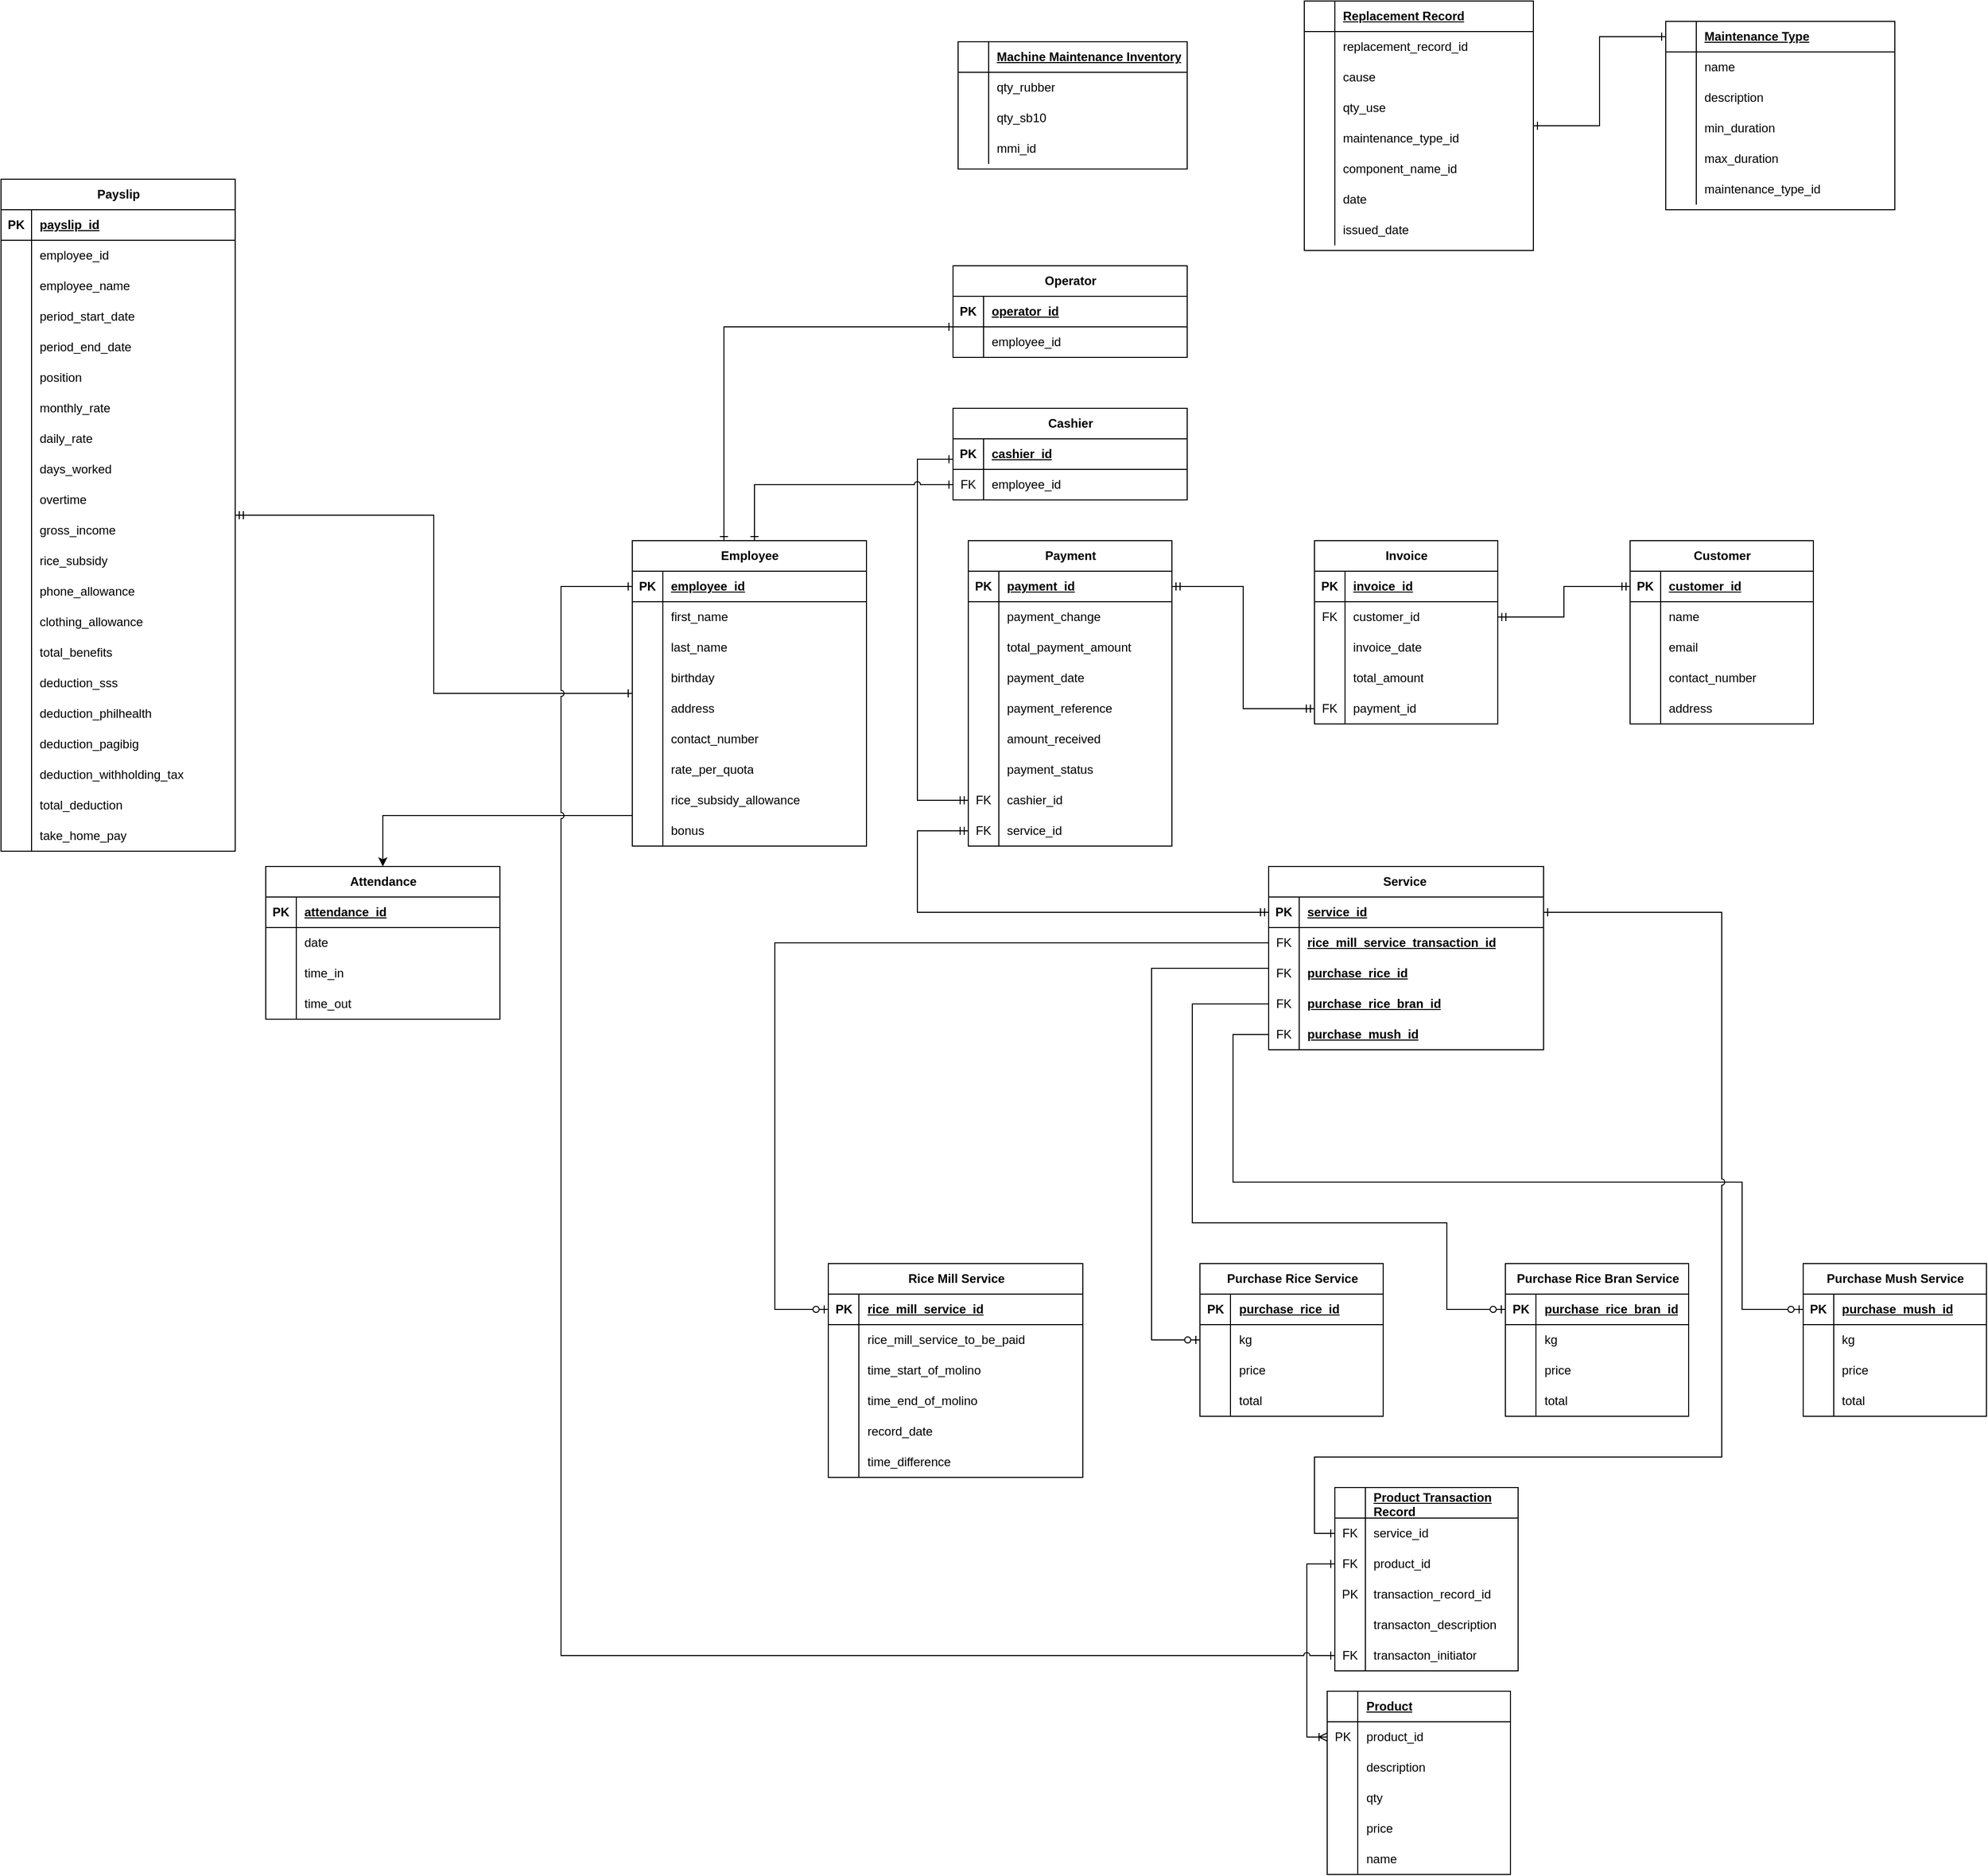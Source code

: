 <mxfile version="24.5.4" type="github" pages="2">
  <diagram name="ERD" id="uWC1VHkFlH6HzuXAA02s">
    <mxGraphModel dx="1684" dy="544" grid="1" gridSize="10" guides="1" tooltips="1" connect="1" arrows="1" fold="1" page="1" pageScale="1" pageWidth="850" pageHeight="1100" math="0" shadow="0">
      <root>
        <mxCell id="0" />
        <mxCell id="1" parent="0" />
        <mxCell id="eVyTDvSniodVLfuOwCp5-48" value="Rice Mill Service" style="shape=table;startSize=30;container=1;collapsible=1;childLayout=tableLayout;fixedRows=1;rowLines=0;fontStyle=1;align=center;resizeLast=1;html=1;" parent="1" vertex="1">
          <mxGeometry x="452.5" y="1270" width="250" height="210" as="geometry" />
        </mxCell>
        <mxCell id="eVyTDvSniodVLfuOwCp5-49" value="" style="shape=tableRow;horizontal=0;startSize=0;swimlaneHead=0;swimlaneBody=0;fillColor=none;collapsible=0;dropTarget=0;points=[[0,0.5],[1,0.5]];portConstraint=eastwest;top=0;left=0;right=0;bottom=1;" parent="eVyTDvSniodVLfuOwCp5-48" vertex="1">
          <mxGeometry y="30" width="250" height="30" as="geometry" />
        </mxCell>
        <mxCell id="eVyTDvSniodVLfuOwCp5-50" value="PK" style="shape=partialRectangle;connectable=0;fillColor=none;top=0;left=0;bottom=0;right=0;fontStyle=1;overflow=hidden;whiteSpace=wrap;html=1;" parent="eVyTDvSniodVLfuOwCp5-49" vertex="1">
          <mxGeometry width="30" height="30" as="geometry">
            <mxRectangle width="30" height="30" as="alternateBounds" />
          </mxGeometry>
        </mxCell>
        <mxCell id="eVyTDvSniodVLfuOwCp5-51" value="rice_mill_service_id" style="shape=partialRectangle;connectable=0;fillColor=none;top=0;left=0;bottom=0;right=0;align=left;spacingLeft=6;fontStyle=5;overflow=hidden;whiteSpace=wrap;html=1;" parent="eVyTDvSniodVLfuOwCp5-49" vertex="1">
          <mxGeometry x="30" width="220" height="30" as="geometry">
            <mxRectangle width="220" height="30" as="alternateBounds" />
          </mxGeometry>
        </mxCell>
        <mxCell id="eVyTDvSniodVLfuOwCp5-76" value="" style="shape=tableRow;horizontal=0;startSize=0;swimlaneHead=0;swimlaneBody=0;fillColor=none;collapsible=0;dropTarget=0;points=[[0,0.5],[1,0.5]];portConstraint=eastwest;top=0;left=0;right=0;bottom=0;" parent="eVyTDvSniodVLfuOwCp5-48" vertex="1">
          <mxGeometry y="60" width="250" height="30" as="geometry" />
        </mxCell>
        <mxCell id="eVyTDvSniodVLfuOwCp5-77" value="" style="shape=partialRectangle;connectable=0;fillColor=none;top=0;left=0;bottom=0;right=0;editable=1;overflow=hidden;whiteSpace=wrap;html=1;" parent="eVyTDvSniodVLfuOwCp5-76" vertex="1">
          <mxGeometry width="30" height="30" as="geometry">
            <mxRectangle width="30" height="30" as="alternateBounds" />
          </mxGeometry>
        </mxCell>
        <mxCell id="eVyTDvSniodVLfuOwCp5-78" value="rice_mill_service_to_be_paid" style="shape=partialRectangle;connectable=0;fillColor=none;top=0;left=0;bottom=0;right=0;align=left;spacingLeft=6;overflow=hidden;whiteSpace=wrap;html=1;" parent="eVyTDvSniodVLfuOwCp5-76" vertex="1">
          <mxGeometry x="30" width="220" height="30" as="geometry">
            <mxRectangle width="220" height="30" as="alternateBounds" />
          </mxGeometry>
        </mxCell>
        <mxCell id="eVyTDvSniodVLfuOwCp5-55" value="" style="shape=tableRow;horizontal=0;startSize=0;swimlaneHead=0;swimlaneBody=0;fillColor=none;collapsible=0;dropTarget=0;points=[[0,0.5],[1,0.5]];portConstraint=eastwest;top=0;left=0;right=0;bottom=0;" parent="eVyTDvSniodVLfuOwCp5-48" vertex="1">
          <mxGeometry y="90" width="250" height="30" as="geometry" />
        </mxCell>
        <mxCell id="eVyTDvSniodVLfuOwCp5-56" value="" style="shape=partialRectangle;connectable=0;fillColor=none;top=0;left=0;bottom=0;right=0;editable=1;overflow=hidden;whiteSpace=wrap;html=1;" parent="eVyTDvSniodVLfuOwCp5-55" vertex="1">
          <mxGeometry width="30" height="30" as="geometry">
            <mxRectangle width="30" height="30" as="alternateBounds" />
          </mxGeometry>
        </mxCell>
        <mxCell id="eVyTDvSniodVLfuOwCp5-57" value="time_start_of_molino" style="shape=partialRectangle;connectable=0;fillColor=none;top=0;left=0;bottom=0;right=0;align=left;spacingLeft=6;overflow=hidden;whiteSpace=wrap;html=1;" parent="eVyTDvSniodVLfuOwCp5-55" vertex="1">
          <mxGeometry x="30" width="220" height="30" as="geometry">
            <mxRectangle width="220" height="30" as="alternateBounds" />
          </mxGeometry>
        </mxCell>
        <mxCell id="eVyTDvSniodVLfuOwCp5-58" value="" style="shape=tableRow;horizontal=0;startSize=0;swimlaneHead=0;swimlaneBody=0;fillColor=none;collapsible=0;dropTarget=0;points=[[0,0.5],[1,0.5]];portConstraint=eastwest;top=0;left=0;right=0;bottom=0;" parent="eVyTDvSniodVLfuOwCp5-48" vertex="1">
          <mxGeometry y="120" width="250" height="30" as="geometry" />
        </mxCell>
        <mxCell id="eVyTDvSniodVLfuOwCp5-59" value="" style="shape=partialRectangle;connectable=0;fillColor=none;top=0;left=0;bottom=0;right=0;editable=1;overflow=hidden;whiteSpace=wrap;html=1;" parent="eVyTDvSniodVLfuOwCp5-58" vertex="1">
          <mxGeometry width="30" height="30" as="geometry">
            <mxRectangle width="30" height="30" as="alternateBounds" />
          </mxGeometry>
        </mxCell>
        <mxCell id="eVyTDvSniodVLfuOwCp5-60" value="time_end_of_molino" style="shape=partialRectangle;connectable=0;fillColor=none;top=0;left=0;bottom=0;right=0;align=left;spacingLeft=6;overflow=hidden;whiteSpace=wrap;html=1;" parent="eVyTDvSniodVLfuOwCp5-58" vertex="1">
          <mxGeometry x="30" width="220" height="30" as="geometry">
            <mxRectangle width="220" height="30" as="alternateBounds" />
          </mxGeometry>
        </mxCell>
        <mxCell id="5kKZIiBocqvnpivu-nqb-57" value="" style="shape=tableRow;horizontal=0;startSize=0;swimlaneHead=0;swimlaneBody=0;fillColor=none;collapsible=0;dropTarget=0;points=[[0,0.5],[1,0.5]];portConstraint=eastwest;top=0;left=0;right=0;bottom=0;" parent="eVyTDvSniodVLfuOwCp5-48" vertex="1">
          <mxGeometry y="150" width="250" height="30" as="geometry" />
        </mxCell>
        <mxCell id="5kKZIiBocqvnpivu-nqb-58" value="" style="shape=partialRectangle;connectable=0;fillColor=none;top=0;left=0;bottom=0;right=0;editable=1;overflow=hidden;whiteSpace=wrap;html=1;" parent="5kKZIiBocqvnpivu-nqb-57" vertex="1">
          <mxGeometry width="30" height="30" as="geometry">
            <mxRectangle width="30" height="30" as="alternateBounds" />
          </mxGeometry>
        </mxCell>
        <mxCell id="5kKZIiBocqvnpivu-nqb-59" value="record_date" style="shape=partialRectangle;connectable=0;fillColor=none;top=0;left=0;bottom=0;right=0;align=left;spacingLeft=6;overflow=hidden;whiteSpace=wrap;html=1;" parent="5kKZIiBocqvnpivu-nqb-57" vertex="1">
          <mxGeometry x="30" width="220" height="30" as="geometry">
            <mxRectangle width="220" height="30" as="alternateBounds" />
          </mxGeometry>
        </mxCell>
        <mxCell id="RX0a1OLNIdpWCh8YeBkM-1" value="" style="shape=tableRow;horizontal=0;startSize=0;swimlaneHead=0;swimlaneBody=0;fillColor=none;collapsible=0;dropTarget=0;points=[[0,0.5],[1,0.5]];portConstraint=eastwest;top=0;left=0;right=0;bottom=0;" parent="eVyTDvSniodVLfuOwCp5-48" vertex="1">
          <mxGeometry y="180" width="250" height="30" as="geometry" />
        </mxCell>
        <mxCell id="RX0a1OLNIdpWCh8YeBkM-2" value="" style="shape=partialRectangle;connectable=0;fillColor=none;top=0;left=0;bottom=0;right=0;editable=1;overflow=hidden;whiteSpace=wrap;html=1;" parent="RX0a1OLNIdpWCh8YeBkM-1" vertex="1">
          <mxGeometry width="30" height="30" as="geometry">
            <mxRectangle width="30" height="30" as="alternateBounds" />
          </mxGeometry>
        </mxCell>
        <mxCell id="RX0a1OLNIdpWCh8YeBkM-3" value="time_difference" style="shape=partialRectangle;connectable=0;fillColor=none;top=0;left=0;bottom=0;right=0;align=left;spacingLeft=6;overflow=hidden;whiteSpace=wrap;html=1;" parent="RX0a1OLNIdpWCh8YeBkM-1" vertex="1">
          <mxGeometry x="30" width="220" height="30" as="geometry">
            <mxRectangle width="220" height="30" as="alternateBounds" />
          </mxGeometry>
        </mxCell>
        <mxCell id="eVyTDvSniodVLfuOwCp5-95" value="Payment" style="shape=table;startSize=30;container=1;collapsible=1;childLayout=tableLayout;fixedRows=1;rowLines=0;fontStyle=1;align=center;resizeLast=1;html=1;" parent="1" vertex="1">
          <mxGeometry x="590" y="560" width="200" height="300" as="geometry" />
        </mxCell>
        <mxCell id="eVyTDvSniodVLfuOwCp5-96" value="" style="shape=tableRow;horizontal=0;startSize=0;swimlaneHead=0;swimlaneBody=0;fillColor=none;collapsible=0;dropTarget=0;points=[[0,0.5],[1,0.5]];portConstraint=eastwest;top=0;left=0;right=0;bottom=1;" parent="eVyTDvSniodVLfuOwCp5-95" vertex="1">
          <mxGeometry y="30" width="200" height="30" as="geometry" />
        </mxCell>
        <mxCell id="eVyTDvSniodVLfuOwCp5-97" value="PK" style="shape=partialRectangle;connectable=0;fillColor=none;top=0;left=0;bottom=0;right=0;fontStyle=1;overflow=hidden;whiteSpace=wrap;html=1;" parent="eVyTDvSniodVLfuOwCp5-96" vertex="1">
          <mxGeometry width="30" height="30" as="geometry">
            <mxRectangle width="30" height="30" as="alternateBounds" />
          </mxGeometry>
        </mxCell>
        <mxCell id="eVyTDvSniodVLfuOwCp5-98" value="payment_id" style="shape=partialRectangle;connectable=0;fillColor=none;top=0;left=0;bottom=0;right=0;align=left;spacingLeft=6;fontStyle=5;overflow=hidden;whiteSpace=wrap;html=1;" parent="eVyTDvSniodVLfuOwCp5-96" vertex="1">
          <mxGeometry x="30" width="170" height="30" as="geometry">
            <mxRectangle width="170" height="30" as="alternateBounds" />
          </mxGeometry>
        </mxCell>
        <mxCell id="eVyTDvSniodVLfuOwCp5-102" value="" style="shape=tableRow;horizontal=0;startSize=0;swimlaneHead=0;swimlaneBody=0;fillColor=none;collapsible=0;dropTarget=0;points=[[0,0.5],[1,0.5]];portConstraint=eastwest;top=0;left=0;right=0;bottom=0;" parent="eVyTDvSniodVLfuOwCp5-95" vertex="1">
          <mxGeometry y="60" width="200" height="30" as="geometry" />
        </mxCell>
        <mxCell id="eVyTDvSniodVLfuOwCp5-103" value="" style="shape=partialRectangle;connectable=0;fillColor=none;top=0;left=0;bottom=0;right=0;editable=1;overflow=hidden;whiteSpace=wrap;html=1;" parent="eVyTDvSniodVLfuOwCp5-102" vertex="1">
          <mxGeometry width="30" height="30" as="geometry">
            <mxRectangle width="30" height="30" as="alternateBounds" />
          </mxGeometry>
        </mxCell>
        <mxCell id="eVyTDvSniodVLfuOwCp5-104" value="payment_change" style="shape=partialRectangle;connectable=0;fillColor=none;top=0;left=0;bottom=0;right=0;align=left;spacingLeft=6;overflow=hidden;whiteSpace=wrap;html=1;" parent="eVyTDvSniodVLfuOwCp5-102" vertex="1">
          <mxGeometry x="30" width="170" height="30" as="geometry">
            <mxRectangle width="170" height="30" as="alternateBounds" />
          </mxGeometry>
        </mxCell>
        <mxCell id="eVyTDvSniodVLfuOwCp5-105" value="" style="shape=tableRow;horizontal=0;startSize=0;swimlaneHead=0;swimlaneBody=0;fillColor=none;collapsible=0;dropTarget=0;points=[[0,0.5],[1,0.5]];portConstraint=eastwest;top=0;left=0;right=0;bottom=0;" parent="eVyTDvSniodVLfuOwCp5-95" vertex="1">
          <mxGeometry y="90" width="200" height="30" as="geometry" />
        </mxCell>
        <mxCell id="eVyTDvSniodVLfuOwCp5-106" value="" style="shape=partialRectangle;connectable=0;fillColor=none;top=0;left=0;bottom=0;right=0;editable=1;overflow=hidden;whiteSpace=wrap;html=1;" parent="eVyTDvSniodVLfuOwCp5-105" vertex="1">
          <mxGeometry width="30" height="30" as="geometry">
            <mxRectangle width="30" height="30" as="alternateBounds" />
          </mxGeometry>
        </mxCell>
        <mxCell id="eVyTDvSniodVLfuOwCp5-107" value="total_payment_amount" style="shape=partialRectangle;connectable=0;fillColor=none;top=0;left=0;bottom=0;right=0;align=left;spacingLeft=6;overflow=hidden;whiteSpace=wrap;html=1;" parent="eVyTDvSniodVLfuOwCp5-105" vertex="1">
          <mxGeometry x="30" width="170" height="30" as="geometry">
            <mxRectangle width="170" height="30" as="alternateBounds" />
          </mxGeometry>
        </mxCell>
        <mxCell id="eVyTDvSniodVLfuOwCp5-108" value="" style="shape=tableRow;horizontal=0;startSize=0;swimlaneHead=0;swimlaneBody=0;fillColor=none;collapsible=0;dropTarget=0;points=[[0,0.5],[1,0.5]];portConstraint=eastwest;top=0;left=0;right=0;bottom=0;" parent="eVyTDvSniodVLfuOwCp5-95" vertex="1">
          <mxGeometry y="120" width="200" height="30" as="geometry" />
        </mxCell>
        <mxCell id="eVyTDvSniodVLfuOwCp5-109" value="" style="shape=partialRectangle;connectable=0;fillColor=none;top=0;left=0;bottom=0;right=0;editable=1;overflow=hidden;whiteSpace=wrap;html=1;" parent="eVyTDvSniodVLfuOwCp5-108" vertex="1">
          <mxGeometry width="30" height="30" as="geometry">
            <mxRectangle width="30" height="30" as="alternateBounds" />
          </mxGeometry>
        </mxCell>
        <mxCell id="eVyTDvSniodVLfuOwCp5-110" value="payment_date" style="shape=partialRectangle;connectable=0;fillColor=none;top=0;left=0;bottom=0;right=0;align=left;spacingLeft=6;overflow=hidden;whiteSpace=wrap;html=1;" parent="eVyTDvSniodVLfuOwCp5-108" vertex="1">
          <mxGeometry x="30" width="170" height="30" as="geometry">
            <mxRectangle width="170" height="30" as="alternateBounds" />
          </mxGeometry>
        </mxCell>
        <mxCell id="eVyTDvSniodVLfuOwCp5-115" value="" style="shape=tableRow;horizontal=0;startSize=0;swimlaneHead=0;swimlaneBody=0;fillColor=none;collapsible=0;dropTarget=0;points=[[0,0.5],[1,0.5]];portConstraint=eastwest;top=0;left=0;right=0;bottom=0;" parent="eVyTDvSniodVLfuOwCp5-95" vertex="1">
          <mxGeometry y="150" width="200" height="30" as="geometry" />
        </mxCell>
        <mxCell id="eVyTDvSniodVLfuOwCp5-116" value="" style="shape=partialRectangle;connectable=0;fillColor=none;top=0;left=0;bottom=0;right=0;editable=1;overflow=hidden;whiteSpace=wrap;html=1;" parent="eVyTDvSniodVLfuOwCp5-115" vertex="1">
          <mxGeometry width="30" height="30" as="geometry">
            <mxRectangle width="30" height="30" as="alternateBounds" />
          </mxGeometry>
        </mxCell>
        <mxCell id="eVyTDvSniodVLfuOwCp5-117" value="payment_reference" style="shape=partialRectangle;connectable=0;fillColor=none;top=0;left=0;bottom=0;right=0;align=left;spacingLeft=6;overflow=hidden;whiteSpace=wrap;html=1;" parent="eVyTDvSniodVLfuOwCp5-115" vertex="1">
          <mxGeometry x="30" width="170" height="30" as="geometry">
            <mxRectangle width="170" height="30" as="alternateBounds" />
          </mxGeometry>
        </mxCell>
        <mxCell id="eVyTDvSniodVLfuOwCp5-118" value="" style="shape=tableRow;horizontal=0;startSize=0;swimlaneHead=0;swimlaneBody=0;fillColor=none;collapsible=0;dropTarget=0;points=[[0,0.5],[1,0.5]];portConstraint=eastwest;top=0;left=0;right=0;bottom=0;" parent="eVyTDvSniodVLfuOwCp5-95" vertex="1">
          <mxGeometry y="180" width="200" height="30" as="geometry" />
        </mxCell>
        <mxCell id="eVyTDvSniodVLfuOwCp5-119" value="" style="shape=partialRectangle;connectable=0;fillColor=none;top=0;left=0;bottom=0;right=0;editable=1;overflow=hidden;whiteSpace=wrap;html=1;" parent="eVyTDvSniodVLfuOwCp5-118" vertex="1">
          <mxGeometry width="30" height="30" as="geometry">
            <mxRectangle width="30" height="30" as="alternateBounds" />
          </mxGeometry>
        </mxCell>
        <mxCell id="eVyTDvSniodVLfuOwCp5-120" value="amount_received" style="shape=partialRectangle;connectable=0;fillColor=none;top=0;left=0;bottom=0;right=0;align=left;spacingLeft=6;overflow=hidden;whiteSpace=wrap;html=1;" parent="eVyTDvSniodVLfuOwCp5-118" vertex="1">
          <mxGeometry x="30" width="170" height="30" as="geometry">
            <mxRectangle width="170" height="30" as="alternateBounds" />
          </mxGeometry>
        </mxCell>
        <mxCell id="PAqFbC340umtLC70TykB-97" value="" style="shape=tableRow;horizontal=0;startSize=0;swimlaneHead=0;swimlaneBody=0;fillColor=none;collapsible=0;dropTarget=0;points=[[0,0.5],[1,0.5]];portConstraint=eastwest;top=0;left=0;right=0;bottom=0;" parent="eVyTDvSniodVLfuOwCp5-95" vertex="1">
          <mxGeometry y="210" width="200" height="30" as="geometry" />
        </mxCell>
        <mxCell id="PAqFbC340umtLC70TykB-98" value="" style="shape=partialRectangle;connectable=0;fillColor=none;top=0;left=0;bottom=0;right=0;editable=1;overflow=hidden;whiteSpace=wrap;html=1;" parent="PAqFbC340umtLC70TykB-97" vertex="1">
          <mxGeometry width="30" height="30" as="geometry">
            <mxRectangle width="30" height="30" as="alternateBounds" />
          </mxGeometry>
        </mxCell>
        <mxCell id="PAqFbC340umtLC70TykB-99" value="payment_status" style="shape=partialRectangle;connectable=0;fillColor=none;top=0;left=0;bottom=0;right=0;align=left;spacingLeft=6;overflow=hidden;whiteSpace=wrap;html=1;" parent="PAqFbC340umtLC70TykB-97" vertex="1">
          <mxGeometry x="30" width="170" height="30" as="geometry">
            <mxRectangle width="170" height="30" as="alternateBounds" />
          </mxGeometry>
        </mxCell>
        <mxCell id="PAqFbC340umtLC70TykB-208" value="" style="shape=tableRow;horizontal=0;startSize=0;swimlaneHead=0;swimlaneBody=0;fillColor=none;collapsible=0;dropTarget=0;points=[[0,0.5],[1,0.5]];portConstraint=eastwest;top=0;left=0;right=0;bottom=0;" parent="eVyTDvSniodVLfuOwCp5-95" vertex="1">
          <mxGeometry y="240" width="200" height="30" as="geometry" />
        </mxCell>
        <mxCell id="PAqFbC340umtLC70TykB-209" value="FK" style="shape=partialRectangle;connectable=0;fillColor=none;top=0;left=0;bottom=0;right=0;editable=1;overflow=hidden;whiteSpace=wrap;html=1;" parent="PAqFbC340umtLC70TykB-208" vertex="1">
          <mxGeometry width="30" height="30" as="geometry">
            <mxRectangle width="30" height="30" as="alternateBounds" />
          </mxGeometry>
        </mxCell>
        <mxCell id="PAqFbC340umtLC70TykB-210" value="cashier_id" style="shape=partialRectangle;connectable=0;fillColor=none;top=0;left=0;bottom=0;right=0;align=left;spacingLeft=6;overflow=hidden;whiteSpace=wrap;html=1;" parent="PAqFbC340umtLC70TykB-208" vertex="1">
          <mxGeometry x="30" width="170" height="30" as="geometry">
            <mxRectangle width="170" height="30" as="alternateBounds" />
          </mxGeometry>
        </mxCell>
        <mxCell id="RX0a1OLNIdpWCh8YeBkM-4" value="" style="shape=tableRow;horizontal=0;startSize=0;swimlaneHead=0;swimlaneBody=0;fillColor=none;collapsible=0;dropTarget=0;points=[[0,0.5],[1,0.5]];portConstraint=eastwest;top=0;left=0;right=0;bottom=0;" parent="eVyTDvSniodVLfuOwCp5-95" vertex="1">
          <mxGeometry y="270" width="200" height="30" as="geometry" />
        </mxCell>
        <mxCell id="RX0a1OLNIdpWCh8YeBkM-5" value="FK" style="shape=partialRectangle;connectable=0;fillColor=none;top=0;left=0;bottom=0;right=0;editable=1;overflow=hidden;whiteSpace=wrap;html=1;" parent="RX0a1OLNIdpWCh8YeBkM-4" vertex="1">
          <mxGeometry width="30" height="30" as="geometry">
            <mxRectangle width="30" height="30" as="alternateBounds" />
          </mxGeometry>
        </mxCell>
        <mxCell id="RX0a1OLNIdpWCh8YeBkM-6" value="service_id" style="shape=partialRectangle;connectable=0;fillColor=none;top=0;left=0;bottom=0;right=0;align=left;spacingLeft=6;overflow=hidden;whiteSpace=wrap;html=1;" parent="RX0a1OLNIdpWCh8YeBkM-4" vertex="1">
          <mxGeometry x="30" width="170" height="30" as="geometry">
            <mxRectangle width="170" height="30" as="alternateBounds" />
          </mxGeometry>
        </mxCell>
        <mxCell id="eVyTDvSniodVLfuOwCp5-138" value="Invoice" style="shape=table;startSize=30;container=1;collapsible=1;childLayout=tableLayout;fixedRows=1;rowLines=0;fontStyle=1;align=center;resizeLast=1;html=1;" parent="1" vertex="1">
          <mxGeometry x="930" y="560" width="180" height="180" as="geometry" />
        </mxCell>
        <mxCell id="eVyTDvSniodVLfuOwCp5-139" value="" style="shape=tableRow;horizontal=0;startSize=0;swimlaneHead=0;swimlaneBody=0;fillColor=none;collapsible=0;dropTarget=0;points=[[0,0.5],[1,0.5]];portConstraint=eastwest;top=0;left=0;right=0;bottom=1;" parent="eVyTDvSniodVLfuOwCp5-138" vertex="1">
          <mxGeometry y="30" width="180" height="30" as="geometry" />
        </mxCell>
        <mxCell id="eVyTDvSniodVLfuOwCp5-140" value="PK" style="shape=partialRectangle;connectable=0;fillColor=none;top=0;left=0;bottom=0;right=0;fontStyle=1;overflow=hidden;whiteSpace=wrap;html=1;" parent="eVyTDvSniodVLfuOwCp5-139" vertex="1">
          <mxGeometry width="30" height="30" as="geometry">
            <mxRectangle width="30" height="30" as="alternateBounds" />
          </mxGeometry>
        </mxCell>
        <mxCell id="eVyTDvSniodVLfuOwCp5-141" value="invoice_id" style="shape=partialRectangle;connectable=0;fillColor=none;top=0;left=0;bottom=0;right=0;align=left;spacingLeft=6;fontStyle=5;overflow=hidden;whiteSpace=wrap;html=1;" parent="eVyTDvSniodVLfuOwCp5-139" vertex="1">
          <mxGeometry x="30" width="150" height="30" as="geometry">
            <mxRectangle width="150" height="30" as="alternateBounds" />
          </mxGeometry>
        </mxCell>
        <mxCell id="eVyTDvSniodVLfuOwCp5-142" value="" style="shape=tableRow;horizontal=0;startSize=0;swimlaneHead=0;swimlaneBody=0;fillColor=none;collapsible=0;dropTarget=0;points=[[0,0.5],[1,0.5]];portConstraint=eastwest;top=0;left=0;right=0;bottom=0;" parent="eVyTDvSniodVLfuOwCp5-138" vertex="1">
          <mxGeometry y="60" width="180" height="30" as="geometry" />
        </mxCell>
        <mxCell id="eVyTDvSniodVLfuOwCp5-143" value="FK" style="shape=partialRectangle;connectable=0;fillColor=none;top=0;left=0;bottom=0;right=0;editable=1;overflow=hidden;whiteSpace=wrap;html=1;" parent="eVyTDvSniodVLfuOwCp5-142" vertex="1">
          <mxGeometry width="30" height="30" as="geometry">
            <mxRectangle width="30" height="30" as="alternateBounds" />
          </mxGeometry>
        </mxCell>
        <mxCell id="eVyTDvSniodVLfuOwCp5-144" value="customer_id" style="shape=partialRectangle;connectable=0;fillColor=none;top=0;left=0;bottom=0;right=0;align=left;spacingLeft=6;overflow=hidden;whiteSpace=wrap;html=1;" parent="eVyTDvSniodVLfuOwCp5-142" vertex="1">
          <mxGeometry x="30" width="150" height="30" as="geometry">
            <mxRectangle width="150" height="30" as="alternateBounds" />
          </mxGeometry>
        </mxCell>
        <mxCell id="eVyTDvSniodVLfuOwCp5-145" value="" style="shape=tableRow;horizontal=0;startSize=0;swimlaneHead=0;swimlaneBody=0;fillColor=none;collapsible=0;dropTarget=0;points=[[0,0.5],[1,0.5]];portConstraint=eastwest;top=0;left=0;right=0;bottom=0;" parent="eVyTDvSniodVLfuOwCp5-138" vertex="1">
          <mxGeometry y="90" width="180" height="30" as="geometry" />
        </mxCell>
        <mxCell id="eVyTDvSniodVLfuOwCp5-146" value="" style="shape=partialRectangle;connectable=0;fillColor=none;top=0;left=0;bottom=0;right=0;editable=1;overflow=hidden;whiteSpace=wrap;html=1;" parent="eVyTDvSniodVLfuOwCp5-145" vertex="1">
          <mxGeometry width="30" height="30" as="geometry">
            <mxRectangle width="30" height="30" as="alternateBounds" />
          </mxGeometry>
        </mxCell>
        <mxCell id="eVyTDvSniodVLfuOwCp5-147" value="invoice_date" style="shape=partialRectangle;connectable=0;fillColor=none;top=0;left=0;bottom=0;right=0;align=left;spacingLeft=6;overflow=hidden;whiteSpace=wrap;html=1;" parent="eVyTDvSniodVLfuOwCp5-145" vertex="1">
          <mxGeometry x="30" width="150" height="30" as="geometry">
            <mxRectangle width="150" height="30" as="alternateBounds" />
          </mxGeometry>
        </mxCell>
        <mxCell id="eVyTDvSniodVLfuOwCp5-148" value="" style="shape=tableRow;horizontal=0;startSize=0;swimlaneHead=0;swimlaneBody=0;fillColor=none;collapsible=0;dropTarget=0;points=[[0,0.5],[1,0.5]];portConstraint=eastwest;top=0;left=0;right=0;bottom=0;" parent="eVyTDvSniodVLfuOwCp5-138" vertex="1">
          <mxGeometry y="120" width="180" height="30" as="geometry" />
        </mxCell>
        <mxCell id="eVyTDvSniodVLfuOwCp5-149" value="" style="shape=partialRectangle;connectable=0;fillColor=none;top=0;left=0;bottom=0;right=0;editable=1;overflow=hidden;whiteSpace=wrap;html=1;" parent="eVyTDvSniodVLfuOwCp5-148" vertex="1">
          <mxGeometry width="30" height="30" as="geometry">
            <mxRectangle width="30" height="30" as="alternateBounds" />
          </mxGeometry>
        </mxCell>
        <mxCell id="eVyTDvSniodVLfuOwCp5-150" value="total_amount" style="shape=partialRectangle;connectable=0;fillColor=none;top=0;left=0;bottom=0;right=0;align=left;spacingLeft=6;overflow=hidden;whiteSpace=wrap;html=1;" parent="eVyTDvSniodVLfuOwCp5-148" vertex="1">
          <mxGeometry x="30" width="150" height="30" as="geometry">
            <mxRectangle width="150" height="30" as="alternateBounds" />
          </mxGeometry>
        </mxCell>
        <mxCell id="PAqFbC340umtLC70TykB-76" value="" style="shape=tableRow;horizontal=0;startSize=0;swimlaneHead=0;swimlaneBody=0;fillColor=none;collapsible=0;dropTarget=0;points=[[0,0.5],[1,0.5]];portConstraint=eastwest;top=0;left=0;right=0;bottom=0;" parent="eVyTDvSniodVLfuOwCp5-138" vertex="1">
          <mxGeometry y="150" width="180" height="30" as="geometry" />
        </mxCell>
        <mxCell id="PAqFbC340umtLC70TykB-77" value="FK" style="shape=partialRectangle;connectable=0;fillColor=none;top=0;left=0;bottom=0;right=0;editable=1;overflow=hidden;whiteSpace=wrap;html=1;" parent="PAqFbC340umtLC70TykB-76" vertex="1">
          <mxGeometry width="30" height="30" as="geometry">
            <mxRectangle width="30" height="30" as="alternateBounds" />
          </mxGeometry>
        </mxCell>
        <mxCell id="PAqFbC340umtLC70TykB-78" value="payment_id" style="shape=partialRectangle;connectable=0;fillColor=none;top=0;left=0;bottom=0;right=0;align=left;spacingLeft=6;overflow=hidden;whiteSpace=wrap;html=1;" parent="PAqFbC340umtLC70TykB-76" vertex="1">
          <mxGeometry x="30" width="150" height="30" as="geometry">
            <mxRectangle width="150" height="30" as="alternateBounds" />
          </mxGeometry>
        </mxCell>
        <mxCell id="eVyTDvSniodVLfuOwCp5-157" value="Customer" style="shape=table;startSize=30;container=1;collapsible=1;childLayout=tableLayout;fixedRows=1;rowLines=0;fontStyle=1;align=center;resizeLast=1;html=1;" parent="1" vertex="1">
          <mxGeometry x="1240" y="560" width="180" height="180" as="geometry" />
        </mxCell>
        <mxCell id="eVyTDvSniodVLfuOwCp5-158" value="" style="shape=tableRow;horizontal=0;startSize=0;swimlaneHead=0;swimlaneBody=0;fillColor=none;collapsible=0;dropTarget=0;points=[[0,0.5],[1,0.5]];portConstraint=eastwest;top=0;left=0;right=0;bottom=1;" parent="eVyTDvSniodVLfuOwCp5-157" vertex="1">
          <mxGeometry y="30" width="180" height="30" as="geometry" />
        </mxCell>
        <mxCell id="eVyTDvSniodVLfuOwCp5-159" value="PK" style="shape=partialRectangle;connectable=0;fillColor=none;top=0;left=0;bottom=0;right=0;fontStyle=1;overflow=hidden;whiteSpace=wrap;html=1;" parent="eVyTDvSniodVLfuOwCp5-158" vertex="1">
          <mxGeometry width="30" height="30" as="geometry">
            <mxRectangle width="30" height="30" as="alternateBounds" />
          </mxGeometry>
        </mxCell>
        <mxCell id="eVyTDvSniodVLfuOwCp5-160" value="customer_id" style="shape=partialRectangle;connectable=0;fillColor=none;top=0;left=0;bottom=0;right=0;align=left;spacingLeft=6;fontStyle=5;overflow=hidden;whiteSpace=wrap;html=1;" parent="eVyTDvSniodVLfuOwCp5-158" vertex="1">
          <mxGeometry x="30" width="150" height="30" as="geometry">
            <mxRectangle width="150" height="30" as="alternateBounds" />
          </mxGeometry>
        </mxCell>
        <mxCell id="eVyTDvSniodVLfuOwCp5-161" value="" style="shape=tableRow;horizontal=0;startSize=0;swimlaneHead=0;swimlaneBody=0;fillColor=none;collapsible=0;dropTarget=0;points=[[0,0.5],[1,0.5]];portConstraint=eastwest;top=0;left=0;right=0;bottom=0;" parent="eVyTDvSniodVLfuOwCp5-157" vertex="1">
          <mxGeometry y="60" width="180" height="30" as="geometry" />
        </mxCell>
        <mxCell id="eVyTDvSniodVLfuOwCp5-162" value="" style="shape=partialRectangle;connectable=0;fillColor=none;top=0;left=0;bottom=0;right=0;editable=1;overflow=hidden;whiteSpace=wrap;html=1;" parent="eVyTDvSniodVLfuOwCp5-161" vertex="1">
          <mxGeometry width="30" height="30" as="geometry">
            <mxRectangle width="30" height="30" as="alternateBounds" />
          </mxGeometry>
        </mxCell>
        <mxCell id="eVyTDvSniodVLfuOwCp5-163" value="name" style="shape=partialRectangle;connectable=0;fillColor=none;top=0;left=0;bottom=0;right=0;align=left;spacingLeft=6;overflow=hidden;whiteSpace=wrap;html=1;" parent="eVyTDvSniodVLfuOwCp5-161" vertex="1">
          <mxGeometry x="30" width="150" height="30" as="geometry">
            <mxRectangle width="150" height="30" as="alternateBounds" />
          </mxGeometry>
        </mxCell>
        <mxCell id="eVyTDvSniodVLfuOwCp5-164" value="" style="shape=tableRow;horizontal=0;startSize=0;swimlaneHead=0;swimlaneBody=0;fillColor=none;collapsible=0;dropTarget=0;points=[[0,0.5],[1,0.5]];portConstraint=eastwest;top=0;left=0;right=0;bottom=0;" parent="eVyTDvSniodVLfuOwCp5-157" vertex="1">
          <mxGeometry y="90" width="180" height="30" as="geometry" />
        </mxCell>
        <mxCell id="eVyTDvSniodVLfuOwCp5-165" value="" style="shape=partialRectangle;connectable=0;fillColor=none;top=0;left=0;bottom=0;right=0;editable=1;overflow=hidden;whiteSpace=wrap;html=1;" parent="eVyTDvSniodVLfuOwCp5-164" vertex="1">
          <mxGeometry width="30" height="30" as="geometry">
            <mxRectangle width="30" height="30" as="alternateBounds" />
          </mxGeometry>
        </mxCell>
        <mxCell id="eVyTDvSniodVLfuOwCp5-166" value="email" style="shape=partialRectangle;connectable=0;fillColor=none;top=0;left=0;bottom=0;right=0;align=left;spacingLeft=6;overflow=hidden;whiteSpace=wrap;html=1;" parent="eVyTDvSniodVLfuOwCp5-164" vertex="1">
          <mxGeometry x="30" width="150" height="30" as="geometry">
            <mxRectangle width="150" height="30" as="alternateBounds" />
          </mxGeometry>
        </mxCell>
        <mxCell id="eVyTDvSniodVLfuOwCp5-167" value="" style="shape=tableRow;horizontal=0;startSize=0;swimlaneHead=0;swimlaneBody=0;fillColor=none;collapsible=0;dropTarget=0;points=[[0,0.5],[1,0.5]];portConstraint=eastwest;top=0;left=0;right=0;bottom=0;" parent="eVyTDvSniodVLfuOwCp5-157" vertex="1">
          <mxGeometry y="120" width="180" height="30" as="geometry" />
        </mxCell>
        <mxCell id="eVyTDvSniodVLfuOwCp5-168" value="" style="shape=partialRectangle;connectable=0;fillColor=none;top=0;left=0;bottom=0;right=0;editable=1;overflow=hidden;whiteSpace=wrap;html=1;" parent="eVyTDvSniodVLfuOwCp5-167" vertex="1">
          <mxGeometry width="30" height="30" as="geometry">
            <mxRectangle width="30" height="30" as="alternateBounds" />
          </mxGeometry>
        </mxCell>
        <mxCell id="eVyTDvSniodVLfuOwCp5-169" value="contact_number" style="shape=partialRectangle;connectable=0;fillColor=none;top=0;left=0;bottom=0;right=0;align=left;spacingLeft=6;overflow=hidden;whiteSpace=wrap;html=1;" parent="eVyTDvSniodVLfuOwCp5-167" vertex="1">
          <mxGeometry x="30" width="150" height="30" as="geometry">
            <mxRectangle width="150" height="30" as="alternateBounds" />
          </mxGeometry>
        </mxCell>
        <mxCell id="eVyTDvSniodVLfuOwCp5-170" value="" style="shape=tableRow;horizontal=0;startSize=0;swimlaneHead=0;swimlaneBody=0;fillColor=none;collapsible=0;dropTarget=0;points=[[0,0.5],[1,0.5]];portConstraint=eastwest;top=0;left=0;right=0;bottom=0;" parent="eVyTDvSniodVLfuOwCp5-157" vertex="1">
          <mxGeometry y="150" width="180" height="30" as="geometry" />
        </mxCell>
        <mxCell id="eVyTDvSniodVLfuOwCp5-171" value="" style="shape=partialRectangle;connectable=0;fillColor=none;top=0;left=0;bottom=0;right=0;editable=1;overflow=hidden;whiteSpace=wrap;html=1;" parent="eVyTDvSniodVLfuOwCp5-170" vertex="1">
          <mxGeometry width="30" height="30" as="geometry">
            <mxRectangle width="30" height="30" as="alternateBounds" />
          </mxGeometry>
        </mxCell>
        <mxCell id="eVyTDvSniodVLfuOwCp5-172" value="address" style="shape=partialRectangle;connectable=0;fillColor=none;top=0;left=0;bottom=0;right=0;align=left;spacingLeft=6;overflow=hidden;whiteSpace=wrap;html=1;" parent="eVyTDvSniodVLfuOwCp5-170" vertex="1">
          <mxGeometry x="30" width="150" height="30" as="geometry">
            <mxRectangle width="150" height="30" as="alternateBounds" />
          </mxGeometry>
        </mxCell>
        <mxCell id="eVyTDvSniodVLfuOwCp5-195" value="Purchase Rice Service" style="shape=table;startSize=30;container=1;collapsible=1;childLayout=tableLayout;fixedRows=1;rowLines=0;fontStyle=1;align=center;resizeLast=1;html=1;" parent="1" vertex="1">
          <mxGeometry x="817.5" y="1270" width="180" height="150" as="geometry" />
        </mxCell>
        <mxCell id="eVyTDvSniodVLfuOwCp5-196" value="" style="shape=tableRow;horizontal=0;startSize=0;swimlaneHead=0;swimlaneBody=0;fillColor=none;collapsible=0;dropTarget=0;points=[[0,0.5],[1,0.5]];portConstraint=eastwest;top=0;left=0;right=0;bottom=1;" parent="eVyTDvSniodVLfuOwCp5-195" vertex="1">
          <mxGeometry y="30" width="180" height="30" as="geometry" />
        </mxCell>
        <mxCell id="eVyTDvSniodVLfuOwCp5-197" value="PK" style="shape=partialRectangle;connectable=0;fillColor=none;top=0;left=0;bottom=0;right=0;fontStyle=1;overflow=hidden;whiteSpace=wrap;html=1;" parent="eVyTDvSniodVLfuOwCp5-196" vertex="1">
          <mxGeometry width="30" height="30" as="geometry">
            <mxRectangle width="30" height="30" as="alternateBounds" />
          </mxGeometry>
        </mxCell>
        <mxCell id="eVyTDvSniodVLfuOwCp5-198" value="purchase_rice_id" style="shape=partialRectangle;connectable=0;fillColor=none;top=0;left=0;bottom=0;right=0;align=left;spacingLeft=6;fontStyle=5;overflow=hidden;whiteSpace=wrap;html=1;" parent="eVyTDvSniodVLfuOwCp5-196" vertex="1">
          <mxGeometry x="30" width="150" height="30" as="geometry">
            <mxRectangle width="150" height="30" as="alternateBounds" />
          </mxGeometry>
        </mxCell>
        <mxCell id="eVyTDvSniodVLfuOwCp5-199" value="" style="shape=tableRow;horizontal=0;startSize=0;swimlaneHead=0;swimlaneBody=0;fillColor=none;collapsible=0;dropTarget=0;points=[[0,0.5],[1,0.5]];portConstraint=eastwest;top=0;left=0;right=0;bottom=0;" parent="eVyTDvSniodVLfuOwCp5-195" vertex="1">
          <mxGeometry y="60" width="180" height="30" as="geometry" />
        </mxCell>
        <mxCell id="eVyTDvSniodVLfuOwCp5-200" value="" style="shape=partialRectangle;connectable=0;fillColor=none;top=0;left=0;bottom=0;right=0;editable=1;overflow=hidden;whiteSpace=wrap;html=1;" parent="eVyTDvSniodVLfuOwCp5-199" vertex="1">
          <mxGeometry width="30" height="30" as="geometry">
            <mxRectangle width="30" height="30" as="alternateBounds" />
          </mxGeometry>
        </mxCell>
        <mxCell id="eVyTDvSniodVLfuOwCp5-201" value="kg" style="shape=partialRectangle;connectable=0;fillColor=none;top=0;left=0;bottom=0;right=0;align=left;spacingLeft=6;overflow=hidden;whiteSpace=wrap;html=1;" parent="eVyTDvSniodVLfuOwCp5-199" vertex="1">
          <mxGeometry x="30" width="150" height="30" as="geometry">
            <mxRectangle width="150" height="30" as="alternateBounds" />
          </mxGeometry>
        </mxCell>
        <mxCell id="eVyTDvSniodVLfuOwCp5-202" value="" style="shape=tableRow;horizontal=0;startSize=0;swimlaneHead=0;swimlaneBody=0;fillColor=none;collapsible=0;dropTarget=0;points=[[0,0.5],[1,0.5]];portConstraint=eastwest;top=0;left=0;right=0;bottom=0;" parent="eVyTDvSniodVLfuOwCp5-195" vertex="1">
          <mxGeometry y="90" width="180" height="30" as="geometry" />
        </mxCell>
        <mxCell id="eVyTDvSniodVLfuOwCp5-203" value="" style="shape=partialRectangle;connectable=0;fillColor=none;top=0;left=0;bottom=0;right=0;editable=1;overflow=hidden;whiteSpace=wrap;html=1;" parent="eVyTDvSniodVLfuOwCp5-202" vertex="1">
          <mxGeometry width="30" height="30" as="geometry">
            <mxRectangle width="30" height="30" as="alternateBounds" />
          </mxGeometry>
        </mxCell>
        <mxCell id="eVyTDvSniodVLfuOwCp5-204" value="price" style="shape=partialRectangle;connectable=0;fillColor=none;top=0;left=0;bottom=0;right=0;align=left;spacingLeft=6;overflow=hidden;whiteSpace=wrap;html=1;" parent="eVyTDvSniodVLfuOwCp5-202" vertex="1">
          <mxGeometry x="30" width="150" height="30" as="geometry">
            <mxRectangle width="150" height="30" as="alternateBounds" />
          </mxGeometry>
        </mxCell>
        <mxCell id="RX0a1OLNIdpWCh8YeBkM-11" value="" style="shape=tableRow;horizontal=0;startSize=0;swimlaneHead=0;swimlaneBody=0;fillColor=none;collapsible=0;dropTarget=0;points=[[0,0.5],[1,0.5]];portConstraint=eastwest;top=0;left=0;right=0;bottom=0;" parent="eVyTDvSniodVLfuOwCp5-195" vertex="1">
          <mxGeometry y="120" width="180" height="30" as="geometry" />
        </mxCell>
        <mxCell id="RX0a1OLNIdpWCh8YeBkM-12" value="" style="shape=partialRectangle;connectable=0;fillColor=none;top=0;left=0;bottom=0;right=0;editable=1;overflow=hidden;whiteSpace=wrap;html=1;" parent="RX0a1OLNIdpWCh8YeBkM-11" vertex="1">
          <mxGeometry width="30" height="30" as="geometry">
            <mxRectangle width="30" height="30" as="alternateBounds" />
          </mxGeometry>
        </mxCell>
        <mxCell id="RX0a1OLNIdpWCh8YeBkM-13" value="total" style="shape=partialRectangle;connectable=0;fillColor=none;top=0;left=0;bottom=0;right=0;align=left;spacingLeft=6;overflow=hidden;whiteSpace=wrap;html=1;" parent="RX0a1OLNIdpWCh8YeBkM-11" vertex="1">
          <mxGeometry x="30" width="150" height="30" as="geometry">
            <mxRectangle width="150" height="30" as="alternateBounds" />
          </mxGeometry>
        </mxCell>
        <mxCell id="eVyTDvSniodVLfuOwCp5-208" value="Purchase Rice Bran Service" style="shape=table;startSize=30;container=1;collapsible=1;childLayout=tableLayout;fixedRows=1;rowLines=0;fontStyle=1;align=center;resizeLast=1;html=1;" parent="1" vertex="1">
          <mxGeometry x="1117.5" y="1270" width="180" height="150" as="geometry" />
        </mxCell>
        <mxCell id="eVyTDvSniodVLfuOwCp5-209" value="" style="shape=tableRow;horizontal=0;startSize=0;swimlaneHead=0;swimlaneBody=0;fillColor=none;collapsible=0;dropTarget=0;points=[[0,0.5],[1,0.5]];portConstraint=eastwest;top=0;left=0;right=0;bottom=1;" parent="eVyTDvSniodVLfuOwCp5-208" vertex="1">
          <mxGeometry y="30" width="180" height="30" as="geometry" />
        </mxCell>
        <mxCell id="eVyTDvSniodVLfuOwCp5-210" value="PK" style="shape=partialRectangle;connectable=0;fillColor=none;top=0;left=0;bottom=0;right=0;fontStyle=1;overflow=hidden;whiteSpace=wrap;html=1;" parent="eVyTDvSniodVLfuOwCp5-209" vertex="1">
          <mxGeometry width="30" height="30" as="geometry">
            <mxRectangle width="30" height="30" as="alternateBounds" />
          </mxGeometry>
        </mxCell>
        <mxCell id="eVyTDvSniodVLfuOwCp5-211" value="purchase_rice_bran_id" style="shape=partialRectangle;connectable=0;fillColor=none;top=0;left=0;bottom=0;right=0;align=left;spacingLeft=6;fontStyle=5;overflow=hidden;whiteSpace=wrap;html=1;" parent="eVyTDvSniodVLfuOwCp5-209" vertex="1">
          <mxGeometry x="30" width="150" height="30" as="geometry">
            <mxRectangle width="150" height="30" as="alternateBounds" />
          </mxGeometry>
        </mxCell>
        <mxCell id="eVyTDvSniodVLfuOwCp5-212" value="" style="shape=tableRow;horizontal=0;startSize=0;swimlaneHead=0;swimlaneBody=0;fillColor=none;collapsible=0;dropTarget=0;points=[[0,0.5],[1,0.5]];portConstraint=eastwest;top=0;left=0;right=0;bottom=0;" parent="eVyTDvSniodVLfuOwCp5-208" vertex="1">
          <mxGeometry y="60" width="180" height="30" as="geometry" />
        </mxCell>
        <mxCell id="eVyTDvSniodVLfuOwCp5-213" value="" style="shape=partialRectangle;connectable=0;fillColor=none;top=0;left=0;bottom=0;right=0;editable=1;overflow=hidden;whiteSpace=wrap;html=1;" parent="eVyTDvSniodVLfuOwCp5-212" vertex="1">
          <mxGeometry width="30" height="30" as="geometry">
            <mxRectangle width="30" height="30" as="alternateBounds" />
          </mxGeometry>
        </mxCell>
        <mxCell id="eVyTDvSniodVLfuOwCp5-214" value="kg" style="shape=partialRectangle;connectable=0;fillColor=none;top=0;left=0;bottom=0;right=0;align=left;spacingLeft=6;overflow=hidden;whiteSpace=wrap;html=1;" parent="eVyTDvSniodVLfuOwCp5-212" vertex="1">
          <mxGeometry x="30" width="150" height="30" as="geometry">
            <mxRectangle width="150" height="30" as="alternateBounds" />
          </mxGeometry>
        </mxCell>
        <mxCell id="5kKZIiBocqvnpivu-nqb-65" value="" style="shape=tableRow;horizontal=0;startSize=0;swimlaneHead=0;swimlaneBody=0;fillColor=none;collapsible=0;dropTarget=0;points=[[0,0.5],[1,0.5]];portConstraint=eastwest;top=0;left=0;right=0;bottom=0;" parent="eVyTDvSniodVLfuOwCp5-208" vertex="1">
          <mxGeometry y="90" width="180" height="30" as="geometry" />
        </mxCell>
        <mxCell id="5kKZIiBocqvnpivu-nqb-66" value="" style="shape=partialRectangle;connectable=0;fillColor=none;top=0;left=0;bottom=0;right=0;editable=1;overflow=hidden;whiteSpace=wrap;html=1;" parent="5kKZIiBocqvnpivu-nqb-65" vertex="1">
          <mxGeometry width="30" height="30" as="geometry">
            <mxRectangle width="30" height="30" as="alternateBounds" />
          </mxGeometry>
        </mxCell>
        <mxCell id="5kKZIiBocqvnpivu-nqb-67" value="price" style="shape=partialRectangle;connectable=0;fillColor=none;top=0;left=0;bottom=0;right=0;align=left;spacingLeft=6;overflow=hidden;whiteSpace=wrap;html=1;" parent="5kKZIiBocqvnpivu-nqb-65" vertex="1">
          <mxGeometry x="30" width="150" height="30" as="geometry">
            <mxRectangle width="150" height="30" as="alternateBounds" />
          </mxGeometry>
        </mxCell>
        <mxCell id="RX0a1OLNIdpWCh8YeBkM-14" value="" style="shape=tableRow;horizontal=0;startSize=0;swimlaneHead=0;swimlaneBody=0;fillColor=none;collapsible=0;dropTarget=0;points=[[0,0.5],[1,0.5]];portConstraint=eastwest;top=0;left=0;right=0;bottom=0;" parent="eVyTDvSniodVLfuOwCp5-208" vertex="1">
          <mxGeometry y="120" width="180" height="30" as="geometry" />
        </mxCell>
        <mxCell id="RX0a1OLNIdpWCh8YeBkM-15" value="" style="shape=partialRectangle;connectable=0;fillColor=none;top=0;left=0;bottom=0;right=0;editable=1;overflow=hidden;whiteSpace=wrap;html=1;" parent="RX0a1OLNIdpWCh8YeBkM-14" vertex="1">
          <mxGeometry width="30" height="30" as="geometry">
            <mxRectangle width="30" height="30" as="alternateBounds" />
          </mxGeometry>
        </mxCell>
        <mxCell id="RX0a1OLNIdpWCh8YeBkM-16" value="total" style="shape=partialRectangle;connectable=0;fillColor=none;top=0;left=0;bottom=0;right=0;align=left;spacingLeft=6;overflow=hidden;whiteSpace=wrap;html=1;" parent="RX0a1OLNIdpWCh8YeBkM-14" vertex="1">
          <mxGeometry x="30" width="150" height="30" as="geometry">
            <mxRectangle width="150" height="30" as="alternateBounds" />
          </mxGeometry>
        </mxCell>
        <mxCell id="eVyTDvSniodVLfuOwCp5-221" value="Purchase Mush Service" style="shape=table;startSize=30;container=1;collapsible=1;childLayout=tableLayout;fixedRows=1;rowLines=0;fontStyle=1;align=center;resizeLast=1;html=1;" parent="1" vertex="1">
          <mxGeometry x="1410" y="1270" width="180" height="150" as="geometry" />
        </mxCell>
        <mxCell id="eVyTDvSniodVLfuOwCp5-222" value="" style="shape=tableRow;horizontal=0;startSize=0;swimlaneHead=0;swimlaneBody=0;fillColor=none;collapsible=0;dropTarget=0;points=[[0,0.5],[1,0.5]];portConstraint=eastwest;top=0;left=0;right=0;bottom=1;" parent="eVyTDvSniodVLfuOwCp5-221" vertex="1">
          <mxGeometry y="30" width="180" height="30" as="geometry" />
        </mxCell>
        <mxCell id="eVyTDvSniodVLfuOwCp5-223" value="PK" style="shape=partialRectangle;connectable=0;fillColor=none;top=0;left=0;bottom=0;right=0;fontStyle=1;overflow=hidden;whiteSpace=wrap;html=1;" parent="eVyTDvSniodVLfuOwCp5-222" vertex="1">
          <mxGeometry width="30" height="30" as="geometry">
            <mxRectangle width="30" height="30" as="alternateBounds" />
          </mxGeometry>
        </mxCell>
        <mxCell id="eVyTDvSniodVLfuOwCp5-224" value="purchase_mush_id" style="shape=partialRectangle;connectable=0;fillColor=none;top=0;left=0;bottom=0;right=0;align=left;spacingLeft=6;fontStyle=5;overflow=hidden;whiteSpace=wrap;html=1;" parent="eVyTDvSniodVLfuOwCp5-222" vertex="1">
          <mxGeometry x="30" width="150" height="30" as="geometry">
            <mxRectangle width="150" height="30" as="alternateBounds" />
          </mxGeometry>
        </mxCell>
        <mxCell id="eVyTDvSniodVLfuOwCp5-225" value="" style="shape=tableRow;horizontal=0;startSize=0;swimlaneHead=0;swimlaneBody=0;fillColor=none;collapsible=0;dropTarget=0;points=[[0,0.5],[1,0.5]];portConstraint=eastwest;top=0;left=0;right=0;bottom=0;" parent="eVyTDvSniodVLfuOwCp5-221" vertex="1">
          <mxGeometry y="60" width="180" height="30" as="geometry" />
        </mxCell>
        <mxCell id="eVyTDvSniodVLfuOwCp5-226" value="" style="shape=partialRectangle;connectable=0;fillColor=none;top=0;left=0;bottom=0;right=0;editable=1;overflow=hidden;whiteSpace=wrap;html=1;" parent="eVyTDvSniodVLfuOwCp5-225" vertex="1">
          <mxGeometry width="30" height="30" as="geometry">
            <mxRectangle width="30" height="30" as="alternateBounds" />
          </mxGeometry>
        </mxCell>
        <mxCell id="eVyTDvSniodVLfuOwCp5-227" value="kg" style="shape=partialRectangle;connectable=0;fillColor=none;top=0;left=0;bottom=0;right=0;align=left;spacingLeft=6;overflow=hidden;whiteSpace=wrap;html=1;" parent="eVyTDvSniodVLfuOwCp5-225" vertex="1">
          <mxGeometry x="30" width="150" height="30" as="geometry">
            <mxRectangle width="150" height="30" as="alternateBounds" />
          </mxGeometry>
        </mxCell>
        <mxCell id="5kKZIiBocqvnpivu-nqb-62" value="" style="shape=tableRow;horizontal=0;startSize=0;swimlaneHead=0;swimlaneBody=0;fillColor=none;collapsible=0;dropTarget=0;points=[[0,0.5],[1,0.5]];portConstraint=eastwest;top=0;left=0;right=0;bottom=0;" parent="eVyTDvSniodVLfuOwCp5-221" vertex="1">
          <mxGeometry y="90" width="180" height="30" as="geometry" />
        </mxCell>
        <mxCell id="5kKZIiBocqvnpivu-nqb-63" value="" style="shape=partialRectangle;connectable=0;fillColor=none;top=0;left=0;bottom=0;right=0;editable=1;overflow=hidden;whiteSpace=wrap;html=1;" parent="5kKZIiBocqvnpivu-nqb-62" vertex="1">
          <mxGeometry width="30" height="30" as="geometry">
            <mxRectangle width="30" height="30" as="alternateBounds" />
          </mxGeometry>
        </mxCell>
        <mxCell id="5kKZIiBocqvnpivu-nqb-64" value="price" style="shape=partialRectangle;connectable=0;fillColor=none;top=0;left=0;bottom=0;right=0;align=left;spacingLeft=6;overflow=hidden;whiteSpace=wrap;html=1;" parent="5kKZIiBocqvnpivu-nqb-62" vertex="1">
          <mxGeometry x="30" width="150" height="30" as="geometry">
            <mxRectangle width="150" height="30" as="alternateBounds" />
          </mxGeometry>
        </mxCell>
        <mxCell id="RX0a1OLNIdpWCh8YeBkM-17" value="" style="shape=tableRow;horizontal=0;startSize=0;swimlaneHead=0;swimlaneBody=0;fillColor=none;collapsible=0;dropTarget=0;points=[[0,0.5],[1,0.5]];portConstraint=eastwest;top=0;left=0;right=0;bottom=0;" parent="eVyTDvSniodVLfuOwCp5-221" vertex="1">
          <mxGeometry y="120" width="180" height="30" as="geometry" />
        </mxCell>
        <mxCell id="RX0a1OLNIdpWCh8YeBkM-18" value="" style="shape=partialRectangle;connectable=0;fillColor=none;top=0;left=0;bottom=0;right=0;editable=1;overflow=hidden;whiteSpace=wrap;html=1;" parent="RX0a1OLNIdpWCh8YeBkM-17" vertex="1">
          <mxGeometry width="30" height="30" as="geometry">
            <mxRectangle width="30" height="30" as="alternateBounds" />
          </mxGeometry>
        </mxCell>
        <mxCell id="RX0a1OLNIdpWCh8YeBkM-19" value="total" style="shape=partialRectangle;connectable=0;fillColor=none;top=0;left=0;bottom=0;right=0;align=left;spacingLeft=6;overflow=hidden;whiteSpace=wrap;html=1;" parent="RX0a1OLNIdpWCh8YeBkM-17" vertex="1">
          <mxGeometry x="30" width="150" height="30" as="geometry">
            <mxRectangle width="150" height="30" as="alternateBounds" />
          </mxGeometry>
        </mxCell>
        <mxCell id="PAqFbC340umtLC70TykB-34" value="Service&amp;nbsp;" style="shape=table;startSize=30;container=1;collapsible=1;childLayout=tableLayout;fixedRows=1;rowLines=0;fontStyle=1;align=center;resizeLast=1;html=1;" parent="1" vertex="1">
          <mxGeometry x="885" y="880" width="270" height="180" as="geometry" />
        </mxCell>
        <mxCell id="PAqFbC340umtLC70TykB-35" value="" style="shape=tableRow;horizontal=0;startSize=0;swimlaneHead=0;swimlaneBody=0;fillColor=none;collapsible=0;dropTarget=0;points=[[0,0.5],[1,0.5]];portConstraint=eastwest;top=0;left=0;right=0;bottom=1;" parent="PAqFbC340umtLC70TykB-34" vertex="1">
          <mxGeometry y="30" width="270" height="30" as="geometry" />
        </mxCell>
        <mxCell id="PAqFbC340umtLC70TykB-36" value="PK" style="shape=partialRectangle;connectable=0;fillColor=none;top=0;left=0;bottom=0;right=0;fontStyle=1;overflow=hidden;whiteSpace=wrap;html=1;" parent="PAqFbC340umtLC70TykB-35" vertex="1">
          <mxGeometry width="30" height="30" as="geometry">
            <mxRectangle width="30" height="30" as="alternateBounds" />
          </mxGeometry>
        </mxCell>
        <mxCell id="PAqFbC340umtLC70TykB-37" value="service_id" style="shape=partialRectangle;connectable=0;fillColor=none;top=0;left=0;bottom=0;right=0;align=left;spacingLeft=6;fontStyle=5;overflow=hidden;whiteSpace=wrap;html=1;" parent="PAqFbC340umtLC70TykB-35" vertex="1">
          <mxGeometry x="30" width="240" height="30" as="geometry">
            <mxRectangle width="240" height="30" as="alternateBounds" />
          </mxGeometry>
        </mxCell>
        <mxCell id="PAqFbC340umtLC70TykB-53" value="" style="shape=tableRow;horizontal=0;startSize=0;swimlaneHead=0;swimlaneBody=0;fillColor=none;collapsible=0;dropTarget=0;points=[[0,0.5],[1,0.5]];portConstraint=eastwest;top=0;left=0;right=0;bottom=0;" parent="PAqFbC340umtLC70TykB-34" vertex="1">
          <mxGeometry y="60" width="270" height="30" as="geometry" />
        </mxCell>
        <mxCell id="PAqFbC340umtLC70TykB-54" value="FK" style="shape=partialRectangle;connectable=0;fillColor=none;top=0;left=0;bottom=0;right=0;editable=1;overflow=hidden;whiteSpace=wrap;html=1;" parent="PAqFbC340umtLC70TykB-53" vertex="1">
          <mxGeometry width="30" height="30" as="geometry">
            <mxRectangle width="30" height="30" as="alternateBounds" />
          </mxGeometry>
        </mxCell>
        <mxCell id="PAqFbC340umtLC70TykB-55" value="&lt;span style=&quot;font-weight: 700; text-decoration-line: underline;&quot;&gt;rice_mill_service_transaction_id&lt;/span&gt;" style="shape=partialRectangle;connectable=0;fillColor=none;top=0;left=0;bottom=0;right=0;align=left;spacingLeft=6;overflow=hidden;whiteSpace=wrap;html=1;" parent="PAqFbC340umtLC70TykB-53" vertex="1">
          <mxGeometry x="30" width="240" height="30" as="geometry">
            <mxRectangle width="240" height="30" as="alternateBounds" />
          </mxGeometry>
        </mxCell>
        <mxCell id="PAqFbC340umtLC70TykB-56" value="" style="shape=tableRow;horizontal=0;startSize=0;swimlaneHead=0;swimlaneBody=0;fillColor=none;collapsible=0;dropTarget=0;points=[[0,0.5],[1,0.5]];portConstraint=eastwest;top=0;left=0;right=0;bottom=0;" parent="PAqFbC340umtLC70TykB-34" vertex="1">
          <mxGeometry y="90" width="270" height="30" as="geometry" />
        </mxCell>
        <mxCell id="PAqFbC340umtLC70TykB-57" value="FK" style="shape=partialRectangle;connectable=0;fillColor=none;top=0;left=0;bottom=0;right=0;editable=1;overflow=hidden;whiteSpace=wrap;html=1;" parent="PAqFbC340umtLC70TykB-56" vertex="1">
          <mxGeometry width="30" height="30" as="geometry">
            <mxRectangle width="30" height="30" as="alternateBounds" />
          </mxGeometry>
        </mxCell>
        <mxCell id="PAqFbC340umtLC70TykB-58" value="&lt;span style=&quot;font-weight: 700; text-decoration-line: underline;&quot;&gt;purchase_rice_id&lt;/span&gt;" style="shape=partialRectangle;connectable=0;fillColor=none;top=0;left=0;bottom=0;right=0;align=left;spacingLeft=6;overflow=hidden;whiteSpace=wrap;html=1;" parent="PAqFbC340umtLC70TykB-56" vertex="1">
          <mxGeometry x="30" width="240" height="30" as="geometry">
            <mxRectangle width="240" height="30" as="alternateBounds" />
          </mxGeometry>
        </mxCell>
        <mxCell id="PAqFbC340umtLC70TykB-71" value="" style="shape=tableRow;horizontal=0;startSize=0;swimlaneHead=0;swimlaneBody=0;fillColor=none;collapsible=0;dropTarget=0;points=[[0,0.5],[1,0.5]];portConstraint=eastwest;top=0;left=0;right=0;bottom=0;" parent="PAqFbC340umtLC70TykB-34" vertex="1">
          <mxGeometry y="120" width="270" height="30" as="geometry" />
        </mxCell>
        <mxCell id="PAqFbC340umtLC70TykB-72" value="FK" style="shape=partialRectangle;connectable=0;fillColor=none;top=0;left=0;bottom=0;right=0;editable=1;overflow=hidden;whiteSpace=wrap;html=1;" parent="PAqFbC340umtLC70TykB-71" vertex="1">
          <mxGeometry width="30" height="30" as="geometry">
            <mxRectangle width="30" height="30" as="alternateBounds" />
          </mxGeometry>
        </mxCell>
        <mxCell id="PAqFbC340umtLC70TykB-73" value="&lt;span style=&quot;font-weight: 700; text-decoration-line: underline;&quot;&gt;purchase_rice_bran_id&lt;/span&gt;" style="shape=partialRectangle;connectable=0;fillColor=none;top=0;left=0;bottom=0;right=0;align=left;spacingLeft=6;overflow=hidden;whiteSpace=wrap;html=1;" parent="PAqFbC340umtLC70TykB-71" vertex="1">
          <mxGeometry x="30" width="240" height="30" as="geometry">
            <mxRectangle width="240" height="30" as="alternateBounds" />
          </mxGeometry>
        </mxCell>
        <mxCell id="PAqFbC340umtLC70TykB-62" value="" style="shape=tableRow;horizontal=0;startSize=0;swimlaneHead=0;swimlaneBody=0;fillColor=none;collapsible=0;dropTarget=0;points=[[0,0.5],[1,0.5]];portConstraint=eastwest;top=0;left=0;right=0;bottom=0;" parent="PAqFbC340umtLC70TykB-34" vertex="1">
          <mxGeometry y="150" width="270" height="30" as="geometry" />
        </mxCell>
        <mxCell id="PAqFbC340umtLC70TykB-63" value="FK" style="shape=partialRectangle;connectable=0;fillColor=none;top=0;left=0;bottom=0;right=0;editable=1;overflow=hidden;whiteSpace=wrap;html=1;" parent="PAqFbC340umtLC70TykB-62" vertex="1">
          <mxGeometry width="30" height="30" as="geometry">
            <mxRectangle width="30" height="30" as="alternateBounds" />
          </mxGeometry>
        </mxCell>
        <mxCell id="PAqFbC340umtLC70TykB-64" value="&lt;span style=&quot;font-weight: 700; text-decoration-line: underline;&quot;&gt;purchase_mush_id&lt;/span&gt;" style="shape=partialRectangle;connectable=0;fillColor=none;top=0;left=0;bottom=0;right=0;align=left;spacingLeft=6;overflow=hidden;whiteSpace=wrap;html=1;" parent="PAqFbC340umtLC70TykB-62" vertex="1">
          <mxGeometry x="30" width="240" height="30" as="geometry">
            <mxRectangle width="240" height="30" as="alternateBounds" />
          </mxGeometry>
        </mxCell>
        <mxCell id="PAqFbC340umtLC70TykB-67" value="" style="edgeStyle=orthogonalEdgeStyle;fontSize=12;html=1;endArrow=ERzeroToOne;rounded=0;exitX=0;exitY=0.5;exitDx=0;exitDy=0;endFill=0;" parent="1" source="PAqFbC340umtLC70TykB-71" target="eVyTDvSniodVLfuOwCp5-209" edge="1">
          <mxGeometry width="100" height="100" relative="1" as="geometry">
            <mxPoint x="990" y="1130" as="sourcePoint" />
            <mxPoint x="918" y="1280" as="targetPoint" />
            <Array as="points">
              <mxPoint x="810" y="1015" />
              <mxPoint x="810" y="1230" />
              <mxPoint x="1060" y="1230" />
              <mxPoint x="1060" y="1315" />
            </Array>
          </mxGeometry>
        </mxCell>
        <mxCell id="PAqFbC340umtLC70TykB-68" value="" style="edgeStyle=orthogonalEdgeStyle;fontSize=12;html=1;endArrow=ERzeroToOne;rounded=0;endFill=0;exitX=0;exitY=0.5;exitDx=0;exitDy=0;" parent="1" source="PAqFbC340umtLC70TykB-62" target="eVyTDvSniodVLfuOwCp5-222" edge="1">
          <mxGeometry width="100" height="100" relative="1" as="geometry">
            <mxPoint x="1100" y="1130" as="sourcePoint" />
            <mxPoint x="1210" y="1280" as="targetPoint" />
            <Array as="points">
              <mxPoint x="850" y="1045" />
              <mxPoint x="850" y="1190" />
              <mxPoint x="1350" y="1190" />
              <mxPoint x="1350" y="1315" />
            </Array>
          </mxGeometry>
        </mxCell>
        <mxCell id="PAqFbC340umtLC70TykB-69" value="" style="fontSize=12;html=1;endArrow=ERmandOne;startArrow=ERmandOne;rounded=0;edgeStyle=orthogonalEdgeStyle;jumpStyle=arc;" parent="1" source="PAqFbC340umtLC70TykB-35" target="RX0a1OLNIdpWCh8YeBkM-4" edge="1">
          <mxGeometry width="100" height="100" relative="1" as="geometry">
            <mxPoint x="910" y="900" as="sourcePoint" />
            <mxPoint x="630" y="900" as="targetPoint" />
            <Array as="points">
              <mxPoint x="540" y="925" />
              <mxPoint x="540" y="845" />
            </Array>
          </mxGeometry>
        </mxCell>
        <mxCell id="PAqFbC340umtLC70TykB-75" value="" style="edgeStyle=orthogonalEdgeStyle;fontSize=12;html=1;endArrow=ERzeroToOne;rounded=0;jumpStyle=arc;exitX=0;exitY=0.5;exitDx=0;exitDy=0;endFill=0;" parent="1" source="PAqFbC340umtLC70TykB-56" target="eVyTDvSniodVLfuOwCp5-195" edge="1">
          <mxGeometry width="100" height="100" relative="1" as="geometry">
            <mxPoint x="895" y="1085" as="sourcePoint" />
            <mxPoint x="588" y="1280" as="targetPoint" />
            <Array as="points">
              <mxPoint x="885" y="980" />
              <mxPoint x="770" y="980" />
              <mxPoint x="770" y="1345" />
            </Array>
          </mxGeometry>
        </mxCell>
        <mxCell id="PAqFbC340umtLC70TykB-80" value="" style="fontSize=12;html=1;endArrow=ERmandOne;startArrow=ERmandOne;rounded=0;edgeStyle=orthogonalEdgeStyle;jumpStyle=arc;exitX=0;exitY=0.5;exitDx=0;exitDy=0;" parent="1" source="PAqFbC340umtLC70TykB-76" target="eVyTDvSniodVLfuOwCp5-96" edge="1">
          <mxGeometry width="100" height="100" relative="1" as="geometry">
            <mxPoint x="1030" y="890" as="sourcePoint" />
            <mxPoint x="1030" y="780" as="targetPoint" />
            <Array as="points">
              <mxPoint x="860" y="725" />
              <mxPoint x="860" y="605" />
            </Array>
          </mxGeometry>
        </mxCell>
        <mxCell id="PAqFbC340umtLC70TykB-83" value="" style="fontSize=12;html=1;endArrow=ERmandOne;startArrow=ERmandOne;rounded=0;edgeStyle=orthogonalEdgeStyle;" parent="1" source="eVyTDvSniodVLfuOwCp5-158" target="eVyTDvSniodVLfuOwCp5-142" edge="1">
          <mxGeometry width="100" height="100" relative="1" as="geometry">
            <mxPoint x="940" y="765" as="sourcePoint" />
            <mxPoint x="800" y="615" as="targetPoint" />
            <Array as="points" />
          </mxGeometry>
        </mxCell>
        <mxCell id="V1JsyRyx_QGswGjmEGRi-80" style="edgeStyle=orthogonalEdgeStyle;rounded=0;orthogonalLoop=1;jettySize=auto;html=1;" parent="1" source="PAqFbC340umtLC70TykB-100" target="V1JsyRyx_QGswGjmEGRi-73" edge="1">
          <mxGeometry relative="1" as="geometry">
            <Array as="points">
              <mxPoint x="15" y="830" />
            </Array>
          </mxGeometry>
        </mxCell>
        <mxCell id="PAqFbC340umtLC70TykB-100" value="Employee" style="shape=table;startSize=30;container=1;collapsible=1;childLayout=tableLayout;fixedRows=1;rowLines=0;fontStyle=1;align=center;resizeLast=1;html=1;" parent="1" vertex="1">
          <mxGeometry x="260" y="560" width="230" height="300" as="geometry" />
        </mxCell>
        <mxCell id="PAqFbC340umtLC70TykB-101" value="" style="shape=tableRow;horizontal=0;startSize=0;swimlaneHead=0;swimlaneBody=0;fillColor=none;collapsible=0;dropTarget=0;points=[[0,0.5],[1,0.5]];portConstraint=eastwest;top=0;left=0;right=0;bottom=1;" parent="PAqFbC340umtLC70TykB-100" vertex="1">
          <mxGeometry y="30" width="230" height="30" as="geometry" />
        </mxCell>
        <mxCell id="PAqFbC340umtLC70TykB-102" value="PK" style="shape=partialRectangle;connectable=0;fillColor=none;top=0;left=0;bottom=0;right=0;fontStyle=1;overflow=hidden;whiteSpace=wrap;html=1;" parent="PAqFbC340umtLC70TykB-101" vertex="1">
          <mxGeometry width="30" height="30" as="geometry">
            <mxRectangle width="30" height="30" as="alternateBounds" />
          </mxGeometry>
        </mxCell>
        <mxCell id="PAqFbC340umtLC70TykB-103" value="employee_id" style="shape=partialRectangle;connectable=0;fillColor=none;top=0;left=0;bottom=0;right=0;align=left;spacingLeft=6;fontStyle=5;overflow=hidden;whiteSpace=wrap;html=1;" parent="PAqFbC340umtLC70TykB-101" vertex="1">
          <mxGeometry x="30" width="200" height="30" as="geometry">
            <mxRectangle width="200" height="30" as="alternateBounds" />
          </mxGeometry>
        </mxCell>
        <mxCell id="PAqFbC340umtLC70TykB-104" value="" style="shape=tableRow;horizontal=0;startSize=0;swimlaneHead=0;swimlaneBody=0;fillColor=none;collapsible=0;dropTarget=0;points=[[0,0.5],[1,0.5]];portConstraint=eastwest;top=0;left=0;right=0;bottom=0;" parent="PAqFbC340umtLC70TykB-100" vertex="1">
          <mxGeometry y="60" width="230" height="30" as="geometry" />
        </mxCell>
        <mxCell id="PAqFbC340umtLC70TykB-105" value="" style="shape=partialRectangle;connectable=0;fillColor=none;top=0;left=0;bottom=0;right=0;editable=1;overflow=hidden;whiteSpace=wrap;html=1;" parent="PAqFbC340umtLC70TykB-104" vertex="1">
          <mxGeometry width="30" height="30" as="geometry">
            <mxRectangle width="30" height="30" as="alternateBounds" />
          </mxGeometry>
        </mxCell>
        <mxCell id="PAqFbC340umtLC70TykB-106" value="first_name" style="shape=partialRectangle;connectable=0;fillColor=none;top=0;left=0;bottom=0;right=0;align=left;spacingLeft=6;overflow=hidden;whiteSpace=wrap;html=1;" parent="PAqFbC340umtLC70TykB-104" vertex="1">
          <mxGeometry x="30" width="200" height="30" as="geometry">
            <mxRectangle width="200" height="30" as="alternateBounds" />
          </mxGeometry>
        </mxCell>
        <mxCell id="PAqFbC340umtLC70TykB-107" value="" style="shape=tableRow;horizontal=0;startSize=0;swimlaneHead=0;swimlaneBody=0;fillColor=none;collapsible=0;dropTarget=0;points=[[0,0.5],[1,0.5]];portConstraint=eastwest;top=0;left=0;right=0;bottom=0;" parent="PAqFbC340umtLC70TykB-100" vertex="1">
          <mxGeometry y="90" width="230" height="30" as="geometry" />
        </mxCell>
        <mxCell id="PAqFbC340umtLC70TykB-108" value="" style="shape=partialRectangle;connectable=0;fillColor=none;top=0;left=0;bottom=0;right=0;editable=1;overflow=hidden;whiteSpace=wrap;html=1;" parent="PAqFbC340umtLC70TykB-107" vertex="1">
          <mxGeometry width="30" height="30" as="geometry">
            <mxRectangle width="30" height="30" as="alternateBounds" />
          </mxGeometry>
        </mxCell>
        <mxCell id="PAqFbC340umtLC70TykB-109" value="last_name" style="shape=partialRectangle;connectable=0;fillColor=none;top=0;left=0;bottom=0;right=0;align=left;spacingLeft=6;overflow=hidden;whiteSpace=wrap;html=1;" parent="PAqFbC340umtLC70TykB-107" vertex="1">
          <mxGeometry x="30" width="200" height="30" as="geometry">
            <mxRectangle width="200" height="30" as="alternateBounds" />
          </mxGeometry>
        </mxCell>
        <mxCell id="PAqFbC340umtLC70TykB-110" value="" style="shape=tableRow;horizontal=0;startSize=0;swimlaneHead=0;swimlaneBody=0;fillColor=none;collapsible=0;dropTarget=0;points=[[0,0.5],[1,0.5]];portConstraint=eastwest;top=0;left=0;right=0;bottom=0;" parent="PAqFbC340umtLC70TykB-100" vertex="1">
          <mxGeometry y="120" width="230" height="30" as="geometry" />
        </mxCell>
        <mxCell id="PAqFbC340umtLC70TykB-111" value="" style="shape=partialRectangle;connectable=0;fillColor=none;top=0;left=0;bottom=0;right=0;editable=1;overflow=hidden;whiteSpace=wrap;html=1;" parent="PAqFbC340umtLC70TykB-110" vertex="1">
          <mxGeometry width="30" height="30" as="geometry">
            <mxRectangle width="30" height="30" as="alternateBounds" />
          </mxGeometry>
        </mxCell>
        <mxCell id="PAqFbC340umtLC70TykB-112" value="birthday" style="shape=partialRectangle;connectable=0;fillColor=none;top=0;left=0;bottom=0;right=0;align=left;spacingLeft=6;overflow=hidden;whiteSpace=wrap;html=1;" parent="PAqFbC340umtLC70TykB-110" vertex="1">
          <mxGeometry x="30" width="200" height="30" as="geometry">
            <mxRectangle width="200" height="30" as="alternateBounds" />
          </mxGeometry>
        </mxCell>
        <mxCell id="PAqFbC340umtLC70TykB-113" value="" style="shape=tableRow;horizontal=0;startSize=0;swimlaneHead=0;swimlaneBody=0;fillColor=none;collapsible=0;dropTarget=0;points=[[0,0.5],[1,0.5]];portConstraint=eastwest;top=0;left=0;right=0;bottom=0;" parent="PAqFbC340umtLC70TykB-100" vertex="1">
          <mxGeometry y="150" width="230" height="30" as="geometry" />
        </mxCell>
        <mxCell id="PAqFbC340umtLC70TykB-114" value="" style="shape=partialRectangle;connectable=0;fillColor=none;top=0;left=0;bottom=0;right=0;editable=1;overflow=hidden;whiteSpace=wrap;html=1;" parent="PAqFbC340umtLC70TykB-113" vertex="1">
          <mxGeometry width="30" height="30" as="geometry">
            <mxRectangle width="30" height="30" as="alternateBounds" />
          </mxGeometry>
        </mxCell>
        <mxCell id="PAqFbC340umtLC70TykB-115" value="address" style="shape=partialRectangle;connectable=0;fillColor=none;top=0;left=0;bottom=0;right=0;align=left;spacingLeft=6;overflow=hidden;whiteSpace=wrap;html=1;" parent="PAqFbC340umtLC70TykB-113" vertex="1">
          <mxGeometry x="30" width="200" height="30" as="geometry">
            <mxRectangle width="200" height="30" as="alternateBounds" />
          </mxGeometry>
        </mxCell>
        <mxCell id="PAqFbC340umtLC70TykB-116" value="" style="shape=tableRow;horizontal=0;startSize=0;swimlaneHead=0;swimlaneBody=0;fillColor=none;collapsible=0;dropTarget=0;points=[[0,0.5],[1,0.5]];portConstraint=eastwest;top=0;left=0;right=0;bottom=0;" parent="PAqFbC340umtLC70TykB-100" vertex="1">
          <mxGeometry y="180" width="230" height="30" as="geometry" />
        </mxCell>
        <mxCell id="PAqFbC340umtLC70TykB-117" value="" style="shape=partialRectangle;connectable=0;fillColor=none;top=0;left=0;bottom=0;right=0;editable=1;overflow=hidden;whiteSpace=wrap;html=1;" parent="PAqFbC340umtLC70TykB-116" vertex="1">
          <mxGeometry width="30" height="30" as="geometry">
            <mxRectangle width="30" height="30" as="alternateBounds" />
          </mxGeometry>
        </mxCell>
        <mxCell id="PAqFbC340umtLC70TykB-118" value="contact_number" style="shape=partialRectangle;connectable=0;fillColor=none;top=0;left=0;bottom=0;right=0;align=left;spacingLeft=6;overflow=hidden;whiteSpace=wrap;html=1;" parent="PAqFbC340umtLC70TykB-116" vertex="1">
          <mxGeometry x="30" width="200" height="30" as="geometry">
            <mxRectangle width="200" height="30" as="alternateBounds" />
          </mxGeometry>
        </mxCell>
        <mxCell id="PAqFbC340umtLC70TykB-119" value="" style="shape=tableRow;horizontal=0;startSize=0;swimlaneHead=0;swimlaneBody=0;fillColor=none;collapsible=0;dropTarget=0;points=[[0,0.5],[1,0.5]];portConstraint=eastwest;top=0;left=0;right=0;bottom=0;" parent="PAqFbC340umtLC70TykB-100" vertex="1">
          <mxGeometry y="210" width="230" height="30" as="geometry" />
        </mxCell>
        <mxCell id="PAqFbC340umtLC70TykB-120" value="" style="shape=partialRectangle;connectable=0;fillColor=none;top=0;left=0;bottom=0;right=0;editable=1;overflow=hidden;whiteSpace=wrap;html=1;" parent="PAqFbC340umtLC70TykB-119" vertex="1">
          <mxGeometry width="30" height="30" as="geometry">
            <mxRectangle width="30" height="30" as="alternateBounds" />
          </mxGeometry>
        </mxCell>
        <mxCell id="PAqFbC340umtLC70TykB-121" value="rate_per_quota" style="shape=partialRectangle;connectable=0;fillColor=none;top=0;left=0;bottom=0;right=0;align=left;spacingLeft=6;overflow=hidden;whiteSpace=wrap;html=1;" parent="PAqFbC340umtLC70TykB-119" vertex="1">
          <mxGeometry x="30" width="200" height="30" as="geometry">
            <mxRectangle width="200" height="30" as="alternateBounds" />
          </mxGeometry>
        </mxCell>
        <mxCell id="PAqFbC340umtLC70TykB-125" value="" style="shape=tableRow;horizontal=0;startSize=0;swimlaneHead=0;swimlaneBody=0;fillColor=none;collapsible=0;dropTarget=0;points=[[0,0.5],[1,0.5]];portConstraint=eastwest;top=0;left=0;right=0;bottom=0;" parent="PAqFbC340umtLC70TykB-100" vertex="1">
          <mxGeometry y="240" width="230" height="30" as="geometry" />
        </mxCell>
        <mxCell id="PAqFbC340umtLC70TykB-126" value="" style="shape=partialRectangle;connectable=0;fillColor=none;top=0;left=0;bottom=0;right=0;editable=1;overflow=hidden;whiteSpace=wrap;html=1;" parent="PAqFbC340umtLC70TykB-125" vertex="1">
          <mxGeometry width="30" height="30" as="geometry">
            <mxRectangle width="30" height="30" as="alternateBounds" />
          </mxGeometry>
        </mxCell>
        <mxCell id="PAqFbC340umtLC70TykB-127" value="rice_subsidy_allowance" style="shape=partialRectangle;connectable=0;fillColor=none;top=0;left=0;bottom=0;right=0;align=left;spacingLeft=6;overflow=hidden;whiteSpace=wrap;html=1;" parent="PAqFbC340umtLC70TykB-125" vertex="1">
          <mxGeometry x="30" width="200" height="30" as="geometry">
            <mxRectangle width="200" height="30" as="alternateBounds" />
          </mxGeometry>
        </mxCell>
        <mxCell id="PAqFbC340umtLC70TykB-128" value="" style="shape=tableRow;horizontal=0;startSize=0;swimlaneHead=0;swimlaneBody=0;fillColor=none;collapsible=0;dropTarget=0;points=[[0,0.5],[1,0.5]];portConstraint=eastwest;top=0;left=0;right=0;bottom=0;" parent="PAqFbC340umtLC70TykB-100" vertex="1">
          <mxGeometry y="270" width="230" height="30" as="geometry" />
        </mxCell>
        <mxCell id="PAqFbC340umtLC70TykB-129" value="" style="shape=partialRectangle;connectable=0;fillColor=none;top=0;left=0;bottom=0;right=0;editable=1;overflow=hidden;whiteSpace=wrap;html=1;" parent="PAqFbC340umtLC70TykB-128" vertex="1">
          <mxGeometry width="30" height="30" as="geometry">
            <mxRectangle width="30" height="30" as="alternateBounds" />
          </mxGeometry>
        </mxCell>
        <mxCell id="PAqFbC340umtLC70TykB-130" value="bonus" style="shape=partialRectangle;connectable=0;fillColor=none;top=0;left=0;bottom=0;right=0;align=left;spacingLeft=6;overflow=hidden;whiteSpace=wrap;html=1;" parent="PAqFbC340umtLC70TykB-128" vertex="1">
          <mxGeometry x="30" width="200" height="30" as="geometry">
            <mxRectangle width="200" height="30" as="alternateBounds" />
          </mxGeometry>
        </mxCell>
        <mxCell id="PAqFbC340umtLC70TykB-176" value="Payslip" style="shape=table;startSize=30;container=1;collapsible=1;childLayout=tableLayout;fixedRows=1;rowLines=0;fontStyle=1;align=center;resizeLast=1;html=1;" parent="1" vertex="1">
          <mxGeometry x="-360" y="205" width="230" height="660" as="geometry" />
        </mxCell>
        <mxCell id="PAqFbC340umtLC70TykB-177" value="" style="shape=tableRow;horizontal=0;startSize=0;swimlaneHead=0;swimlaneBody=0;fillColor=none;collapsible=0;dropTarget=0;points=[[0,0.5],[1,0.5]];portConstraint=eastwest;top=0;left=0;right=0;bottom=1;" parent="PAqFbC340umtLC70TykB-176" vertex="1">
          <mxGeometry y="30" width="230" height="30" as="geometry" />
        </mxCell>
        <mxCell id="PAqFbC340umtLC70TykB-178" value="PK" style="shape=partialRectangle;connectable=0;fillColor=none;top=0;left=0;bottom=0;right=0;fontStyle=1;overflow=hidden;whiteSpace=wrap;html=1;" parent="PAqFbC340umtLC70TykB-177" vertex="1">
          <mxGeometry width="30" height="30" as="geometry">
            <mxRectangle width="30" height="30" as="alternateBounds" />
          </mxGeometry>
        </mxCell>
        <mxCell id="PAqFbC340umtLC70TykB-179" value="payslip_id" style="shape=partialRectangle;connectable=0;fillColor=none;top=0;left=0;bottom=0;right=0;align=left;spacingLeft=6;fontStyle=5;overflow=hidden;whiteSpace=wrap;html=1;" parent="PAqFbC340umtLC70TykB-177" vertex="1">
          <mxGeometry x="30" width="200" height="30" as="geometry">
            <mxRectangle width="200" height="30" as="alternateBounds" />
          </mxGeometry>
        </mxCell>
        <mxCell id="PAqFbC340umtLC70TykB-180" value="" style="shape=tableRow;horizontal=0;startSize=0;swimlaneHead=0;swimlaneBody=0;fillColor=none;collapsible=0;dropTarget=0;points=[[0,0.5],[1,0.5]];portConstraint=eastwest;top=0;left=0;right=0;bottom=0;" parent="PAqFbC340umtLC70TykB-176" vertex="1">
          <mxGeometry y="60" width="230" height="30" as="geometry" />
        </mxCell>
        <mxCell id="PAqFbC340umtLC70TykB-181" value="" style="shape=partialRectangle;connectable=0;fillColor=none;top=0;left=0;bottom=0;right=0;editable=1;overflow=hidden;whiteSpace=wrap;html=1;" parent="PAqFbC340umtLC70TykB-180" vertex="1">
          <mxGeometry width="30" height="30" as="geometry">
            <mxRectangle width="30" height="30" as="alternateBounds" />
          </mxGeometry>
        </mxCell>
        <mxCell id="PAqFbC340umtLC70TykB-182" value="employee_id" style="shape=partialRectangle;connectable=0;fillColor=none;top=0;left=0;bottom=0;right=0;align=left;spacingLeft=6;overflow=hidden;whiteSpace=wrap;html=1;" parent="PAqFbC340umtLC70TykB-180" vertex="1">
          <mxGeometry x="30" width="200" height="30" as="geometry">
            <mxRectangle width="200" height="30" as="alternateBounds" />
          </mxGeometry>
        </mxCell>
        <mxCell id="PAqFbC340umtLC70TykB-183" value="" style="shape=tableRow;horizontal=0;startSize=0;swimlaneHead=0;swimlaneBody=0;fillColor=none;collapsible=0;dropTarget=0;points=[[0,0.5],[1,0.5]];portConstraint=eastwest;top=0;left=0;right=0;bottom=0;" parent="PAqFbC340umtLC70TykB-176" vertex="1">
          <mxGeometry y="90" width="230" height="30" as="geometry" />
        </mxCell>
        <mxCell id="PAqFbC340umtLC70TykB-184" value="" style="shape=partialRectangle;connectable=0;fillColor=none;top=0;left=0;bottom=0;right=0;editable=1;overflow=hidden;whiteSpace=wrap;html=1;" parent="PAqFbC340umtLC70TykB-183" vertex="1">
          <mxGeometry width="30" height="30" as="geometry">
            <mxRectangle width="30" height="30" as="alternateBounds" />
          </mxGeometry>
        </mxCell>
        <mxCell id="PAqFbC340umtLC70TykB-185" value="employee_name" style="shape=partialRectangle;connectable=0;fillColor=none;top=0;left=0;bottom=0;right=0;align=left;spacingLeft=6;overflow=hidden;whiteSpace=wrap;html=1;" parent="PAqFbC340umtLC70TykB-183" vertex="1">
          <mxGeometry x="30" width="200" height="30" as="geometry">
            <mxRectangle width="200" height="30" as="alternateBounds" />
          </mxGeometry>
        </mxCell>
        <mxCell id="PAqFbC340umtLC70TykB-201" value="" style="shape=tableRow;horizontal=0;startSize=0;swimlaneHead=0;swimlaneBody=0;fillColor=none;collapsible=0;dropTarget=0;points=[[0,0.5],[1,0.5]];portConstraint=eastwest;top=0;left=0;right=0;bottom=0;" parent="PAqFbC340umtLC70TykB-176" vertex="1">
          <mxGeometry y="120" width="230" height="30" as="geometry" />
        </mxCell>
        <mxCell id="PAqFbC340umtLC70TykB-202" value="" style="shape=partialRectangle;connectable=0;fillColor=none;top=0;left=0;bottom=0;right=0;editable=1;overflow=hidden;whiteSpace=wrap;html=1;" parent="PAqFbC340umtLC70TykB-201" vertex="1">
          <mxGeometry width="30" height="30" as="geometry">
            <mxRectangle width="30" height="30" as="alternateBounds" />
          </mxGeometry>
        </mxCell>
        <mxCell id="PAqFbC340umtLC70TykB-203" value="period_start_date" style="shape=partialRectangle;connectable=0;fillColor=none;top=0;left=0;bottom=0;right=0;align=left;spacingLeft=6;overflow=hidden;whiteSpace=wrap;html=1;" parent="PAqFbC340umtLC70TykB-201" vertex="1">
          <mxGeometry x="30" width="200" height="30" as="geometry">
            <mxRectangle width="200" height="30" as="alternateBounds" />
          </mxGeometry>
        </mxCell>
        <mxCell id="PAqFbC340umtLC70TykB-204" value="" style="shape=tableRow;horizontal=0;startSize=0;swimlaneHead=0;swimlaneBody=0;fillColor=none;collapsible=0;dropTarget=0;points=[[0,0.5],[1,0.5]];portConstraint=eastwest;top=0;left=0;right=0;bottom=0;" parent="PAqFbC340umtLC70TykB-176" vertex="1">
          <mxGeometry y="150" width="230" height="30" as="geometry" />
        </mxCell>
        <mxCell id="PAqFbC340umtLC70TykB-205" value="" style="shape=partialRectangle;connectable=0;fillColor=none;top=0;left=0;bottom=0;right=0;editable=1;overflow=hidden;whiteSpace=wrap;html=1;" parent="PAqFbC340umtLC70TykB-204" vertex="1">
          <mxGeometry width="30" height="30" as="geometry">
            <mxRectangle width="30" height="30" as="alternateBounds" />
          </mxGeometry>
        </mxCell>
        <mxCell id="PAqFbC340umtLC70TykB-206" value="period_end_date" style="shape=partialRectangle;connectable=0;fillColor=none;top=0;left=0;bottom=0;right=0;align=left;spacingLeft=6;overflow=hidden;whiteSpace=wrap;html=1;" parent="PAqFbC340umtLC70TykB-204" vertex="1">
          <mxGeometry x="30" width="200" height="30" as="geometry">
            <mxRectangle width="200" height="30" as="alternateBounds" />
          </mxGeometry>
        </mxCell>
        <mxCell id="V1JsyRyx_QGswGjmEGRi-146" value="" style="shape=tableRow;horizontal=0;startSize=0;swimlaneHead=0;swimlaneBody=0;fillColor=none;collapsible=0;dropTarget=0;points=[[0,0.5],[1,0.5]];portConstraint=eastwest;top=0;left=0;right=0;bottom=0;" parent="PAqFbC340umtLC70TykB-176" vertex="1">
          <mxGeometry y="180" width="230" height="30" as="geometry" />
        </mxCell>
        <mxCell id="V1JsyRyx_QGswGjmEGRi-147" value="" style="shape=partialRectangle;connectable=0;fillColor=none;top=0;left=0;bottom=0;right=0;editable=1;overflow=hidden;whiteSpace=wrap;html=1;" parent="V1JsyRyx_QGswGjmEGRi-146" vertex="1">
          <mxGeometry width="30" height="30" as="geometry">
            <mxRectangle width="30" height="30" as="alternateBounds" />
          </mxGeometry>
        </mxCell>
        <mxCell id="V1JsyRyx_QGswGjmEGRi-148" value="position" style="shape=partialRectangle;connectable=0;fillColor=none;top=0;left=0;bottom=0;right=0;align=left;spacingLeft=6;overflow=hidden;whiteSpace=wrap;html=1;" parent="V1JsyRyx_QGswGjmEGRi-146" vertex="1">
          <mxGeometry x="30" width="200" height="30" as="geometry">
            <mxRectangle width="200" height="30" as="alternateBounds" />
          </mxGeometry>
        </mxCell>
        <mxCell id="V1JsyRyx_QGswGjmEGRi-149" value="" style="shape=tableRow;horizontal=0;startSize=0;swimlaneHead=0;swimlaneBody=0;fillColor=none;collapsible=0;dropTarget=0;points=[[0,0.5],[1,0.5]];portConstraint=eastwest;top=0;left=0;right=0;bottom=0;" parent="PAqFbC340umtLC70TykB-176" vertex="1">
          <mxGeometry y="210" width="230" height="30" as="geometry" />
        </mxCell>
        <mxCell id="V1JsyRyx_QGswGjmEGRi-150" value="" style="shape=partialRectangle;connectable=0;fillColor=none;top=0;left=0;bottom=0;right=0;editable=1;overflow=hidden;whiteSpace=wrap;html=1;" parent="V1JsyRyx_QGswGjmEGRi-149" vertex="1">
          <mxGeometry width="30" height="30" as="geometry">
            <mxRectangle width="30" height="30" as="alternateBounds" />
          </mxGeometry>
        </mxCell>
        <mxCell id="V1JsyRyx_QGswGjmEGRi-151" value="monthly_rate" style="shape=partialRectangle;connectable=0;fillColor=none;top=0;left=0;bottom=0;right=0;align=left;spacingLeft=6;overflow=hidden;whiteSpace=wrap;html=1;" parent="V1JsyRyx_QGswGjmEGRi-149" vertex="1">
          <mxGeometry x="30" width="200" height="30" as="geometry">
            <mxRectangle width="200" height="30" as="alternateBounds" />
          </mxGeometry>
        </mxCell>
        <mxCell id="V1JsyRyx_QGswGjmEGRi-152" value="" style="shape=tableRow;horizontal=0;startSize=0;swimlaneHead=0;swimlaneBody=0;fillColor=none;collapsible=0;dropTarget=0;points=[[0,0.5],[1,0.5]];portConstraint=eastwest;top=0;left=0;right=0;bottom=0;" parent="PAqFbC340umtLC70TykB-176" vertex="1">
          <mxGeometry y="240" width="230" height="30" as="geometry" />
        </mxCell>
        <mxCell id="V1JsyRyx_QGswGjmEGRi-153" value="" style="shape=partialRectangle;connectable=0;fillColor=none;top=0;left=0;bottom=0;right=0;editable=1;overflow=hidden;whiteSpace=wrap;html=1;" parent="V1JsyRyx_QGswGjmEGRi-152" vertex="1">
          <mxGeometry width="30" height="30" as="geometry">
            <mxRectangle width="30" height="30" as="alternateBounds" />
          </mxGeometry>
        </mxCell>
        <mxCell id="V1JsyRyx_QGswGjmEGRi-154" value="daily_rate" style="shape=partialRectangle;connectable=0;fillColor=none;top=0;left=0;bottom=0;right=0;align=left;spacingLeft=6;overflow=hidden;whiteSpace=wrap;html=1;" parent="V1JsyRyx_QGswGjmEGRi-152" vertex="1">
          <mxGeometry x="30" width="200" height="30" as="geometry">
            <mxRectangle width="200" height="30" as="alternateBounds" />
          </mxGeometry>
        </mxCell>
        <mxCell id="V1JsyRyx_QGswGjmEGRi-155" value="" style="shape=tableRow;horizontal=0;startSize=0;swimlaneHead=0;swimlaneBody=0;fillColor=none;collapsible=0;dropTarget=0;points=[[0,0.5],[1,0.5]];portConstraint=eastwest;top=0;left=0;right=0;bottom=0;" parent="PAqFbC340umtLC70TykB-176" vertex="1">
          <mxGeometry y="270" width="230" height="30" as="geometry" />
        </mxCell>
        <mxCell id="V1JsyRyx_QGswGjmEGRi-156" value="" style="shape=partialRectangle;connectable=0;fillColor=none;top=0;left=0;bottom=0;right=0;editable=1;overflow=hidden;whiteSpace=wrap;html=1;" parent="V1JsyRyx_QGswGjmEGRi-155" vertex="1">
          <mxGeometry width="30" height="30" as="geometry">
            <mxRectangle width="30" height="30" as="alternateBounds" />
          </mxGeometry>
        </mxCell>
        <mxCell id="V1JsyRyx_QGswGjmEGRi-157" value="days_worked" style="shape=partialRectangle;connectable=0;fillColor=none;top=0;left=0;bottom=0;right=0;align=left;spacingLeft=6;overflow=hidden;whiteSpace=wrap;html=1;" parent="V1JsyRyx_QGswGjmEGRi-155" vertex="1">
          <mxGeometry x="30" width="200" height="30" as="geometry">
            <mxRectangle width="200" height="30" as="alternateBounds" />
          </mxGeometry>
        </mxCell>
        <mxCell id="V1JsyRyx_QGswGjmEGRi-158" value="" style="shape=tableRow;horizontal=0;startSize=0;swimlaneHead=0;swimlaneBody=0;fillColor=none;collapsible=0;dropTarget=0;points=[[0,0.5],[1,0.5]];portConstraint=eastwest;top=0;left=0;right=0;bottom=0;" parent="PAqFbC340umtLC70TykB-176" vertex="1">
          <mxGeometry y="300" width="230" height="30" as="geometry" />
        </mxCell>
        <mxCell id="V1JsyRyx_QGswGjmEGRi-159" value="" style="shape=partialRectangle;connectable=0;fillColor=none;top=0;left=0;bottom=0;right=0;editable=1;overflow=hidden;whiteSpace=wrap;html=1;" parent="V1JsyRyx_QGswGjmEGRi-158" vertex="1">
          <mxGeometry width="30" height="30" as="geometry">
            <mxRectangle width="30" height="30" as="alternateBounds" />
          </mxGeometry>
        </mxCell>
        <mxCell id="V1JsyRyx_QGswGjmEGRi-160" value="overtime" style="shape=partialRectangle;connectable=0;fillColor=none;top=0;left=0;bottom=0;right=0;align=left;spacingLeft=6;overflow=hidden;whiteSpace=wrap;html=1;" parent="V1JsyRyx_QGswGjmEGRi-158" vertex="1">
          <mxGeometry x="30" width="200" height="30" as="geometry">
            <mxRectangle width="200" height="30" as="alternateBounds" />
          </mxGeometry>
        </mxCell>
        <mxCell id="V1JsyRyx_QGswGjmEGRi-161" value="" style="shape=tableRow;horizontal=0;startSize=0;swimlaneHead=0;swimlaneBody=0;fillColor=none;collapsible=0;dropTarget=0;points=[[0,0.5],[1,0.5]];portConstraint=eastwest;top=0;left=0;right=0;bottom=0;" parent="PAqFbC340umtLC70TykB-176" vertex="1">
          <mxGeometry y="330" width="230" height="30" as="geometry" />
        </mxCell>
        <mxCell id="V1JsyRyx_QGswGjmEGRi-162" value="" style="shape=partialRectangle;connectable=0;fillColor=none;top=0;left=0;bottom=0;right=0;editable=1;overflow=hidden;whiteSpace=wrap;html=1;" parent="V1JsyRyx_QGswGjmEGRi-161" vertex="1">
          <mxGeometry width="30" height="30" as="geometry">
            <mxRectangle width="30" height="30" as="alternateBounds" />
          </mxGeometry>
        </mxCell>
        <mxCell id="V1JsyRyx_QGswGjmEGRi-163" value="gross_income" style="shape=partialRectangle;connectable=0;fillColor=none;top=0;left=0;bottom=0;right=0;align=left;spacingLeft=6;overflow=hidden;whiteSpace=wrap;html=1;" parent="V1JsyRyx_QGswGjmEGRi-161" vertex="1">
          <mxGeometry x="30" width="200" height="30" as="geometry">
            <mxRectangle width="200" height="30" as="alternateBounds" />
          </mxGeometry>
        </mxCell>
        <mxCell id="V1JsyRyx_QGswGjmEGRi-164" value="" style="shape=tableRow;horizontal=0;startSize=0;swimlaneHead=0;swimlaneBody=0;fillColor=none;collapsible=0;dropTarget=0;points=[[0,0.5],[1,0.5]];portConstraint=eastwest;top=0;left=0;right=0;bottom=0;" parent="PAqFbC340umtLC70TykB-176" vertex="1">
          <mxGeometry y="360" width="230" height="30" as="geometry" />
        </mxCell>
        <mxCell id="V1JsyRyx_QGswGjmEGRi-165" value="" style="shape=partialRectangle;connectable=0;fillColor=none;top=0;left=0;bottom=0;right=0;editable=1;overflow=hidden;whiteSpace=wrap;html=1;" parent="V1JsyRyx_QGswGjmEGRi-164" vertex="1">
          <mxGeometry width="30" height="30" as="geometry">
            <mxRectangle width="30" height="30" as="alternateBounds" />
          </mxGeometry>
        </mxCell>
        <mxCell id="V1JsyRyx_QGswGjmEGRi-166" value="rice_subsidy" style="shape=partialRectangle;connectable=0;fillColor=none;top=0;left=0;bottom=0;right=0;align=left;spacingLeft=6;overflow=hidden;whiteSpace=wrap;html=1;" parent="V1JsyRyx_QGswGjmEGRi-164" vertex="1">
          <mxGeometry x="30" width="200" height="30" as="geometry">
            <mxRectangle width="200" height="30" as="alternateBounds" />
          </mxGeometry>
        </mxCell>
        <mxCell id="V1JsyRyx_QGswGjmEGRi-167" value="" style="shape=tableRow;horizontal=0;startSize=0;swimlaneHead=0;swimlaneBody=0;fillColor=none;collapsible=0;dropTarget=0;points=[[0,0.5],[1,0.5]];portConstraint=eastwest;top=0;left=0;right=0;bottom=0;" parent="PAqFbC340umtLC70TykB-176" vertex="1">
          <mxGeometry y="390" width="230" height="30" as="geometry" />
        </mxCell>
        <mxCell id="V1JsyRyx_QGswGjmEGRi-168" value="" style="shape=partialRectangle;connectable=0;fillColor=none;top=0;left=0;bottom=0;right=0;editable=1;overflow=hidden;whiteSpace=wrap;html=1;" parent="V1JsyRyx_QGswGjmEGRi-167" vertex="1">
          <mxGeometry width="30" height="30" as="geometry">
            <mxRectangle width="30" height="30" as="alternateBounds" />
          </mxGeometry>
        </mxCell>
        <mxCell id="V1JsyRyx_QGswGjmEGRi-169" value="phone_allowance" style="shape=partialRectangle;connectable=0;fillColor=none;top=0;left=0;bottom=0;right=0;align=left;spacingLeft=6;overflow=hidden;whiteSpace=wrap;html=1;" parent="V1JsyRyx_QGswGjmEGRi-167" vertex="1">
          <mxGeometry x="30" width="200" height="30" as="geometry">
            <mxRectangle width="200" height="30" as="alternateBounds" />
          </mxGeometry>
        </mxCell>
        <mxCell id="V1JsyRyx_QGswGjmEGRi-170" value="" style="shape=tableRow;horizontal=0;startSize=0;swimlaneHead=0;swimlaneBody=0;fillColor=none;collapsible=0;dropTarget=0;points=[[0,0.5],[1,0.5]];portConstraint=eastwest;top=0;left=0;right=0;bottom=0;" parent="PAqFbC340umtLC70TykB-176" vertex="1">
          <mxGeometry y="420" width="230" height="30" as="geometry" />
        </mxCell>
        <mxCell id="V1JsyRyx_QGswGjmEGRi-171" value="" style="shape=partialRectangle;connectable=0;fillColor=none;top=0;left=0;bottom=0;right=0;editable=1;overflow=hidden;whiteSpace=wrap;html=1;" parent="V1JsyRyx_QGswGjmEGRi-170" vertex="1">
          <mxGeometry width="30" height="30" as="geometry">
            <mxRectangle width="30" height="30" as="alternateBounds" />
          </mxGeometry>
        </mxCell>
        <mxCell id="V1JsyRyx_QGswGjmEGRi-172" value="clothing_allowance" style="shape=partialRectangle;connectable=0;fillColor=none;top=0;left=0;bottom=0;right=0;align=left;spacingLeft=6;overflow=hidden;whiteSpace=wrap;html=1;" parent="V1JsyRyx_QGswGjmEGRi-170" vertex="1">
          <mxGeometry x="30" width="200" height="30" as="geometry">
            <mxRectangle width="200" height="30" as="alternateBounds" />
          </mxGeometry>
        </mxCell>
        <mxCell id="V1JsyRyx_QGswGjmEGRi-173" value="" style="shape=tableRow;horizontal=0;startSize=0;swimlaneHead=0;swimlaneBody=0;fillColor=none;collapsible=0;dropTarget=0;points=[[0,0.5],[1,0.5]];portConstraint=eastwest;top=0;left=0;right=0;bottom=0;" parent="PAqFbC340umtLC70TykB-176" vertex="1">
          <mxGeometry y="450" width="230" height="30" as="geometry" />
        </mxCell>
        <mxCell id="V1JsyRyx_QGswGjmEGRi-174" value="" style="shape=partialRectangle;connectable=0;fillColor=none;top=0;left=0;bottom=0;right=0;editable=1;overflow=hidden;whiteSpace=wrap;html=1;" parent="V1JsyRyx_QGswGjmEGRi-173" vertex="1">
          <mxGeometry width="30" height="30" as="geometry">
            <mxRectangle width="30" height="30" as="alternateBounds" />
          </mxGeometry>
        </mxCell>
        <mxCell id="V1JsyRyx_QGswGjmEGRi-175" value="total_benefits" style="shape=partialRectangle;connectable=0;fillColor=none;top=0;left=0;bottom=0;right=0;align=left;spacingLeft=6;overflow=hidden;whiteSpace=wrap;html=1;" parent="V1JsyRyx_QGswGjmEGRi-173" vertex="1">
          <mxGeometry x="30" width="200" height="30" as="geometry">
            <mxRectangle width="200" height="30" as="alternateBounds" />
          </mxGeometry>
        </mxCell>
        <mxCell id="V1JsyRyx_QGswGjmEGRi-176" value="" style="shape=tableRow;horizontal=0;startSize=0;swimlaneHead=0;swimlaneBody=0;fillColor=none;collapsible=0;dropTarget=0;points=[[0,0.5],[1,0.5]];portConstraint=eastwest;top=0;left=0;right=0;bottom=0;" parent="PAqFbC340umtLC70TykB-176" vertex="1">
          <mxGeometry y="480" width="230" height="30" as="geometry" />
        </mxCell>
        <mxCell id="V1JsyRyx_QGswGjmEGRi-177" value="" style="shape=partialRectangle;connectable=0;fillColor=none;top=0;left=0;bottom=0;right=0;editable=1;overflow=hidden;whiteSpace=wrap;html=1;" parent="V1JsyRyx_QGswGjmEGRi-176" vertex="1">
          <mxGeometry width="30" height="30" as="geometry">
            <mxRectangle width="30" height="30" as="alternateBounds" />
          </mxGeometry>
        </mxCell>
        <mxCell id="V1JsyRyx_QGswGjmEGRi-178" value="deduction_sss" style="shape=partialRectangle;connectable=0;fillColor=none;top=0;left=0;bottom=0;right=0;align=left;spacingLeft=6;overflow=hidden;whiteSpace=wrap;html=1;" parent="V1JsyRyx_QGswGjmEGRi-176" vertex="1">
          <mxGeometry x="30" width="200" height="30" as="geometry">
            <mxRectangle width="200" height="30" as="alternateBounds" />
          </mxGeometry>
        </mxCell>
        <mxCell id="V1JsyRyx_QGswGjmEGRi-179" value="" style="shape=tableRow;horizontal=0;startSize=0;swimlaneHead=0;swimlaneBody=0;fillColor=none;collapsible=0;dropTarget=0;points=[[0,0.5],[1,0.5]];portConstraint=eastwest;top=0;left=0;right=0;bottom=0;" parent="PAqFbC340umtLC70TykB-176" vertex="1">
          <mxGeometry y="510" width="230" height="30" as="geometry" />
        </mxCell>
        <mxCell id="V1JsyRyx_QGswGjmEGRi-180" value="" style="shape=partialRectangle;connectable=0;fillColor=none;top=0;left=0;bottom=0;right=0;editable=1;overflow=hidden;whiteSpace=wrap;html=1;" parent="V1JsyRyx_QGswGjmEGRi-179" vertex="1">
          <mxGeometry width="30" height="30" as="geometry">
            <mxRectangle width="30" height="30" as="alternateBounds" />
          </mxGeometry>
        </mxCell>
        <mxCell id="V1JsyRyx_QGswGjmEGRi-181" value="deduction_philhealth" style="shape=partialRectangle;connectable=0;fillColor=none;top=0;left=0;bottom=0;right=0;align=left;spacingLeft=6;overflow=hidden;whiteSpace=wrap;html=1;" parent="V1JsyRyx_QGswGjmEGRi-179" vertex="1">
          <mxGeometry x="30" width="200" height="30" as="geometry">
            <mxRectangle width="200" height="30" as="alternateBounds" />
          </mxGeometry>
        </mxCell>
        <mxCell id="V1JsyRyx_QGswGjmEGRi-182" value="" style="shape=tableRow;horizontal=0;startSize=0;swimlaneHead=0;swimlaneBody=0;fillColor=none;collapsible=0;dropTarget=0;points=[[0,0.5],[1,0.5]];portConstraint=eastwest;top=0;left=0;right=0;bottom=0;" parent="PAqFbC340umtLC70TykB-176" vertex="1">
          <mxGeometry y="540" width="230" height="30" as="geometry" />
        </mxCell>
        <mxCell id="V1JsyRyx_QGswGjmEGRi-183" value="" style="shape=partialRectangle;connectable=0;fillColor=none;top=0;left=0;bottom=0;right=0;editable=1;overflow=hidden;whiteSpace=wrap;html=1;" parent="V1JsyRyx_QGswGjmEGRi-182" vertex="1">
          <mxGeometry width="30" height="30" as="geometry">
            <mxRectangle width="30" height="30" as="alternateBounds" />
          </mxGeometry>
        </mxCell>
        <mxCell id="V1JsyRyx_QGswGjmEGRi-184" value="deduction_pagibig" style="shape=partialRectangle;connectable=0;fillColor=none;top=0;left=0;bottom=0;right=0;align=left;spacingLeft=6;overflow=hidden;whiteSpace=wrap;html=1;" parent="V1JsyRyx_QGswGjmEGRi-182" vertex="1">
          <mxGeometry x="30" width="200" height="30" as="geometry">
            <mxRectangle width="200" height="30" as="alternateBounds" />
          </mxGeometry>
        </mxCell>
        <mxCell id="V1JsyRyx_QGswGjmEGRi-185" value="" style="shape=tableRow;horizontal=0;startSize=0;swimlaneHead=0;swimlaneBody=0;fillColor=none;collapsible=0;dropTarget=0;points=[[0,0.5],[1,0.5]];portConstraint=eastwest;top=0;left=0;right=0;bottom=0;" parent="PAqFbC340umtLC70TykB-176" vertex="1">
          <mxGeometry y="570" width="230" height="30" as="geometry" />
        </mxCell>
        <mxCell id="V1JsyRyx_QGswGjmEGRi-186" value="" style="shape=partialRectangle;connectable=0;fillColor=none;top=0;left=0;bottom=0;right=0;editable=1;overflow=hidden;whiteSpace=wrap;html=1;" parent="V1JsyRyx_QGswGjmEGRi-185" vertex="1">
          <mxGeometry width="30" height="30" as="geometry">
            <mxRectangle width="30" height="30" as="alternateBounds" />
          </mxGeometry>
        </mxCell>
        <mxCell id="V1JsyRyx_QGswGjmEGRi-187" value="deduction_withholding_tax" style="shape=partialRectangle;connectable=0;fillColor=none;top=0;left=0;bottom=0;right=0;align=left;spacingLeft=6;overflow=hidden;whiteSpace=wrap;html=1;" parent="V1JsyRyx_QGswGjmEGRi-185" vertex="1">
          <mxGeometry x="30" width="200" height="30" as="geometry">
            <mxRectangle width="200" height="30" as="alternateBounds" />
          </mxGeometry>
        </mxCell>
        <mxCell id="V1JsyRyx_QGswGjmEGRi-188" value="" style="shape=tableRow;horizontal=0;startSize=0;swimlaneHead=0;swimlaneBody=0;fillColor=none;collapsible=0;dropTarget=0;points=[[0,0.5],[1,0.5]];portConstraint=eastwest;top=0;left=0;right=0;bottom=0;" parent="PAqFbC340umtLC70TykB-176" vertex="1">
          <mxGeometry y="600" width="230" height="30" as="geometry" />
        </mxCell>
        <mxCell id="V1JsyRyx_QGswGjmEGRi-189" value="" style="shape=partialRectangle;connectable=0;fillColor=none;top=0;left=0;bottom=0;right=0;editable=1;overflow=hidden;whiteSpace=wrap;html=1;" parent="V1JsyRyx_QGswGjmEGRi-188" vertex="1">
          <mxGeometry width="30" height="30" as="geometry">
            <mxRectangle width="30" height="30" as="alternateBounds" />
          </mxGeometry>
        </mxCell>
        <mxCell id="V1JsyRyx_QGswGjmEGRi-190" value="total_deduction" style="shape=partialRectangle;connectable=0;fillColor=none;top=0;left=0;bottom=0;right=0;align=left;spacingLeft=6;overflow=hidden;whiteSpace=wrap;html=1;" parent="V1JsyRyx_QGswGjmEGRi-188" vertex="1">
          <mxGeometry x="30" width="200" height="30" as="geometry">
            <mxRectangle width="200" height="30" as="alternateBounds" />
          </mxGeometry>
        </mxCell>
        <mxCell id="V1JsyRyx_QGswGjmEGRi-191" value="" style="shape=tableRow;horizontal=0;startSize=0;swimlaneHead=0;swimlaneBody=0;fillColor=none;collapsible=0;dropTarget=0;points=[[0,0.5],[1,0.5]];portConstraint=eastwest;top=0;left=0;right=0;bottom=0;" parent="PAqFbC340umtLC70TykB-176" vertex="1">
          <mxGeometry y="630" width="230" height="30" as="geometry" />
        </mxCell>
        <mxCell id="V1JsyRyx_QGswGjmEGRi-192" value="" style="shape=partialRectangle;connectable=0;fillColor=none;top=0;left=0;bottom=0;right=0;editable=1;overflow=hidden;whiteSpace=wrap;html=1;" parent="V1JsyRyx_QGswGjmEGRi-191" vertex="1">
          <mxGeometry width="30" height="30" as="geometry">
            <mxRectangle width="30" height="30" as="alternateBounds" />
          </mxGeometry>
        </mxCell>
        <mxCell id="V1JsyRyx_QGswGjmEGRi-193" value="take_home_pay" style="shape=partialRectangle;connectable=0;fillColor=none;top=0;left=0;bottom=0;right=0;align=left;spacingLeft=6;overflow=hidden;whiteSpace=wrap;html=1;" parent="V1JsyRyx_QGswGjmEGRi-191" vertex="1">
          <mxGeometry x="30" width="200" height="30" as="geometry">
            <mxRectangle width="200" height="30" as="alternateBounds" />
          </mxGeometry>
        </mxCell>
        <mxCell id="PAqFbC340umtLC70TykB-207" value="" style="fontSize=12;html=1;endArrow=ERone;startArrow=ERmandOne;rounded=0;edgeStyle=orthogonalEdgeStyle;jumpStyle=arc;endFill=0;" parent="1" source="PAqFbC340umtLC70TykB-176" target="PAqFbC340umtLC70TykB-100" edge="1">
          <mxGeometry width="100" height="100" relative="1" as="geometry">
            <mxPoint x="270" y="610" as="sourcePoint" />
            <mxPoint x="290" y="305" as="targetPoint" />
            <Array as="points" />
          </mxGeometry>
        </mxCell>
        <mxCell id="PAqFbC340umtLC70TykB-212" value="" style="fontSize=12;html=1;endArrow=ERone;startArrow=ERmandOne;rounded=0;edgeStyle=orthogonalEdgeStyle;jumpStyle=arc;endFill=0;" parent="1" source="PAqFbC340umtLC70TykB-208" target="V1JsyRyx_QGswGjmEGRi-23" edge="1">
          <mxGeometry width="100" height="100" relative="1" as="geometry">
            <mxPoint x="270" y="610" as="sourcePoint" />
            <mxPoint x="410" y="610" as="targetPoint" />
            <Array as="points">
              <mxPoint x="540" y="815" />
              <mxPoint x="540" y="480" />
            </Array>
          </mxGeometry>
        </mxCell>
        <mxCell id="V1JsyRyx_QGswGjmEGRi-23" value="Cashier" style="shape=table;startSize=30;container=1;collapsible=1;childLayout=tableLayout;fixedRows=1;rowLines=0;fontStyle=1;align=center;resizeLast=1;html=1;" parent="1" vertex="1">
          <mxGeometry x="575" y="430" width="230" height="90" as="geometry" />
        </mxCell>
        <mxCell id="V1JsyRyx_QGswGjmEGRi-24" value="" style="shape=tableRow;horizontal=0;startSize=0;swimlaneHead=0;swimlaneBody=0;fillColor=none;collapsible=0;dropTarget=0;points=[[0,0.5],[1,0.5]];portConstraint=eastwest;top=0;left=0;right=0;bottom=1;" parent="V1JsyRyx_QGswGjmEGRi-23" vertex="1">
          <mxGeometry y="30" width="230" height="30" as="geometry" />
        </mxCell>
        <mxCell id="V1JsyRyx_QGswGjmEGRi-25" value="PK" style="shape=partialRectangle;connectable=0;fillColor=none;top=0;left=0;bottom=0;right=0;fontStyle=1;overflow=hidden;whiteSpace=wrap;html=1;" parent="V1JsyRyx_QGswGjmEGRi-24" vertex="1">
          <mxGeometry width="30" height="30" as="geometry">
            <mxRectangle width="30" height="30" as="alternateBounds" />
          </mxGeometry>
        </mxCell>
        <mxCell id="V1JsyRyx_QGswGjmEGRi-26" value="cashier_id" style="shape=partialRectangle;connectable=0;fillColor=none;top=0;left=0;bottom=0;right=0;align=left;spacingLeft=6;fontStyle=5;overflow=hidden;whiteSpace=wrap;html=1;" parent="V1JsyRyx_QGswGjmEGRi-24" vertex="1">
          <mxGeometry x="30" width="200" height="30" as="geometry">
            <mxRectangle width="200" height="30" as="alternateBounds" />
          </mxGeometry>
        </mxCell>
        <mxCell id="V1JsyRyx_QGswGjmEGRi-42" value="" style="shape=tableRow;horizontal=0;startSize=0;swimlaneHead=0;swimlaneBody=0;fillColor=none;collapsible=0;dropTarget=0;points=[[0,0.5],[1,0.5]];portConstraint=eastwest;top=0;left=0;right=0;bottom=0;" parent="V1JsyRyx_QGswGjmEGRi-23" vertex="1">
          <mxGeometry y="60" width="230" height="30" as="geometry" />
        </mxCell>
        <mxCell id="V1JsyRyx_QGswGjmEGRi-43" value="FK" style="shape=partialRectangle;connectable=0;fillColor=none;top=0;left=0;bottom=0;right=0;editable=1;overflow=hidden;whiteSpace=wrap;html=1;" parent="V1JsyRyx_QGswGjmEGRi-42" vertex="1">
          <mxGeometry width="30" height="30" as="geometry">
            <mxRectangle width="30" height="30" as="alternateBounds" />
          </mxGeometry>
        </mxCell>
        <mxCell id="V1JsyRyx_QGswGjmEGRi-44" value="employee_id" style="shape=partialRectangle;connectable=0;fillColor=none;top=0;left=0;bottom=0;right=0;align=left;spacingLeft=6;overflow=hidden;whiteSpace=wrap;html=1;" parent="V1JsyRyx_QGswGjmEGRi-42" vertex="1">
          <mxGeometry x="30" width="200" height="30" as="geometry">
            <mxRectangle width="200" height="30" as="alternateBounds" />
          </mxGeometry>
        </mxCell>
        <mxCell id="V1JsyRyx_QGswGjmEGRi-52" value="Operator" style="shape=table;startSize=30;container=1;collapsible=1;childLayout=tableLayout;fixedRows=1;rowLines=0;fontStyle=1;align=center;resizeLast=1;html=1;" parent="1" vertex="1">
          <mxGeometry x="575" y="290" width="230" height="90" as="geometry" />
        </mxCell>
        <mxCell id="V1JsyRyx_QGswGjmEGRi-53" value="" style="shape=tableRow;horizontal=0;startSize=0;swimlaneHead=0;swimlaneBody=0;fillColor=none;collapsible=0;dropTarget=0;points=[[0,0.5],[1,0.5]];portConstraint=eastwest;top=0;left=0;right=0;bottom=1;" parent="V1JsyRyx_QGswGjmEGRi-52" vertex="1">
          <mxGeometry y="30" width="230" height="30" as="geometry" />
        </mxCell>
        <mxCell id="V1JsyRyx_QGswGjmEGRi-54" value="PK" style="shape=partialRectangle;connectable=0;fillColor=none;top=0;left=0;bottom=0;right=0;fontStyle=1;overflow=hidden;whiteSpace=wrap;html=1;" parent="V1JsyRyx_QGswGjmEGRi-53" vertex="1">
          <mxGeometry width="30" height="30" as="geometry">
            <mxRectangle width="30" height="30" as="alternateBounds" />
          </mxGeometry>
        </mxCell>
        <mxCell id="V1JsyRyx_QGswGjmEGRi-55" value="operator_id" style="shape=partialRectangle;connectable=0;fillColor=none;top=0;left=0;bottom=0;right=0;align=left;spacingLeft=6;fontStyle=5;overflow=hidden;whiteSpace=wrap;html=1;" parent="V1JsyRyx_QGswGjmEGRi-53" vertex="1">
          <mxGeometry x="30" width="200" height="30" as="geometry">
            <mxRectangle width="200" height="30" as="alternateBounds" />
          </mxGeometry>
        </mxCell>
        <mxCell id="V1JsyRyx_QGswGjmEGRi-56" value="" style="shape=tableRow;horizontal=0;startSize=0;swimlaneHead=0;swimlaneBody=0;fillColor=none;collapsible=0;dropTarget=0;points=[[0,0.5],[1,0.5]];portConstraint=eastwest;top=0;left=0;right=0;bottom=0;" parent="V1JsyRyx_QGswGjmEGRi-52" vertex="1">
          <mxGeometry y="60" width="230" height="30" as="geometry" />
        </mxCell>
        <mxCell id="V1JsyRyx_QGswGjmEGRi-57" value="" style="shape=partialRectangle;connectable=0;fillColor=none;top=0;left=0;bottom=0;right=0;editable=1;overflow=hidden;whiteSpace=wrap;html=1;" parent="V1JsyRyx_QGswGjmEGRi-56" vertex="1">
          <mxGeometry width="30" height="30" as="geometry">
            <mxRectangle width="30" height="30" as="alternateBounds" />
          </mxGeometry>
        </mxCell>
        <mxCell id="V1JsyRyx_QGswGjmEGRi-58" value="employee_id" style="shape=partialRectangle;connectable=0;fillColor=none;top=0;left=0;bottom=0;right=0;align=left;spacingLeft=6;overflow=hidden;whiteSpace=wrap;html=1;" parent="V1JsyRyx_QGswGjmEGRi-56" vertex="1">
          <mxGeometry x="30" width="200" height="30" as="geometry">
            <mxRectangle width="200" height="30" as="alternateBounds" />
          </mxGeometry>
        </mxCell>
        <mxCell id="V1JsyRyx_QGswGjmEGRi-73" value="Attendance" style="shape=table;startSize=30;container=1;collapsible=1;childLayout=tableLayout;fixedRows=1;rowLines=0;fontStyle=1;align=center;resizeLast=1;html=1;" parent="1" vertex="1">
          <mxGeometry x="-100" y="880" width="230" height="150" as="geometry" />
        </mxCell>
        <mxCell id="V1JsyRyx_QGswGjmEGRi-74" value="" style="shape=tableRow;horizontal=0;startSize=0;swimlaneHead=0;swimlaneBody=0;fillColor=none;collapsible=0;dropTarget=0;points=[[0,0.5],[1,0.5]];portConstraint=eastwest;top=0;left=0;right=0;bottom=1;" parent="V1JsyRyx_QGswGjmEGRi-73" vertex="1">
          <mxGeometry y="30" width="230" height="30" as="geometry" />
        </mxCell>
        <mxCell id="V1JsyRyx_QGswGjmEGRi-75" value="PK" style="shape=partialRectangle;connectable=0;fillColor=none;top=0;left=0;bottom=0;right=0;fontStyle=1;overflow=hidden;whiteSpace=wrap;html=1;" parent="V1JsyRyx_QGswGjmEGRi-74" vertex="1">
          <mxGeometry width="30" height="30" as="geometry">
            <mxRectangle width="30" height="30" as="alternateBounds" />
          </mxGeometry>
        </mxCell>
        <mxCell id="V1JsyRyx_QGswGjmEGRi-76" value="attendance_id" style="shape=partialRectangle;connectable=0;fillColor=none;top=0;left=0;bottom=0;right=0;align=left;spacingLeft=6;fontStyle=5;overflow=hidden;whiteSpace=wrap;html=1;" parent="V1JsyRyx_QGswGjmEGRi-74" vertex="1">
          <mxGeometry x="30" width="200" height="30" as="geometry">
            <mxRectangle width="200" height="30" as="alternateBounds" />
          </mxGeometry>
        </mxCell>
        <mxCell id="V1JsyRyx_QGswGjmEGRi-77" value="" style="shape=tableRow;horizontal=0;startSize=0;swimlaneHead=0;swimlaneBody=0;fillColor=none;collapsible=0;dropTarget=0;points=[[0,0.5],[1,0.5]];portConstraint=eastwest;top=0;left=0;right=0;bottom=0;" parent="V1JsyRyx_QGswGjmEGRi-73" vertex="1">
          <mxGeometry y="60" width="230" height="30" as="geometry" />
        </mxCell>
        <mxCell id="V1JsyRyx_QGswGjmEGRi-78" value="" style="shape=partialRectangle;connectable=0;fillColor=none;top=0;left=0;bottom=0;right=0;editable=1;overflow=hidden;whiteSpace=wrap;html=1;" parent="V1JsyRyx_QGswGjmEGRi-77" vertex="1">
          <mxGeometry width="30" height="30" as="geometry">
            <mxRectangle width="30" height="30" as="alternateBounds" />
          </mxGeometry>
        </mxCell>
        <mxCell id="V1JsyRyx_QGswGjmEGRi-79" value="date" style="shape=partialRectangle;connectable=0;fillColor=none;top=0;left=0;bottom=0;right=0;align=left;spacingLeft=6;overflow=hidden;whiteSpace=wrap;html=1;" parent="V1JsyRyx_QGswGjmEGRi-77" vertex="1">
          <mxGeometry x="30" width="200" height="30" as="geometry">
            <mxRectangle width="200" height="30" as="alternateBounds" />
          </mxGeometry>
        </mxCell>
        <mxCell id="V1JsyRyx_QGswGjmEGRi-81" value="" style="shape=tableRow;horizontal=0;startSize=0;swimlaneHead=0;swimlaneBody=0;fillColor=none;collapsible=0;dropTarget=0;points=[[0,0.5],[1,0.5]];portConstraint=eastwest;top=0;left=0;right=0;bottom=0;" parent="V1JsyRyx_QGswGjmEGRi-73" vertex="1">
          <mxGeometry y="90" width="230" height="30" as="geometry" />
        </mxCell>
        <mxCell id="V1JsyRyx_QGswGjmEGRi-82" value="" style="shape=partialRectangle;connectable=0;fillColor=none;top=0;left=0;bottom=0;right=0;editable=1;overflow=hidden;whiteSpace=wrap;html=1;" parent="V1JsyRyx_QGswGjmEGRi-81" vertex="1">
          <mxGeometry width="30" height="30" as="geometry">
            <mxRectangle width="30" height="30" as="alternateBounds" />
          </mxGeometry>
        </mxCell>
        <mxCell id="V1JsyRyx_QGswGjmEGRi-83" value="time_in" style="shape=partialRectangle;connectable=0;fillColor=none;top=0;left=0;bottom=0;right=0;align=left;spacingLeft=6;overflow=hidden;whiteSpace=wrap;html=1;" parent="V1JsyRyx_QGswGjmEGRi-81" vertex="1">
          <mxGeometry x="30" width="200" height="30" as="geometry">
            <mxRectangle width="200" height="30" as="alternateBounds" />
          </mxGeometry>
        </mxCell>
        <mxCell id="V1JsyRyx_QGswGjmEGRi-84" value="" style="shape=tableRow;horizontal=0;startSize=0;swimlaneHead=0;swimlaneBody=0;fillColor=none;collapsible=0;dropTarget=0;points=[[0,0.5],[1,0.5]];portConstraint=eastwest;top=0;left=0;right=0;bottom=0;" parent="V1JsyRyx_QGswGjmEGRi-73" vertex="1">
          <mxGeometry y="120" width="230" height="30" as="geometry" />
        </mxCell>
        <mxCell id="V1JsyRyx_QGswGjmEGRi-85" value="" style="shape=partialRectangle;connectable=0;fillColor=none;top=0;left=0;bottom=0;right=0;editable=1;overflow=hidden;whiteSpace=wrap;html=1;" parent="V1JsyRyx_QGswGjmEGRi-84" vertex="1">
          <mxGeometry width="30" height="30" as="geometry">
            <mxRectangle width="30" height="30" as="alternateBounds" />
          </mxGeometry>
        </mxCell>
        <mxCell id="V1JsyRyx_QGswGjmEGRi-86" value="time_out" style="shape=partialRectangle;connectable=0;fillColor=none;top=0;left=0;bottom=0;right=0;align=left;spacingLeft=6;overflow=hidden;whiteSpace=wrap;html=1;" parent="V1JsyRyx_QGswGjmEGRi-84" vertex="1">
          <mxGeometry x="30" width="200" height="30" as="geometry">
            <mxRectangle width="200" height="30" as="alternateBounds" />
          </mxGeometry>
        </mxCell>
        <mxCell id="qajRPh66iLVa5cuquljk-1" style="edgeStyle=orthogonalEdgeStyle;rounded=0;orthogonalLoop=1;jettySize=auto;html=1;endArrow=ERone;endFill=0;startArrow=ERone;startFill=0;" parent="1" source="V1JsyRyx_QGswGjmEGRi-89" target="V1JsyRyx_QGswGjmEGRi-106" edge="1">
          <mxGeometry relative="1" as="geometry" />
        </mxCell>
        <mxCell id="V1JsyRyx_QGswGjmEGRi-89" value="" style="shape=table;startSize=0;container=1;collapsible=1;childLayout=tableLayout;fixedRows=1;rowLines=0;fontStyle=1;align=center;resizeLast=1;html=1;" parent="1" vertex="1">
          <mxGeometry x="920" y="30" width="225" height="245" as="geometry" />
        </mxCell>
        <mxCell id="V1JsyRyx_QGswGjmEGRi-90" value="" style="shape=tableRow;horizontal=0;startSize=0;swimlaneHead=0;swimlaneBody=0;fillColor=none;collapsible=0;dropTarget=0;points=[[0,0.5],[1,0.5]];portConstraint=eastwest;top=0;left=0;right=0;bottom=1;" parent="V1JsyRyx_QGswGjmEGRi-89" vertex="1">
          <mxGeometry width="225" height="30" as="geometry" />
        </mxCell>
        <mxCell id="V1JsyRyx_QGswGjmEGRi-91" value="" style="shape=partialRectangle;connectable=0;fillColor=none;top=0;left=0;bottom=0;right=0;fontStyle=1;overflow=hidden;whiteSpace=wrap;html=1;" parent="V1JsyRyx_QGswGjmEGRi-90" vertex="1">
          <mxGeometry width="30" height="30" as="geometry">
            <mxRectangle width="30" height="30" as="alternateBounds" />
          </mxGeometry>
        </mxCell>
        <mxCell id="V1JsyRyx_QGswGjmEGRi-92" value="Replacement Record" style="shape=partialRectangle;connectable=0;fillColor=none;top=0;left=0;bottom=0;right=0;align=left;spacingLeft=6;fontStyle=5;overflow=hidden;whiteSpace=wrap;html=1;" parent="V1JsyRyx_QGswGjmEGRi-90" vertex="1">
          <mxGeometry x="30" width="195" height="30" as="geometry">
            <mxRectangle width="195" height="30" as="alternateBounds" />
          </mxGeometry>
        </mxCell>
        <mxCell id="V1JsyRyx_QGswGjmEGRi-93" value="" style="shape=tableRow;horizontal=0;startSize=0;swimlaneHead=0;swimlaneBody=0;fillColor=none;collapsible=0;dropTarget=0;points=[[0,0.5],[1,0.5]];portConstraint=eastwest;top=0;left=0;right=0;bottom=0;" parent="V1JsyRyx_QGswGjmEGRi-89" vertex="1">
          <mxGeometry y="30" width="225" height="30" as="geometry" />
        </mxCell>
        <mxCell id="V1JsyRyx_QGswGjmEGRi-94" value="" style="shape=partialRectangle;connectable=0;fillColor=none;top=0;left=0;bottom=0;right=0;editable=1;overflow=hidden;whiteSpace=wrap;html=1;" parent="V1JsyRyx_QGswGjmEGRi-93" vertex="1">
          <mxGeometry width="30" height="30" as="geometry">
            <mxRectangle width="30" height="30" as="alternateBounds" />
          </mxGeometry>
        </mxCell>
        <mxCell id="V1JsyRyx_QGswGjmEGRi-95" value="replacement_record_id" style="shape=partialRectangle;connectable=0;fillColor=none;top=0;left=0;bottom=0;right=0;align=left;spacingLeft=6;overflow=hidden;whiteSpace=wrap;html=1;" parent="V1JsyRyx_QGswGjmEGRi-93" vertex="1">
          <mxGeometry x="30" width="195" height="30" as="geometry">
            <mxRectangle width="195" height="30" as="alternateBounds" />
          </mxGeometry>
        </mxCell>
        <mxCell id="V1JsyRyx_QGswGjmEGRi-96" value="" style="shape=tableRow;horizontal=0;startSize=0;swimlaneHead=0;swimlaneBody=0;fillColor=none;collapsible=0;dropTarget=0;points=[[0,0.5],[1,0.5]];portConstraint=eastwest;top=0;left=0;right=0;bottom=0;" parent="V1JsyRyx_QGswGjmEGRi-89" vertex="1">
          <mxGeometry y="60" width="225" height="30" as="geometry" />
        </mxCell>
        <mxCell id="V1JsyRyx_QGswGjmEGRi-97" value="" style="shape=partialRectangle;connectable=0;fillColor=none;top=0;left=0;bottom=0;right=0;editable=1;overflow=hidden;whiteSpace=wrap;html=1;" parent="V1JsyRyx_QGswGjmEGRi-96" vertex="1">
          <mxGeometry width="30" height="30" as="geometry">
            <mxRectangle width="30" height="30" as="alternateBounds" />
          </mxGeometry>
        </mxCell>
        <mxCell id="V1JsyRyx_QGswGjmEGRi-98" value="&lt;span style=&quot;background-color: initial;&quot;&gt;cause&lt;/span&gt;" style="shape=partialRectangle;connectable=0;fillColor=none;top=0;left=0;bottom=0;right=0;align=left;spacingLeft=6;overflow=hidden;whiteSpace=wrap;html=1;" parent="V1JsyRyx_QGswGjmEGRi-96" vertex="1">
          <mxGeometry x="30" width="195" height="30" as="geometry">
            <mxRectangle width="195" height="30" as="alternateBounds" />
          </mxGeometry>
        </mxCell>
        <mxCell id="V1JsyRyx_QGswGjmEGRi-99" value="" style="shape=tableRow;horizontal=0;startSize=0;swimlaneHead=0;swimlaneBody=0;fillColor=none;collapsible=0;dropTarget=0;points=[[0,0.5],[1,0.5]];portConstraint=eastwest;top=0;left=0;right=0;bottom=0;" parent="V1JsyRyx_QGswGjmEGRi-89" vertex="1">
          <mxGeometry y="90" width="225" height="30" as="geometry" />
        </mxCell>
        <mxCell id="V1JsyRyx_QGswGjmEGRi-100" value="" style="shape=partialRectangle;connectable=0;fillColor=none;top=0;left=0;bottom=0;right=0;editable=1;overflow=hidden;whiteSpace=wrap;html=1;" parent="V1JsyRyx_QGswGjmEGRi-99" vertex="1">
          <mxGeometry width="30" height="30" as="geometry">
            <mxRectangle width="30" height="30" as="alternateBounds" />
          </mxGeometry>
        </mxCell>
        <mxCell id="V1JsyRyx_QGswGjmEGRi-101" value="qty_use" style="shape=partialRectangle;connectable=0;fillColor=none;top=0;left=0;bottom=0;right=0;align=left;spacingLeft=6;overflow=hidden;whiteSpace=wrap;html=1;" parent="V1JsyRyx_QGswGjmEGRi-99" vertex="1">
          <mxGeometry x="30" width="195" height="30" as="geometry">
            <mxRectangle width="195" height="30" as="alternateBounds" />
          </mxGeometry>
        </mxCell>
        <mxCell id="V1JsyRyx_QGswGjmEGRi-102" value="" style="shape=tableRow;horizontal=0;startSize=0;swimlaneHead=0;swimlaneBody=0;fillColor=none;collapsible=0;dropTarget=0;points=[[0,0.5],[1,0.5]];portConstraint=eastwest;top=0;left=0;right=0;bottom=0;" parent="V1JsyRyx_QGswGjmEGRi-89" vertex="1">
          <mxGeometry y="120" width="225" height="30" as="geometry" />
        </mxCell>
        <mxCell id="V1JsyRyx_QGswGjmEGRi-103" value="" style="shape=partialRectangle;connectable=0;fillColor=none;top=0;left=0;bottom=0;right=0;editable=1;overflow=hidden;whiteSpace=wrap;html=1;" parent="V1JsyRyx_QGswGjmEGRi-102" vertex="1">
          <mxGeometry width="30" height="30" as="geometry">
            <mxRectangle width="30" height="30" as="alternateBounds" />
          </mxGeometry>
        </mxCell>
        <mxCell id="V1JsyRyx_QGswGjmEGRi-104" value="maintenance_type_id" style="shape=partialRectangle;connectable=0;fillColor=none;top=0;left=0;bottom=0;right=0;align=left;spacingLeft=6;overflow=hidden;whiteSpace=wrap;html=1;" parent="V1JsyRyx_QGswGjmEGRi-102" vertex="1">
          <mxGeometry x="30" width="195" height="30" as="geometry">
            <mxRectangle width="195" height="30" as="alternateBounds" />
          </mxGeometry>
        </mxCell>
        <mxCell id="V1JsyRyx_QGswGjmEGRi-124" value="" style="shape=tableRow;horizontal=0;startSize=0;swimlaneHead=0;swimlaneBody=0;fillColor=none;collapsible=0;dropTarget=0;points=[[0,0.5],[1,0.5]];portConstraint=eastwest;top=0;left=0;right=0;bottom=0;" parent="V1JsyRyx_QGswGjmEGRi-89" vertex="1">
          <mxGeometry y="150" width="225" height="30" as="geometry" />
        </mxCell>
        <mxCell id="V1JsyRyx_QGswGjmEGRi-125" value="" style="shape=partialRectangle;connectable=0;fillColor=none;top=0;left=0;bottom=0;right=0;editable=1;overflow=hidden;whiteSpace=wrap;html=1;" parent="V1JsyRyx_QGswGjmEGRi-124" vertex="1">
          <mxGeometry width="30" height="30" as="geometry">
            <mxRectangle width="30" height="30" as="alternateBounds" />
          </mxGeometry>
        </mxCell>
        <mxCell id="V1JsyRyx_QGswGjmEGRi-126" value="component_name_id" style="shape=partialRectangle;connectable=0;fillColor=none;top=0;left=0;bottom=0;right=0;align=left;spacingLeft=6;overflow=hidden;whiteSpace=wrap;html=1;" parent="V1JsyRyx_QGswGjmEGRi-124" vertex="1">
          <mxGeometry x="30" width="195" height="30" as="geometry">
            <mxRectangle width="195" height="30" as="alternateBounds" />
          </mxGeometry>
        </mxCell>
        <mxCell id="qajRPh66iLVa5cuquljk-12" value="" style="shape=tableRow;horizontal=0;startSize=0;swimlaneHead=0;swimlaneBody=0;fillColor=none;collapsible=0;dropTarget=0;points=[[0,0.5],[1,0.5]];portConstraint=eastwest;top=0;left=0;right=0;bottom=0;" parent="V1JsyRyx_QGswGjmEGRi-89" vertex="1">
          <mxGeometry y="180" width="225" height="30" as="geometry" />
        </mxCell>
        <mxCell id="qajRPh66iLVa5cuquljk-13" value="" style="shape=partialRectangle;connectable=0;fillColor=none;top=0;left=0;bottom=0;right=0;editable=1;overflow=hidden;whiteSpace=wrap;html=1;" parent="qajRPh66iLVa5cuquljk-12" vertex="1">
          <mxGeometry width="30" height="30" as="geometry">
            <mxRectangle width="30" height="30" as="alternateBounds" />
          </mxGeometry>
        </mxCell>
        <mxCell id="qajRPh66iLVa5cuquljk-14" value="date" style="shape=partialRectangle;connectable=0;fillColor=none;top=0;left=0;bottom=0;right=0;align=left;spacingLeft=6;overflow=hidden;whiteSpace=wrap;html=1;" parent="qajRPh66iLVa5cuquljk-12" vertex="1">
          <mxGeometry x="30" width="195" height="30" as="geometry">
            <mxRectangle width="195" height="30" as="alternateBounds" />
          </mxGeometry>
        </mxCell>
        <mxCell id="qajRPh66iLVa5cuquljk-18" value="" style="shape=tableRow;horizontal=0;startSize=0;swimlaneHead=0;swimlaneBody=0;fillColor=none;collapsible=0;dropTarget=0;points=[[0,0.5],[1,0.5]];portConstraint=eastwest;top=0;left=0;right=0;bottom=0;" parent="V1JsyRyx_QGswGjmEGRi-89" vertex="1">
          <mxGeometry y="210" width="225" height="30" as="geometry" />
        </mxCell>
        <mxCell id="qajRPh66iLVa5cuquljk-19" value="" style="shape=partialRectangle;connectable=0;fillColor=none;top=0;left=0;bottom=0;right=0;editable=1;overflow=hidden;whiteSpace=wrap;html=1;" parent="qajRPh66iLVa5cuquljk-18" vertex="1">
          <mxGeometry width="30" height="30" as="geometry">
            <mxRectangle width="30" height="30" as="alternateBounds" />
          </mxGeometry>
        </mxCell>
        <mxCell id="qajRPh66iLVa5cuquljk-20" value="issued_date" style="shape=partialRectangle;connectable=0;fillColor=none;top=0;left=0;bottom=0;right=0;align=left;spacingLeft=6;overflow=hidden;whiteSpace=wrap;html=1;" parent="qajRPh66iLVa5cuquljk-18" vertex="1">
          <mxGeometry x="30" width="195" height="30" as="geometry">
            <mxRectangle width="195" height="30" as="alternateBounds" />
          </mxGeometry>
        </mxCell>
        <mxCell id="V1JsyRyx_QGswGjmEGRi-105" value="" style="shape=table;startSize=0;container=1;collapsible=1;childLayout=tableLayout;fixedRows=1;rowLines=0;fontStyle=1;align=center;resizeLast=1;html=1;" parent="1" vertex="1">
          <mxGeometry x="1275" y="50" width="225" height="185" as="geometry" />
        </mxCell>
        <mxCell id="V1JsyRyx_QGswGjmEGRi-106" value="" style="shape=tableRow;horizontal=0;startSize=0;swimlaneHead=0;swimlaneBody=0;fillColor=none;collapsible=0;dropTarget=0;points=[[0,0.5],[1,0.5]];portConstraint=eastwest;top=0;left=0;right=0;bottom=1;" parent="V1JsyRyx_QGswGjmEGRi-105" vertex="1">
          <mxGeometry width="225" height="30" as="geometry" />
        </mxCell>
        <mxCell id="V1JsyRyx_QGswGjmEGRi-107" value="" style="shape=partialRectangle;connectable=0;fillColor=none;top=0;left=0;bottom=0;right=0;fontStyle=1;overflow=hidden;whiteSpace=wrap;html=1;" parent="V1JsyRyx_QGswGjmEGRi-106" vertex="1">
          <mxGeometry width="30" height="30" as="geometry">
            <mxRectangle width="30" height="30" as="alternateBounds" />
          </mxGeometry>
        </mxCell>
        <mxCell id="V1JsyRyx_QGswGjmEGRi-108" value="Maintenance Type" style="shape=partialRectangle;connectable=0;fillColor=none;top=0;left=0;bottom=0;right=0;align=left;spacingLeft=6;fontStyle=5;overflow=hidden;whiteSpace=wrap;html=1;" parent="V1JsyRyx_QGswGjmEGRi-106" vertex="1">
          <mxGeometry x="30" width="195" height="30" as="geometry">
            <mxRectangle width="195" height="30" as="alternateBounds" />
          </mxGeometry>
        </mxCell>
        <mxCell id="V1JsyRyx_QGswGjmEGRi-109" value="" style="shape=tableRow;horizontal=0;startSize=0;swimlaneHead=0;swimlaneBody=0;fillColor=none;collapsible=0;dropTarget=0;points=[[0,0.5],[1,0.5]];portConstraint=eastwest;top=0;left=0;right=0;bottom=0;" parent="V1JsyRyx_QGswGjmEGRi-105" vertex="1">
          <mxGeometry y="30" width="225" height="30" as="geometry" />
        </mxCell>
        <mxCell id="V1JsyRyx_QGswGjmEGRi-110" value="" style="shape=partialRectangle;connectable=0;fillColor=none;top=0;left=0;bottom=0;right=0;editable=1;overflow=hidden;whiteSpace=wrap;html=1;" parent="V1JsyRyx_QGswGjmEGRi-109" vertex="1">
          <mxGeometry width="30" height="30" as="geometry">
            <mxRectangle width="30" height="30" as="alternateBounds" />
          </mxGeometry>
        </mxCell>
        <mxCell id="V1JsyRyx_QGswGjmEGRi-111" value="name" style="shape=partialRectangle;connectable=0;fillColor=none;top=0;left=0;bottom=0;right=0;align=left;spacingLeft=6;overflow=hidden;whiteSpace=wrap;html=1;" parent="V1JsyRyx_QGswGjmEGRi-109" vertex="1">
          <mxGeometry x="30" width="195" height="30" as="geometry">
            <mxRectangle width="195" height="30" as="alternateBounds" />
          </mxGeometry>
        </mxCell>
        <mxCell id="V1JsyRyx_QGswGjmEGRi-112" value="" style="shape=tableRow;horizontal=0;startSize=0;swimlaneHead=0;swimlaneBody=0;fillColor=none;collapsible=0;dropTarget=0;points=[[0,0.5],[1,0.5]];portConstraint=eastwest;top=0;left=0;right=0;bottom=0;" parent="V1JsyRyx_QGswGjmEGRi-105" vertex="1">
          <mxGeometry y="60" width="225" height="30" as="geometry" />
        </mxCell>
        <mxCell id="V1JsyRyx_QGswGjmEGRi-113" value="" style="shape=partialRectangle;connectable=0;fillColor=none;top=0;left=0;bottom=0;right=0;editable=1;overflow=hidden;whiteSpace=wrap;html=1;" parent="V1JsyRyx_QGswGjmEGRi-112" vertex="1">
          <mxGeometry width="30" height="30" as="geometry">
            <mxRectangle width="30" height="30" as="alternateBounds" />
          </mxGeometry>
        </mxCell>
        <mxCell id="V1JsyRyx_QGswGjmEGRi-114" value="&lt;span style=&quot;background-color: initial;&quot;&gt;description&lt;/span&gt;" style="shape=partialRectangle;connectable=0;fillColor=none;top=0;left=0;bottom=0;right=0;align=left;spacingLeft=6;overflow=hidden;whiteSpace=wrap;html=1;" parent="V1JsyRyx_QGswGjmEGRi-112" vertex="1">
          <mxGeometry x="30" width="195" height="30" as="geometry">
            <mxRectangle width="195" height="30" as="alternateBounds" />
          </mxGeometry>
        </mxCell>
        <mxCell id="V1JsyRyx_QGswGjmEGRi-115" value="" style="shape=tableRow;horizontal=0;startSize=0;swimlaneHead=0;swimlaneBody=0;fillColor=none;collapsible=0;dropTarget=0;points=[[0,0.5],[1,0.5]];portConstraint=eastwest;top=0;left=0;right=0;bottom=0;" parent="V1JsyRyx_QGswGjmEGRi-105" vertex="1">
          <mxGeometry y="90" width="225" height="30" as="geometry" />
        </mxCell>
        <mxCell id="V1JsyRyx_QGswGjmEGRi-116" value="" style="shape=partialRectangle;connectable=0;fillColor=none;top=0;left=0;bottom=0;right=0;editable=1;overflow=hidden;whiteSpace=wrap;html=1;" parent="V1JsyRyx_QGswGjmEGRi-115" vertex="1">
          <mxGeometry width="30" height="30" as="geometry">
            <mxRectangle width="30" height="30" as="alternateBounds" />
          </mxGeometry>
        </mxCell>
        <mxCell id="V1JsyRyx_QGswGjmEGRi-117" value="min_duration" style="shape=partialRectangle;connectable=0;fillColor=none;top=0;left=0;bottom=0;right=0;align=left;spacingLeft=6;overflow=hidden;whiteSpace=wrap;html=1;" parent="V1JsyRyx_QGswGjmEGRi-115" vertex="1">
          <mxGeometry x="30" width="195" height="30" as="geometry">
            <mxRectangle width="195" height="30" as="alternateBounds" />
          </mxGeometry>
        </mxCell>
        <mxCell id="V1JsyRyx_QGswGjmEGRi-121" value="" style="shape=tableRow;horizontal=0;startSize=0;swimlaneHead=0;swimlaneBody=0;fillColor=none;collapsible=0;dropTarget=0;points=[[0,0.5],[1,0.5]];portConstraint=eastwest;top=0;left=0;right=0;bottom=0;" parent="V1JsyRyx_QGswGjmEGRi-105" vertex="1">
          <mxGeometry y="120" width="225" height="30" as="geometry" />
        </mxCell>
        <mxCell id="V1JsyRyx_QGswGjmEGRi-122" value="" style="shape=partialRectangle;connectable=0;fillColor=none;top=0;left=0;bottom=0;right=0;editable=1;overflow=hidden;whiteSpace=wrap;html=1;" parent="V1JsyRyx_QGswGjmEGRi-121" vertex="1">
          <mxGeometry width="30" height="30" as="geometry">
            <mxRectangle width="30" height="30" as="alternateBounds" />
          </mxGeometry>
        </mxCell>
        <mxCell id="V1JsyRyx_QGswGjmEGRi-123" value="max_duration" style="shape=partialRectangle;connectable=0;fillColor=none;top=0;left=0;bottom=0;right=0;align=left;spacingLeft=6;overflow=hidden;whiteSpace=wrap;html=1;" parent="V1JsyRyx_QGswGjmEGRi-121" vertex="1">
          <mxGeometry x="30" width="195" height="30" as="geometry">
            <mxRectangle width="195" height="30" as="alternateBounds" />
          </mxGeometry>
        </mxCell>
        <mxCell id="qajRPh66iLVa5cuquljk-15" value="" style="shape=tableRow;horizontal=0;startSize=0;swimlaneHead=0;swimlaneBody=0;fillColor=none;collapsible=0;dropTarget=0;points=[[0,0.5],[1,0.5]];portConstraint=eastwest;top=0;left=0;right=0;bottom=0;" parent="V1JsyRyx_QGswGjmEGRi-105" vertex="1">
          <mxGeometry y="150" width="225" height="30" as="geometry" />
        </mxCell>
        <mxCell id="qajRPh66iLVa5cuquljk-16" value="" style="shape=partialRectangle;connectable=0;fillColor=none;top=0;left=0;bottom=0;right=0;editable=1;overflow=hidden;whiteSpace=wrap;html=1;" parent="qajRPh66iLVa5cuquljk-15" vertex="1">
          <mxGeometry width="30" height="30" as="geometry">
            <mxRectangle width="30" height="30" as="alternateBounds" />
          </mxGeometry>
        </mxCell>
        <mxCell id="qajRPh66iLVa5cuquljk-17" value="maintenance_type_id" style="shape=partialRectangle;connectable=0;fillColor=none;top=0;left=0;bottom=0;right=0;align=left;spacingLeft=6;overflow=hidden;whiteSpace=wrap;html=1;" parent="qajRPh66iLVa5cuquljk-15" vertex="1">
          <mxGeometry x="30" width="195" height="30" as="geometry">
            <mxRectangle width="195" height="30" as="alternateBounds" />
          </mxGeometry>
        </mxCell>
        <mxCell id="qajRPh66iLVa5cuquljk-5" style="edgeStyle=orthogonalEdgeStyle;rounded=0;orthogonalLoop=1;jettySize=auto;html=1;startArrow=ERone;startFill=0;endArrow=ERone;endFill=0;" parent="1" source="V1JsyRyx_QGswGjmEGRi-52" target="PAqFbC340umtLC70TykB-100" edge="1">
          <mxGeometry relative="1" as="geometry">
            <mxPoint x="585" y="485" as="sourcePoint" />
            <mxPoint x="385" y="570" as="targetPoint" />
            <Array as="points">
              <mxPoint x="350" y="350" />
            </Array>
          </mxGeometry>
        </mxCell>
        <mxCell id="_uk02nBmhpViVYJUJOqE-1" value="" style="shape=table;startSize=0;container=1;collapsible=1;childLayout=tableLayout;fixedRows=1;rowLines=0;fontStyle=1;align=center;resizeLast=1;html=1;" parent="1" vertex="1">
          <mxGeometry x="580" y="70" width="225" height="125" as="geometry" />
        </mxCell>
        <mxCell id="_uk02nBmhpViVYJUJOqE-2" value="" style="shape=tableRow;horizontal=0;startSize=0;swimlaneHead=0;swimlaneBody=0;fillColor=none;collapsible=0;dropTarget=0;points=[[0,0.5],[1,0.5]];portConstraint=eastwest;top=0;left=0;right=0;bottom=1;" parent="_uk02nBmhpViVYJUJOqE-1" vertex="1">
          <mxGeometry width="225" height="30" as="geometry" />
        </mxCell>
        <mxCell id="_uk02nBmhpViVYJUJOqE-3" value="&lt;div&gt;&lt;br&gt;&lt;/div&gt;&lt;div&gt;&lt;br&gt;&lt;/div&gt;" style="shape=partialRectangle;connectable=0;fillColor=none;top=0;left=0;bottom=0;right=0;fontStyle=1;overflow=hidden;whiteSpace=wrap;html=1;" parent="_uk02nBmhpViVYJUJOqE-2" vertex="1">
          <mxGeometry width="30" height="30" as="geometry">
            <mxRectangle width="30" height="30" as="alternateBounds" />
          </mxGeometry>
        </mxCell>
        <mxCell id="_uk02nBmhpViVYJUJOqE-4" value="Machine Maintenance Inventory" style="shape=partialRectangle;connectable=0;fillColor=none;top=0;left=0;bottom=0;right=0;align=left;spacingLeft=6;fontStyle=5;overflow=hidden;whiteSpace=wrap;html=1;" parent="_uk02nBmhpViVYJUJOqE-2" vertex="1">
          <mxGeometry x="30" width="195" height="30" as="geometry">
            <mxRectangle width="195" height="30" as="alternateBounds" />
          </mxGeometry>
        </mxCell>
        <mxCell id="_uk02nBmhpViVYJUJOqE-5" value="" style="shape=tableRow;horizontal=0;startSize=0;swimlaneHead=0;swimlaneBody=0;fillColor=none;collapsible=0;dropTarget=0;points=[[0,0.5],[1,0.5]];portConstraint=eastwest;top=0;left=0;right=0;bottom=0;" parent="_uk02nBmhpViVYJUJOqE-1" vertex="1">
          <mxGeometry y="30" width="225" height="30" as="geometry" />
        </mxCell>
        <mxCell id="_uk02nBmhpViVYJUJOqE-6" value="" style="shape=partialRectangle;connectable=0;fillColor=none;top=0;left=0;bottom=0;right=0;editable=1;overflow=hidden;whiteSpace=wrap;html=1;" parent="_uk02nBmhpViVYJUJOqE-5" vertex="1">
          <mxGeometry width="30" height="30" as="geometry">
            <mxRectangle width="30" height="30" as="alternateBounds" />
          </mxGeometry>
        </mxCell>
        <mxCell id="_uk02nBmhpViVYJUJOqE-7" value="qty_rubber" style="shape=partialRectangle;connectable=0;fillColor=none;top=0;left=0;bottom=0;right=0;align=left;spacingLeft=6;overflow=hidden;whiteSpace=wrap;html=1;" parent="_uk02nBmhpViVYJUJOqE-5" vertex="1">
          <mxGeometry x="30" width="195" height="30" as="geometry">
            <mxRectangle width="195" height="30" as="alternateBounds" />
          </mxGeometry>
        </mxCell>
        <mxCell id="_uk02nBmhpViVYJUJOqE-11" value="" style="shape=tableRow;horizontal=0;startSize=0;swimlaneHead=0;swimlaneBody=0;fillColor=none;collapsible=0;dropTarget=0;points=[[0,0.5],[1,0.5]];portConstraint=eastwest;top=0;left=0;right=0;bottom=0;" parent="_uk02nBmhpViVYJUJOqE-1" vertex="1">
          <mxGeometry y="60" width="225" height="30" as="geometry" />
        </mxCell>
        <mxCell id="_uk02nBmhpViVYJUJOqE-12" value="" style="shape=partialRectangle;connectable=0;fillColor=none;top=0;left=0;bottom=0;right=0;editable=1;overflow=hidden;whiteSpace=wrap;html=1;" parent="_uk02nBmhpViVYJUJOqE-11" vertex="1">
          <mxGeometry width="30" height="30" as="geometry">
            <mxRectangle width="30" height="30" as="alternateBounds" />
          </mxGeometry>
        </mxCell>
        <mxCell id="_uk02nBmhpViVYJUJOqE-13" value="&lt;span style=&quot;background-color: initial;&quot;&gt;qty_sb10&lt;/span&gt;" style="shape=partialRectangle;connectable=0;fillColor=none;top=0;left=0;bottom=0;right=0;align=left;spacingLeft=6;overflow=hidden;whiteSpace=wrap;html=1;" parent="_uk02nBmhpViVYJUJOqE-11" vertex="1">
          <mxGeometry x="30" width="195" height="30" as="geometry">
            <mxRectangle width="195" height="30" as="alternateBounds" />
          </mxGeometry>
        </mxCell>
        <mxCell id="qajRPh66iLVa5cuquljk-9" value="" style="shape=tableRow;horizontal=0;startSize=0;swimlaneHead=0;swimlaneBody=0;fillColor=none;collapsible=0;dropTarget=0;points=[[0,0.5],[1,0.5]];portConstraint=eastwest;top=0;left=0;right=0;bottom=0;" parent="_uk02nBmhpViVYJUJOqE-1" vertex="1">
          <mxGeometry y="90" width="225" height="30" as="geometry" />
        </mxCell>
        <mxCell id="qajRPh66iLVa5cuquljk-10" value="" style="shape=partialRectangle;connectable=0;fillColor=none;top=0;left=0;bottom=0;right=0;editable=1;overflow=hidden;whiteSpace=wrap;html=1;" parent="qajRPh66iLVa5cuquljk-9" vertex="1">
          <mxGeometry width="30" height="30" as="geometry">
            <mxRectangle width="30" height="30" as="alternateBounds" />
          </mxGeometry>
        </mxCell>
        <mxCell id="qajRPh66iLVa5cuquljk-11" value="mmi_id" style="shape=partialRectangle;connectable=0;fillColor=none;top=0;left=0;bottom=0;right=0;align=left;spacingLeft=6;overflow=hidden;whiteSpace=wrap;html=1;" parent="qajRPh66iLVa5cuquljk-9" vertex="1">
          <mxGeometry x="30" width="195" height="30" as="geometry">
            <mxRectangle width="195" height="30" as="alternateBounds" />
          </mxGeometry>
        </mxCell>
        <mxCell id="5kKZIiBocqvnpivu-nqb-27" value="" style="shape=table;startSize=0;container=1;collapsible=1;childLayout=tableLayout;fixedRows=1;rowLines=0;fontStyle=1;align=center;resizeLast=1;html=1;" parent="1" vertex="1">
          <mxGeometry x="942.5" y="1690" width="180" height="180" as="geometry" />
        </mxCell>
        <mxCell id="5kKZIiBocqvnpivu-nqb-28" value="" style="shape=tableRow;horizontal=0;startSize=0;swimlaneHead=0;swimlaneBody=0;fillColor=none;collapsible=0;dropTarget=0;points=[[0,0.5],[1,0.5]];portConstraint=eastwest;top=0;left=0;right=0;bottom=1;" parent="5kKZIiBocqvnpivu-nqb-27" vertex="1">
          <mxGeometry width="180" height="30" as="geometry" />
        </mxCell>
        <mxCell id="5kKZIiBocqvnpivu-nqb-29" value="" style="shape=partialRectangle;connectable=0;fillColor=none;top=0;left=0;bottom=0;right=0;fontStyle=1;overflow=hidden;whiteSpace=wrap;html=1;" parent="5kKZIiBocqvnpivu-nqb-28" vertex="1">
          <mxGeometry width="30" height="30" as="geometry">
            <mxRectangle width="30" height="30" as="alternateBounds" />
          </mxGeometry>
        </mxCell>
        <mxCell id="5kKZIiBocqvnpivu-nqb-30" value="Product" style="shape=partialRectangle;connectable=0;fillColor=none;top=0;left=0;bottom=0;right=0;align=left;spacingLeft=6;fontStyle=5;overflow=hidden;whiteSpace=wrap;html=1;" parent="5kKZIiBocqvnpivu-nqb-28" vertex="1">
          <mxGeometry x="30" width="150" height="30" as="geometry">
            <mxRectangle width="150" height="30" as="alternateBounds" />
          </mxGeometry>
        </mxCell>
        <mxCell id="5kKZIiBocqvnpivu-nqb-31" value="" style="shape=tableRow;horizontal=0;startSize=0;swimlaneHead=0;swimlaneBody=0;fillColor=none;collapsible=0;dropTarget=0;points=[[0,0.5],[1,0.5]];portConstraint=eastwest;top=0;left=0;right=0;bottom=0;" parent="5kKZIiBocqvnpivu-nqb-27" vertex="1">
          <mxGeometry y="30" width="180" height="30" as="geometry" />
        </mxCell>
        <mxCell id="5kKZIiBocqvnpivu-nqb-32" value="&lt;div&gt;PK&lt;/div&gt;" style="shape=partialRectangle;connectable=0;fillColor=none;top=0;left=0;bottom=0;right=0;editable=1;overflow=hidden;whiteSpace=wrap;html=1;" parent="5kKZIiBocqvnpivu-nqb-31" vertex="1">
          <mxGeometry width="30" height="30" as="geometry">
            <mxRectangle width="30" height="30" as="alternateBounds" />
          </mxGeometry>
        </mxCell>
        <mxCell id="5kKZIiBocqvnpivu-nqb-33" value="product_id" style="shape=partialRectangle;connectable=0;fillColor=none;top=0;left=0;bottom=0;right=0;align=left;spacingLeft=6;overflow=hidden;whiteSpace=wrap;html=1;" parent="5kKZIiBocqvnpivu-nqb-31" vertex="1">
          <mxGeometry x="30" width="150" height="30" as="geometry">
            <mxRectangle width="150" height="30" as="alternateBounds" />
          </mxGeometry>
        </mxCell>
        <mxCell id="5kKZIiBocqvnpivu-nqb-34" value="" style="shape=tableRow;horizontal=0;startSize=0;swimlaneHead=0;swimlaneBody=0;fillColor=none;collapsible=0;dropTarget=0;points=[[0,0.5],[1,0.5]];portConstraint=eastwest;top=0;left=0;right=0;bottom=0;" parent="5kKZIiBocqvnpivu-nqb-27" vertex="1">
          <mxGeometry y="60" width="180" height="30" as="geometry" />
        </mxCell>
        <mxCell id="5kKZIiBocqvnpivu-nqb-35" value="" style="shape=partialRectangle;connectable=0;fillColor=none;top=0;left=0;bottom=0;right=0;editable=1;overflow=hidden;whiteSpace=wrap;html=1;" parent="5kKZIiBocqvnpivu-nqb-34" vertex="1">
          <mxGeometry width="30" height="30" as="geometry">
            <mxRectangle width="30" height="30" as="alternateBounds" />
          </mxGeometry>
        </mxCell>
        <mxCell id="5kKZIiBocqvnpivu-nqb-36" value="description" style="shape=partialRectangle;connectable=0;fillColor=none;top=0;left=0;bottom=0;right=0;align=left;spacingLeft=6;overflow=hidden;whiteSpace=wrap;html=1;" parent="5kKZIiBocqvnpivu-nqb-34" vertex="1">
          <mxGeometry x="30" width="150" height="30" as="geometry">
            <mxRectangle width="150" height="30" as="alternateBounds" />
          </mxGeometry>
        </mxCell>
        <mxCell id="5kKZIiBocqvnpivu-nqb-37" value="" style="shape=tableRow;horizontal=0;startSize=0;swimlaneHead=0;swimlaneBody=0;fillColor=none;collapsible=0;dropTarget=0;points=[[0,0.5],[1,0.5]];portConstraint=eastwest;top=0;left=0;right=0;bottom=0;" parent="5kKZIiBocqvnpivu-nqb-27" vertex="1">
          <mxGeometry y="90" width="180" height="30" as="geometry" />
        </mxCell>
        <mxCell id="5kKZIiBocqvnpivu-nqb-38" value="" style="shape=partialRectangle;connectable=0;fillColor=none;top=0;left=0;bottom=0;right=0;editable=1;overflow=hidden;whiteSpace=wrap;html=1;" parent="5kKZIiBocqvnpivu-nqb-37" vertex="1">
          <mxGeometry width="30" height="30" as="geometry">
            <mxRectangle width="30" height="30" as="alternateBounds" />
          </mxGeometry>
        </mxCell>
        <mxCell id="5kKZIiBocqvnpivu-nqb-39" value="qty" style="shape=partialRectangle;connectable=0;fillColor=none;top=0;left=0;bottom=0;right=0;align=left;spacingLeft=6;overflow=hidden;whiteSpace=wrap;html=1;" parent="5kKZIiBocqvnpivu-nqb-37" vertex="1">
          <mxGeometry x="30" width="150" height="30" as="geometry">
            <mxRectangle width="150" height="30" as="alternateBounds" />
          </mxGeometry>
        </mxCell>
        <mxCell id="5kKZIiBocqvnpivu-nqb-40" value="" style="shape=tableRow;horizontal=0;startSize=0;swimlaneHead=0;swimlaneBody=0;fillColor=none;collapsible=0;dropTarget=0;points=[[0,0.5],[1,0.5]];portConstraint=eastwest;top=0;left=0;right=0;bottom=0;" parent="5kKZIiBocqvnpivu-nqb-27" vertex="1">
          <mxGeometry y="120" width="180" height="30" as="geometry" />
        </mxCell>
        <mxCell id="5kKZIiBocqvnpivu-nqb-41" value="" style="shape=partialRectangle;connectable=0;fillColor=none;top=0;left=0;bottom=0;right=0;editable=1;overflow=hidden;whiteSpace=wrap;html=1;" parent="5kKZIiBocqvnpivu-nqb-40" vertex="1">
          <mxGeometry width="30" height="30" as="geometry">
            <mxRectangle width="30" height="30" as="alternateBounds" />
          </mxGeometry>
        </mxCell>
        <mxCell id="5kKZIiBocqvnpivu-nqb-42" value="price" style="shape=partialRectangle;connectable=0;fillColor=none;top=0;left=0;bottom=0;right=0;align=left;spacingLeft=6;overflow=hidden;whiteSpace=wrap;html=1;" parent="5kKZIiBocqvnpivu-nqb-40" vertex="1">
          <mxGeometry x="30" width="150" height="30" as="geometry">
            <mxRectangle width="150" height="30" as="alternateBounds" />
          </mxGeometry>
        </mxCell>
        <mxCell id="5kKZIiBocqvnpivu-nqb-89" value="" style="shape=tableRow;horizontal=0;startSize=0;swimlaneHead=0;swimlaneBody=0;fillColor=none;collapsible=0;dropTarget=0;points=[[0,0.5],[1,0.5]];portConstraint=eastwest;top=0;left=0;right=0;bottom=0;" parent="5kKZIiBocqvnpivu-nqb-27" vertex="1">
          <mxGeometry y="150" width="180" height="30" as="geometry" />
        </mxCell>
        <mxCell id="5kKZIiBocqvnpivu-nqb-90" value="" style="shape=partialRectangle;connectable=0;fillColor=none;top=0;left=0;bottom=0;right=0;editable=1;overflow=hidden;whiteSpace=wrap;html=1;" parent="5kKZIiBocqvnpivu-nqb-89" vertex="1">
          <mxGeometry width="30" height="30" as="geometry">
            <mxRectangle width="30" height="30" as="alternateBounds" />
          </mxGeometry>
        </mxCell>
        <mxCell id="5kKZIiBocqvnpivu-nqb-91" value="name" style="shape=partialRectangle;connectable=0;fillColor=none;top=0;left=0;bottom=0;right=0;align=left;spacingLeft=6;overflow=hidden;whiteSpace=wrap;html=1;" parent="5kKZIiBocqvnpivu-nqb-89" vertex="1">
          <mxGeometry x="30" width="150" height="30" as="geometry">
            <mxRectangle width="150" height="30" as="alternateBounds" />
          </mxGeometry>
        </mxCell>
        <mxCell id="5kKZIiBocqvnpivu-nqb-61" value="" style="edgeStyle=elbowEdgeStyle;fontSize=12;html=1;endArrow=ERzeroToOne;endFill=1;rounded=0;exitX=0;exitY=0.5;exitDx=0;exitDy=0;entryX=0;entryY=0.5;entryDx=0;entryDy=0;" parent="1" source="PAqFbC340umtLC70TykB-53" target="eVyTDvSniodVLfuOwCp5-49" edge="1">
          <mxGeometry width="100" height="100" relative="1" as="geometry">
            <mxPoint x="610" y="1140" as="sourcePoint" />
            <mxPoint x="710" y="1040" as="targetPoint" />
            <Array as="points">
              <mxPoint x="400" y="1150" />
            </Array>
          </mxGeometry>
        </mxCell>
        <mxCell id="5kKZIiBocqvnpivu-nqb-85" style="edgeStyle=orthogonalEdgeStyle;rounded=0;orthogonalLoop=1;jettySize=auto;html=1;entryX=0;entryY=0.5;entryDx=0;entryDy=0;endArrow=ERoneToMany;endFill=0;startArrow=ERone;startFill=0;" parent="1" source="5kKZIiBocqvnpivu-nqb-86" target="5kKZIiBocqvnpivu-nqb-31" edge="1">
          <mxGeometry relative="1" as="geometry" />
        </mxCell>
        <mxCell id="5kKZIiBocqvnpivu-nqb-68" value="" style="shape=table;startSize=0;container=1;collapsible=1;childLayout=tableLayout;fixedRows=1;rowLines=0;fontStyle=1;align=center;resizeLast=1;html=1;" parent="1" vertex="1">
          <mxGeometry x="950" y="1490" width="180" height="180" as="geometry" />
        </mxCell>
        <mxCell id="5kKZIiBocqvnpivu-nqb-69" value="" style="shape=tableRow;horizontal=0;startSize=0;swimlaneHead=0;swimlaneBody=0;fillColor=none;collapsible=0;dropTarget=0;points=[[0,0.5],[1,0.5]];portConstraint=eastwest;top=0;left=0;right=0;bottom=1;" parent="5kKZIiBocqvnpivu-nqb-68" vertex="1">
          <mxGeometry width="180" height="30" as="geometry" />
        </mxCell>
        <mxCell id="5kKZIiBocqvnpivu-nqb-70" value="" style="shape=partialRectangle;connectable=0;fillColor=none;top=0;left=0;bottom=0;right=0;fontStyle=1;overflow=hidden;whiteSpace=wrap;html=1;" parent="5kKZIiBocqvnpivu-nqb-69" vertex="1">
          <mxGeometry width="30" height="30" as="geometry">
            <mxRectangle width="30" height="30" as="alternateBounds" />
          </mxGeometry>
        </mxCell>
        <mxCell id="5kKZIiBocqvnpivu-nqb-71" value="Product Transaction Record" style="shape=partialRectangle;connectable=0;fillColor=none;top=0;left=0;bottom=0;right=0;align=left;spacingLeft=6;fontStyle=5;overflow=hidden;whiteSpace=wrap;html=1;" parent="5kKZIiBocqvnpivu-nqb-69" vertex="1">
          <mxGeometry x="30" width="150" height="30" as="geometry">
            <mxRectangle width="150" height="30" as="alternateBounds" />
          </mxGeometry>
        </mxCell>
        <mxCell id="5kKZIiBocqvnpivu-nqb-72" value="" style="shape=tableRow;horizontal=0;startSize=0;swimlaneHead=0;swimlaneBody=0;fillColor=none;collapsible=0;dropTarget=0;points=[[0,0.5],[1,0.5]];portConstraint=eastwest;top=0;left=0;right=0;bottom=0;" parent="5kKZIiBocqvnpivu-nqb-68" vertex="1">
          <mxGeometry y="30" width="180" height="30" as="geometry" />
        </mxCell>
        <mxCell id="5kKZIiBocqvnpivu-nqb-73" value="FK" style="shape=partialRectangle;connectable=0;fillColor=none;top=0;left=0;bottom=0;right=0;editable=1;overflow=hidden;whiteSpace=wrap;html=1;" parent="5kKZIiBocqvnpivu-nqb-72" vertex="1">
          <mxGeometry width="30" height="30" as="geometry">
            <mxRectangle width="30" height="30" as="alternateBounds" />
          </mxGeometry>
        </mxCell>
        <mxCell id="5kKZIiBocqvnpivu-nqb-74" value="service_id" style="shape=partialRectangle;connectable=0;fillColor=none;top=0;left=0;bottom=0;right=0;align=left;spacingLeft=6;overflow=hidden;whiteSpace=wrap;html=1;" parent="5kKZIiBocqvnpivu-nqb-72" vertex="1">
          <mxGeometry x="30" width="150" height="30" as="geometry">
            <mxRectangle width="150" height="30" as="alternateBounds" />
          </mxGeometry>
        </mxCell>
        <mxCell id="5kKZIiBocqvnpivu-nqb-86" value="" style="shape=tableRow;horizontal=0;startSize=0;swimlaneHead=0;swimlaneBody=0;fillColor=none;collapsible=0;dropTarget=0;points=[[0,0.5],[1,0.5]];portConstraint=eastwest;top=0;left=0;right=0;bottom=0;" parent="5kKZIiBocqvnpivu-nqb-68" vertex="1">
          <mxGeometry y="60" width="180" height="30" as="geometry" />
        </mxCell>
        <mxCell id="5kKZIiBocqvnpivu-nqb-87" value="FK" style="shape=partialRectangle;connectable=0;fillColor=none;top=0;left=0;bottom=0;right=0;editable=1;overflow=hidden;whiteSpace=wrap;html=1;" parent="5kKZIiBocqvnpivu-nqb-86" vertex="1">
          <mxGeometry width="30" height="30" as="geometry">
            <mxRectangle width="30" height="30" as="alternateBounds" />
          </mxGeometry>
        </mxCell>
        <mxCell id="5kKZIiBocqvnpivu-nqb-88" value="product_id" style="shape=partialRectangle;connectable=0;fillColor=none;top=0;left=0;bottom=0;right=0;align=left;spacingLeft=6;overflow=hidden;whiteSpace=wrap;html=1;" parent="5kKZIiBocqvnpivu-nqb-86" vertex="1">
          <mxGeometry x="30" width="150" height="30" as="geometry">
            <mxRectangle width="150" height="30" as="alternateBounds" />
          </mxGeometry>
        </mxCell>
        <mxCell id="5kKZIiBocqvnpivu-nqb-94" value="" style="shape=tableRow;horizontal=0;startSize=0;swimlaneHead=0;swimlaneBody=0;fillColor=none;collapsible=0;dropTarget=0;points=[[0,0.5],[1,0.5]];portConstraint=eastwest;top=0;left=0;right=0;bottom=0;" parent="5kKZIiBocqvnpivu-nqb-68" vertex="1">
          <mxGeometry y="90" width="180" height="30" as="geometry" />
        </mxCell>
        <mxCell id="5kKZIiBocqvnpivu-nqb-95" value="PK" style="shape=partialRectangle;connectable=0;fillColor=none;top=0;left=0;bottom=0;right=0;editable=1;overflow=hidden;whiteSpace=wrap;html=1;" parent="5kKZIiBocqvnpivu-nqb-94" vertex="1">
          <mxGeometry width="30" height="30" as="geometry">
            <mxRectangle width="30" height="30" as="alternateBounds" />
          </mxGeometry>
        </mxCell>
        <mxCell id="5kKZIiBocqvnpivu-nqb-96" value="transaction_record_id" style="shape=partialRectangle;connectable=0;fillColor=none;top=0;left=0;bottom=0;right=0;align=left;spacingLeft=6;overflow=hidden;whiteSpace=wrap;html=1;" parent="5kKZIiBocqvnpivu-nqb-94" vertex="1">
          <mxGeometry x="30" width="150" height="30" as="geometry">
            <mxRectangle width="150" height="30" as="alternateBounds" />
          </mxGeometry>
        </mxCell>
        <mxCell id="RX0a1OLNIdpWCh8YeBkM-8" value="" style="shape=tableRow;horizontal=0;startSize=0;swimlaneHead=0;swimlaneBody=0;fillColor=none;collapsible=0;dropTarget=0;points=[[0,0.5],[1,0.5]];portConstraint=eastwest;top=0;left=0;right=0;bottom=0;" parent="5kKZIiBocqvnpivu-nqb-68" vertex="1">
          <mxGeometry y="120" width="180" height="30" as="geometry" />
        </mxCell>
        <mxCell id="RX0a1OLNIdpWCh8YeBkM-9" value="" style="shape=partialRectangle;connectable=0;fillColor=none;top=0;left=0;bottom=0;right=0;editable=1;overflow=hidden;whiteSpace=wrap;html=1;" parent="RX0a1OLNIdpWCh8YeBkM-8" vertex="1">
          <mxGeometry width="30" height="30" as="geometry">
            <mxRectangle width="30" height="30" as="alternateBounds" />
          </mxGeometry>
        </mxCell>
        <mxCell id="RX0a1OLNIdpWCh8YeBkM-10" value="transacton_description" style="shape=partialRectangle;connectable=0;fillColor=none;top=0;left=0;bottom=0;right=0;align=left;spacingLeft=6;overflow=hidden;whiteSpace=wrap;html=1;" parent="RX0a1OLNIdpWCh8YeBkM-8" vertex="1">
          <mxGeometry x="30" width="150" height="30" as="geometry">
            <mxRectangle width="150" height="30" as="alternateBounds" />
          </mxGeometry>
        </mxCell>
        <mxCell id="jxf1W9XD3kv-FfOpIuGa-1" value="" style="shape=tableRow;horizontal=0;startSize=0;swimlaneHead=0;swimlaneBody=0;fillColor=none;collapsible=0;dropTarget=0;points=[[0,0.5],[1,0.5]];portConstraint=eastwest;top=0;left=0;right=0;bottom=0;" vertex="1" parent="5kKZIiBocqvnpivu-nqb-68">
          <mxGeometry y="150" width="180" height="30" as="geometry" />
        </mxCell>
        <mxCell id="jxf1W9XD3kv-FfOpIuGa-2" value="FK" style="shape=partialRectangle;connectable=0;fillColor=none;top=0;left=0;bottom=0;right=0;editable=1;overflow=hidden;whiteSpace=wrap;html=1;" vertex="1" parent="jxf1W9XD3kv-FfOpIuGa-1">
          <mxGeometry width="30" height="30" as="geometry">
            <mxRectangle width="30" height="30" as="alternateBounds" />
          </mxGeometry>
        </mxCell>
        <mxCell id="jxf1W9XD3kv-FfOpIuGa-3" value="transacton_initiator" style="shape=partialRectangle;connectable=0;fillColor=none;top=0;left=0;bottom=0;right=0;align=left;spacingLeft=6;overflow=hidden;whiteSpace=wrap;html=1;" vertex="1" parent="jxf1W9XD3kv-FfOpIuGa-1">
          <mxGeometry x="30" width="150" height="30" as="geometry">
            <mxRectangle width="150" height="30" as="alternateBounds" />
          </mxGeometry>
        </mxCell>
        <mxCell id="5kKZIiBocqvnpivu-nqb-93" style="edgeStyle=orthogonalEdgeStyle;rounded=0;orthogonalLoop=1;jettySize=auto;html=1;entryX=0;entryY=0.5;entryDx=0;entryDy=0;startArrow=ERone;startFill=0;endArrow=ERone;endFill=0;jumpStyle=arc;" parent="1" source="PAqFbC340umtLC70TykB-35" target="5kKZIiBocqvnpivu-nqb-72" edge="1">
          <mxGeometry relative="1" as="geometry">
            <Array as="points">
              <mxPoint x="1330" y="925" />
              <mxPoint x="1330" y="1460" />
              <mxPoint x="930" y="1460" />
              <mxPoint x="930" y="1535" />
            </Array>
          </mxGeometry>
        </mxCell>
        <mxCell id="RX0a1OLNIdpWCh8YeBkM-7" value="" style="edgeStyle=elbowEdgeStyle;fontSize=12;html=1;endArrow=ERone;endFill=0;rounded=0;jumpStyle=arc;startArrow=ERone;startFill=0;" parent="1" source="PAqFbC340umtLC70TykB-100" target="V1JsyRyx_QGswGjmEGRi-42" edge="1">
          <mxGeometry width="100" height="100" relative="1" as="geometry">
            <mxPoint x="250" y="540" as="sourcePoint" />
            <mxPoint x="350" y="440" as="targetPoint" />
            <Array as="points">
              <mxPoint x="380" y="530" />
            </Array>
          </mxGeometry>
        </mxCell>
        <mxCell id="jxf1W9XD3kv-FfOpIuGa-4" style="edgeStyle=orthogonalEdgeStyle;rounded=0;orthogonalLoop=1;jettySize=auto;html=1;entryX=0;entryY=0.5;entryDx=0;entryDy=0;jumpStyle=arc;endArrow=ERone;endFill=0;startArrow=ERone;startFill=0;" edge="1" parent="1" source="PAqFbC340umtLC70TykB-101" target="jxf1W9XD3kv-FfOpIuGa-1">
          <mxGeometry relative="1" as="geometry">
            <Array as="points">
              <mxPoint x="190" y="605" />
              <mxPoint x="190" y="1655" />
            </Array>
          </mxGeometry>
        </mxCell>
      </root>
    </mxGraphModel>
  </diagram>
  <diagram id="3a29oqW4lVG1TfXP3emm" name="VIEWS">
    <mxGraphModel dx="1386" dy="785" grid="1" gridSize="10" guides="1" tooltips="1" connect="1" arrows="1" fold="1" page="1" pageScale="1" pageWidth="850" pageHeight="1100" math="0" shadow="0">
      <root>
        <mxCell id="0" />
        <mxCell id="1" parent="0" />
        <mxCell id="NDWIibNgBQtssP6clwzz-1" value="(Views) Daily Sheet" style="shape=table;startSize=30;container=1;collapsible=1;childLayout=tableLayout;fixedRows=1;rowLines=0;fontStyle=1;align=center;resizeLast=1;html=1;" parent="1" vertex="1">
          <mxGeometry x="20" y="10" width="180" height="390" as="geometry" />
        </mxCell>
        <mxCell id="NDWIibNgBQtssP6clwzz-2" value="" style="shape=tableRow;horizontal=0;startSize=0;swimlaneHead=0;swimlaneBody=0;fillColor=none;collapsible=0;dropTarget=0;points=[[0,0.5],[1,0.5]];portConstraint=eastwest;top=0;left=0;right=0;bottom=1;" parent="NDWIibNgBQtssP6clwzz-1" vertex="1">
          <mxGeometry y="30" width="180" height="30" as="geometry" />
        </mxCell>
        <mxCell id="NDWIibNgBQtssP6clwzz-3" value="PK" style="shape=partialRectangle;connectable=0;fillColor=none;top=0;left=0;bottom=0;right=0;fontStyle=1;overflow=hidden;whiteSpace=wrap;html=1;" parent="NDWIibNgBQtssP6clwzz-2" vertex="1">
          <mxGeometry width="30" height="30" as="geometry">
            <mxRectangle width="30" height="30" as="alternateBounds" />
          </mxGeometry>
        </mxCell>
        <mxCell id="NDWIibNgBQtssP6clwzz-4" value="daily_sheet_id" style="shape=partialRectangle;connectable=0;fillColor=none;top=0;left=0;bottom=0;right=0;align=left;spacingLeft=6;fontStyle=5;overflow=hidden;whiteSpace=wrap;html=1;" parent="NDWIibNgBQtssP6clwzz-2" vertex="1">
          <mxGeometry x="30" width="150" height="30" as="geometry">
            <mxRectangle width="150" height="30" as="alternateBounds" />
          </mxGeometry>
        </mxCell>
        <mxCell id="NDWIibNgBQtssP6clwzz-5" value="" style="shape=tableRow;horizontal=0;startSize=0;swimlaneHead=0;swimlaneBody=0;fillColor=none;collapsible=0;dropTarget=0;points=[[0,0.5],[1,0.5]];portConstraint=eastwest;top=0;left=0;right=0;bottom=0;" parent="NDWIibNgBQtssP6clwzz-1" vertex="1">
          <mxGeometry y="60" width="180" height="30" as="geometry" />
        </mxCell>
        <mxCell id="NDWIibNgBQtssP6clwzz-6" value="" style="shape=partialRectangle;connectable=0;fillColor=none;top=0;left=0;bottom=0;right=0;editable=1;overflow=hidden;whiteSpace=wrap;html=1;" parent="NDWIibNgBQtssP6clwzz-5" vertex="1">
          <mxGeometry width="30" height="30" as="geometry">
            <mxRectangle width="30" height="30" as="alternateBounds" />
          </mxGeometry>
        </mxCell>
        <mxCell id="NDWIibNgBQtssP6clwzz-7" value="total_rice_sold" style="shape=partialRectangle;connectable=0;fillColor=none;top=0;left=0;bottom=0;right=0;align=left;spacingLeft=6;overflow=hidden;whiteSpace=wrap;html=1;" parent="NDWIibNgBQtssP6clwzz-5" vertex="1">
          <mxGeometry x="30" width="150" height="30" as="geometry">
            <mxRectangle width="150" height="30" as="alternateBounds" />
          </mxGeometry>
        </mxCell>
        <mxCell id="NDWIibNgBQtssP6clwzz-8" value="" style="shape=tableRow;horizontal=0;startSize=0;swimlaneHead=0;swimlaneBody=0;fillColor=none;collapsible=0;dropTarget=0;points=[[0,0.5],[1,0.5]];portConstraint=eastwest;top=0;left=0;right=0;bottom=0;" parent="NDWIibNgBQtssP6clwzz-1" vertex="1">
          <mxGeometry y="90" width="180" height="30" as="geometry" />
        </mxCell>
        <mxCell id="NDWIibNgBQtssP6clwzz-9" value="" style="shape=partialRectangle;connectable=0;fillColor=none;top=0;left=0;bottom=0;right=0;editable=1;overflow=hidden;whiteSpace=wrap;html=1;" parent="NDWIibNgBQtssP6clwzz-8" vertex="1">
          <mxGeometry width="30" height="30" as="geometry">
            <mxRectangle width="30" height="30" as="alternateBounds" />
          </mxGeometry>
        </mxCell>
        <mxCell id="NDWIibNgBQtssP6clwzz-10" value="total_rice_bran_sold" style="shape=partialRectangle;connectable=0;fillColor=none;top=0;left=0;bottom=0;right=0;align=left;spacingLeft=6;overflow=hidden;whiteSpace=wrap;html=1;" parent="NDWIibNgBQtssP6clwzz-8" vertex="1">
          <mxGeometry x="30" width="150" height="30" as="geometry">
            <mxRectangle width="150" height="30" as="alternateBounds" />
          </mxGeometry>
        </mxCell>
        <mxCell id="NDWIibNgBQtssP6clwzz-11" value="" style="shape=tableRow;horizontal=0;startSize=0;swimlaneHead=0;swimlaneBody=0;fillColor=none;collapsible=0;dropTarget=0;points=[[0,0.5],[1,0.5]];portConstraint=eastwest;top=0;left=0;right=0;bottom=0;" parent="NDWIibNgBQtssP6clwzz-1" vertex="1">
          <mxGeometry y="120" width="180" height="30" as="geometry" />
        </mxCell>
        <mxCell id="NDWIibNgBQtssP6clwzz-12" value="" style="shape=partialRectangle;connectable=0;fillColor=none;top=0;left=0;bottom=0;right=0;editable=1;overflow=hidden;whiteSpace=wrap;html=1;" parent="NDWIibNgBQtssP6clwzz-11" vertex="1">
          <mxGeometry width="30" height="30" as="geometry">
            <mxRectangle width="30" height="30" as="alternateBounds" />
          </mxGeometry>
        </mxCell>
        <mxCell id="NDWIibNgBQtssP6clwzz-13" value="total_mush_sold" style="shape=partialRectangle;connectable=0;fillColor=none;top=0;left=0;bottom=0;right=0;align=left;spacingLeft=6;overflow=hidden;whiteSpace=wrap;html=1;" parent="NDWIibNgBQtssP6clwzz-11" vertex="1">
          <mxGeometry x="30" width="150" height="30" as="geometry">
            <mxRectangle width="150" height="30" as="alternateBounds" />
          </mxGeometry>
        </mxCell>
        <mxCell id="NDWIibNgBQtssP6clwzz-14" value="" style="shape=tableRow;horizontal=0;startSize=0;swimlaneHead=0;swimlaneBody=0;fillColor=none;collapsible=0;dropTarget=0;points=[[0,0.5],[1,0.5]];portConstraint=eastwest;top=0;left=0;right=0;bottom=0;" parent="NDWIibNgBQtssP6clwzz-1" vertex="1">
          <mxGeometry y="150" width="180" height="30" as="geometry" />
        </mxCell>
        <mxCell id="NDWIibNgBQtssP6clwzz-15" value="" style="shape=partialRectangle;connectable=0;fillColor=none;top=0;left=0;bottom=0;right=0;editable=1;overflow=hidden;whiteSpace=wrap;html=1;" parent="NDWIibNgBQtssP6clwzz-14" vertex="1">
          <mxGeometry width="30" height="30" as="geometry">
            <mxRectangle width="30" height="30" as="alternateBounds" />
          </mxGeometry>
        </mxCell>
        <mxCell id="NDWIibNgBQtssP6clwzz-16" value="total_debt_payments" style="shape=partialRectangle;connectable=0;fillColor=none;top=0;left=0;bottom=0;right=0;align=left;spacingLeft=6;overflow=hidden;whiteSpace=wrap;html=1;" parent="NDWIibNgBQtssP6clwzz-14" vertex="1">
          <mxGeometry x="30" width="150" height="30" as="geometry">
            <mxRectangle width="150" height="30" as="alternateBounds" />
          </mxGeometry>
        </mxCell>
        <mxCell id="NDWIibNgBQtssP6clwzz-17" value="" style="shape=tableRow;horizontal=0;startSize=0;swimlaneHead=0;swimlaneBody=0;fillColor=none;collapsible=0;dropTarget=0;points=[[0,0.5],[1,0.5]];portConstraint=eastwest;top=0;left=0;right=0;bottom=0;" parent="NDWIibNgBQtssP6clwzz-1" vertex="1">
          <mxGeometry y="180" width="180" height="30" as="geometry" />
        </mxCell>
        <mxCell id="NDWIibNgBQtssP6clwzz-18" value="" style="shape=partialRectangle;connectable=0;fillColor=none;top=0;left=0;bottom=0;right=0;editable=1;overflow=hidden;whiteSpace=wrap;html=1;" parent="NDWIibNgBQtssP6clwzz-17" vertex="1">
          <mxGeometry width="30" height="30" as="geometry">
            <mxRectangle width="30" height="30" as="alternateBounds" />
          </mxGeometry>
        </mxCell>
        <mxCell id="NDWIibNgBQtssP6clwzz-19" value="total_mill_payment" style="shape=partialRectangle;connectable=0;fillColor=none;top=0;left=0;bottom=0;right=0;align=left;spacingLeft=6;overflow=hidden;whiteSpace=wrap;html=1;" parent="NDWIibNgBQtssP6clwzz-17" vertex="1">
          <mxGeometry x="30" width="150" height="30" as="geometry">
            <mxRectangle width="150" height="30" as="alternateBounds" />
          </mxGeometry>
        </mxCell>
        <mxCell id="NDWIibNgBQtssP6clwzz-20" value="" style="shape=tableRow;horizontal=0;startSize=0;swimlaneHead=0;swimlaneBody=0;fillColor=none;collapsible=0;dropTarget=0;points=[[0,0.5],[1,0.5]];portConstraint=eastwest;top=0;left=0;right=0;bottom=0;" parent="NDWIibNgBQtssP6clwzz-1" vertex="1">
          <mxGeometry y="210" width="180" height="30" as="geometry" />
        </mxCell>
        <mxCell id="NDWIibNgBQtssP6clwzz-21" value="" style="shape=partialRectangle;connectable=0;fillColor=none;top=0;left=0;bottom=0;right=0;editable=1;overflow=hidden;whiteSpace=wrap;html=1;" parent="NDWIibNgBQtssP6clwzz-20" vertex="1">
          <mxGeometry width="30" height="30" as="geometry">
            <mxRectangle width="30" height="30" as="alternateBounds" />
          </mxGeometry>
        </mxCell>
        <mxCell id="NDWIibNgBQtssP6clwzz-22" value="total_hours_machine_run" style="shape=partialRectangle;connectable=0;fillColor=none;top=0;left=0;bottom=0;right=0;align=left;spacingLeft=6;overflow=hidden;whiteSpace=wrap;html=1;" parent="NDWIibNgBQtssP6clwzz-20" vertex="1">
          <mxGeometry x="30" width="150" height="30" as="geometry">
            <mxRectangle width="150" height="30" as="alternateBounds" />
          </mxGeometry>
        </mxCell>
        <mxCell id="NDWIibNgBQtssP6clwzz-23" value="" style="shape=tableRow;horizontal=0;startSize=0;swimlaneHead=0;swimlaneBody=0;fillColor=none;collapsible=0;dropTarget=0;points=[[0,0.5],[1,0.5]];portConstraint=eastwest;top=0;left=0;right=0;bottom=0;" parent="NDWIibNgBQtssP6clwzz-1" vertex="1">
          <mxGeometry y="240" width="180" height="30" as="geometry" />
        </mxCell>
        <mxCell id="NDWIibNgBQtssP6clwzz-24" value="" style="shape=partialRectangle;connectable=0;fillColor=none;top=0;left=0;bottom=0;right=0;editable=1;overflow=hidden;whiteSpace=wrap;html=1;" parent="NDWIibNgBQtssP6clwzz-23" vertex="1">
          <mxGeometry width="30" height="30" as="geometry">
            <mxRectangle width="30" height="30" as="alternateBounds" />
          </mxGeometry>
        </mxCell>
        <mxCell id="NDWIibNgBQtssP6clwzz-25" value="gross_income" style="shape=partialRectangle;connectable=0;fillColor=none;top=0;left=0;bottom=0;right=0;align=left;spacingLeft=6;overflow=hidden;whiteSpace=wrap;html=1;" parent="NDWIibNgBQtssP6clwzz-23" vertex="1">
          <mxGeometry x="30" width="150" height="30" as="geometry">
            <mxRectangle width="150" height="30" as="alternateBounds" />
          </mxGeometry>
        </mxCell>
        <mxCell id="NDWIibNgBQtssP6clwzz-26" value="" style="shape=tableRow;horizontal=0;startSize=0;swimlaneHead=0;swimlaneBody=0;fillColor=none;collapsible=0;dropTarget=0;points=[[0,0.5],[1,0.5]];portConstraint=eastwest;top=0;left=0;right=0;bottom=0;" parent="NDWIibNgBQtssP6clwzz-1" vertex="1">
          <mxGeometry y="270" width="180" height="30" as="geometry" />
        </mxCell>
        <mxCell id="NDWIibNgBQtssP6clwzz-27" value="" style="shape=partialRectangle;connectable=0;fillColor=none;top=0;left=0;bottom=0;right=0;editable=1;overflow=hidden;whiteSpace=wrap;html=1;" parent="NDWIibNgBQtssP6clwzz-26" vertex="1">
          <mxGeometry width="30" height="30" as="geometry">
            <mxRectangle width="30" height="30" as="alternateBounds" />
          </mxGeometry>
        </mxCell>
        <mxCell id="NDWIibNgBQtssP6clwzz-28" value="net_income" style="shape=partialRectangle;connectable=0;fillColor=none;top=0;left=0;bottom=0;right=0;align=left;spacingLeft=6;overflow=hidden;whiteSpace=wrap;html=1;" parent="NDWIibNgBQtssP6clwzz-26" vertex="1">
          <mxGeometry x="30" width="150" height="30" as="geometry">
            <mxRectangle width="150" height="30" as="alternateBounds" />
          </mxGeometry>
        </mxCell>
        <mxCell id="NDWIibNgBQtssP6clwzz-29" value="" style="shape=tableRow;horizontal=0;startSize=0;swimlaneHead=0;swimlaneBody=0;fillColor=none;collapsible=0;dropTarget=0;points=[[0,0.5],[1,0.5]];portConstraint=eastwest;top=0;left=0;right=0;bottom=0;" parent="NDWIibNgBQtssP6clwzz-1" vertex="1">
          <mxGeometry y="300" width="180" height="30" as="geometry" />
        </mxCell>
        <mxCell id="NDWIibNgBQtssP6clwzz-30" value="" style="shape=partialRectangle;connectable=0;fillColor=none;top=0;left=0;bottom=0;right=0;editable=1;overflow=hidden;whiteSpace=wrap;html=1;" parent="NDWIibNgBQtssP6clwzz-29" vertex="1">
          <mxGeometry width="30" height="30" as="geometry">
            <mxRectangle width="30" height="30" as="alternateBounds" />
          </mxGeometry>
        </mxCell>
        <mxCell id="NDWIibNgBQtssP6clwzz-31" value="coins" style="shape=partialRectangle;connectable=0;fillColor=none;top=0;left=0;bottom=0;right=0;align=left;spacingLeft=6;overflow=hidden;whiteSpace=wrap;html=1;" parent="NDWIibNgBQtssP6clwzz-29" vertex="1">
          <mxGeometry x="30" width="150" height="30" as="geometry">
            <mxRectangle width="150" height="30" as="alternateBounds" />
          </mxGeometry>
        </mxCell>
        <mxCell id="NDWIibNgBQtssP6clwzz-32" value="" style="shape=tableRow;horizontal=0;startSize=0;swimlaneHead=0;swimlaneBody=0;fillColor=none;collapsible=0;dropTarget=0;points=[[0,0.5],[1,0.5]];portConstraint=eastwest;top=0;left=0;right=0;bottom=0;" parent="NDWIibNgBQtssP6clwzz-1" vertex="1">
          <mxGeometry y="330" width="180" height="30" as="geometry" />
        </mxCell>
        <mxCell id="NDWIibNgBQtssP6clwzz-33" value="" style="shape=partialRectangle;connectable=0;fillColor=none;top=0;left=0;bottom=0;right=0;editable=1;overflow=hidden;whiteSpace=wrap;html=1;" parent="NDWIibNgBQtssP6clwzz-32" vertex="1">
          <mxGeometry width="30" height="30" as="geometry">
            <mxRectangle width="30" height="30" as="alternateBounds" />
          </mxGeometry>
        </mxCell>
        <mxCell id="NDWIibNgBQtssP6clwzz-34" value="date_created" style="shape=partialRectangle;connectable=0;fillColor=none;top=0;left=0;bottom=0;right=0;align=left;spacingLeft=6;overflow=hidden;whiteSpace=wrap;html=1;" parent="NDWIibNgBQtssP6clwzz-32" vertex="1">
          <mxGeometry x="30" width="150" height="30" as="geometry">
            <mxRectangle width="150" height="30" as="alternateBounds" />
          </mxGeometry>
        </mxCell>
        <mxCell id="NDWIibNgBQtssP6clwzz-35" value="" style="shape=tableRow;horizontal=0;startSize=0;swimlaneHead=0;swimlaneBody=0;fillColor=none;collapsible=0;dropTarget=0;points=[[0,0.5],[1,0.5]];portConstraint=eastwest;top=0;left=0;right=0;bottom=0;" parent="NDWIibNgBQtssP6clwzz-1" vertex="1">
          <mxGeometry y="360" width="180" height="30" as="geometry" />
        </mxCell>
        <mxCell id="NDWIibNgBQtssP6clwzz-36" value="" style="shape=partialRectangle;connectable=0;fillColor=none;top=0;left=0;bottom=0;right=0;editable=1;overflow=hidden;whiteSpace=wrap;html=1;" parent="NDWIibNgBQtssP6clwzz-35" vertex="1">
          <mxGeometry width="30" height="30" as="geometry">
            <mxRectangle width="30" height="30" as="alternateBounds" />
          </mxGeometry>
        </mxCell>
        <mxCell id="NDWIibNgBQtssP6clwzz-37" value="" style="shape=partialRectangle;connectable=0;fillColor=none;top=0;left=0;bottom=0;right=0;align=left;spacingLeft=6;overflow=hidden;whiteSpace=wrap;html=1;" parent="NDWIibNgBQtssP6clwzz-35" vertex="1">
          <mxGeometry x="30" width="150" height="30" as="geometry">
            <mxRectangle width="150" height="30" as="alternateBounds" />
          </mxGeometry>
        </mxCell>
        <mxCell id="wN4d7txCQXotcJwoWeFz-1" value="&amp;lt;Views&amp;gt;Daily Salary" style="shape=table;startSize=30;container=1;collapsible=1;childLayout=tableLayout;fixedRows=1;rowLines=0;fontStyle=1;align=center;resizeLast=1;html=1;" vertex="1" parent="1">
          <mxGeometry x="330" y="50" width="180" height="240" as="geometry" />
        </mxCell>
        <mxCell id="wN4d7txCQXotcJwoWeFz-2" value="" style="shape=tableRow;horizontal=0;startSize=0;swimlaneHead=0;swimlaneBody=0;fillColor=none;collapsible=0;dropTarget=0;points=[[0,0.5],[1,0.5]];portConstraint=eastwest;top=0;left=0;right=0;bottom=1;" vertex="1" parent="wN4d7txCQXotcJwoWeFz-1">
          <mxGeometry y="30" width="180" height="30" as="geometry" />
        </mxCell>
        <mxCell id="wN4d7txCQXotcJwoWeFz-3" value="PK" style="shape=partialRectangle;connectable=0;fillColor=none;top=0;left=0;bottom=0;right=0;fontStyle=1;overflow=hidden;whiteSpace=wrap;html=1;" vertex="1" parent="wN4d7txCQXotcJwoWeFz-2">
          <mxGeometry width="30" height="30" as="geometry">
            <mxRectangle width="30" height="30" as="alternateBounds" />
          </mxGeometry>
        </mxCell>
        <mxCell id="wN4d7txCQXotcJwoWeFz-4" value="daily_salary" style="shape=partialRectangle;connectable=0;fillColor=none;top=0;left=0;bottom=0;right=0;align=left;spacingLeft=6;fontStyle=5;overflow=hidden;whiteSpace=wrap;html=1;" vertex="1" parent="wN4d7txCQXotcJwoWeFz-2">
          <mxGeometry x="30" width="150" height="30" as="geometry">
            <mxRectangle width="150" height="30" as="alternateBounds" />
          </mxGeometry>
        </mxCell>
        <mxCell id="wN4d7txCQXotcJwoWeFz-5" value="" style="shape=tableRow;horizontal=0;startSize=0;swimlaneHead=0;swimlaneBody=0;fillColor=none;collapsible=0;dropTarget=0;points=[[0,0.5],[1,0.5]];portConstraint=eastwest;top=0;left=0;right=0;bottom=0;" vertex="1" parent="wN4d7txCQXotcJwoWeFz-1">
          <mxGeometry y="60" width="180" height="30" as="geometry" />
        </mxCell>
        <mxCell id="wN4d7txCQXotcJwoWeFz-6" value="" style="shape=partialRectangle;connectable=0;fillColor=none;top=0;left=0;bottom=0;right=0;editable=1;overflow=hidden;whiteSpace=wrap;html=1;" vertex="1" parent="wN4d7txCQXotcJwoWeFz-5">
          <mxGeometry width="30" height="30" as="geometry">
            <mxRectangle width="30" height="30" as="alternateBounds" />
          </mxGeometry>
        </mxCell>
        <mxCell id="wN4d7txCQXotcJwoWeFz-7" value="total_rice_mill_service" style="shape=partialRectangle;connectable=0;fillColor=none;top=0;left=0;bottom=0;right=0;align=left;spacingLeft=6;overflow=hidden;whiteSpace=wrap;html=1;" vertex="1" parent="wN4d7txCQXotcJwoWeFz-5">
          <mxGeometry x="30" width="150" height="30" as="geometry">
            <mxRectangle width="150" height="30" as="alternateBounds" />
          </mxGeometry>
        </mxCell>
        <mxCell id="wN4d7txCQXotcJwoWeFz-8" value="" style="shape=tableRow;horizontal=0;startSize=0;swimlaneHead=0;swimlaneBody=0;fillColor=none;collapsible=0;dropTarget=0;points=[[0,0.5],[1,0.5]];portConstraint=eastwest;top=0;left=0;right=0;bottom=0;" vertex="1" parent="wN4d7txCQXotcJwoWeFz-1">
          <mxGeometry y="90" width="180" height="30" as="geometry" />
        </mxCell>
        <mxCell id="wN4d7txCQXotcJwoWeFz-9" value="" style="shape=partialRectangle;connectable=0;fillColor=none;top=0;left=0;bottom=0;right=0;editable=1;overflow=hidden;whiteSpace=wrap;html=1;" vertex="1" parent="wN4d7txCQXotcJwoWeFz-8">
          <mxGeometry width="30" height="30" as="geometry">
            <mxRectangle width="30" height="30" as="alternateBounds" />
          </mxGeometry>
        </mxCell>
        <mxCell id="wN4d7txCQXotcJwoWeFz-10" value="debt_daily_deposit" style="shape=partialRectangle;connectable=0;fillColor=none;top=0;left=0;bottom=0;right=0;align=left;spacingLeft=6;overflow=hidden;whiteSpace=wrap;html=1;" vertex="1" parent="wN4d7txCQXotcJwoWeFz-8">
          <mxGeometry x="30" width="150" height="30" as="geometry">
            <mxRectangle width="150" height="30" as="alternateBounds" />
          </mxGeometry>
        </mxCell>
        <mxCell id="wN4d7txCQXotcJwoWeFz-11" value="" style="shape=tableRow;horizontal=0;startSize=0;swimlaneHead=0;swimlaneBody=0;fillColor=none;collapsible=0;dropTarget=0;points=[[0,0.5],[1,0.5]];portConstraint=eastwest;top=0;left=0;right=0;bottom=0;" vertex="1" parent="wN4d7txCQXotcJwoWeFz-1">
          <mxGeometry y="120" width="180" height="30" as="geometry" />
        </mxCell>
        <mxCell id="wN4d7txCQXotcJwoWeFz-12" value="" style="shape=partialRectangle;connectable=0;fillColor=none;top=0;left=0;bottom=0;right=0;editable=1;overflow=hidden;whiteSpace=wrap;html=1;" vertex="1" parent="wN4d7txCQXotcJwoWeFz-11">
          <mxGeometry width="30" height="30" as="geometry">
            <mxRectangle width="30" height="30" as="alternateBounds" />
          </mxGeometry>
        </mxCell>
        <mxCell id="wN4d7txCQXotcJwoWeFz-13" value="has_debt" style="shape=partialRectangle;connectable=0;fillColor=none;top=0;left=0;bottom=0;right=0;align=left;spacingLeft=6;overflow=hidden;whiteSpace=wrap;html=1;" vertex="1" parent="wN4d7txCQXotcJwoWeFz-11">
          <mxGeometry x="30" width="150" height="30" as="geometry">
            <mxRectangle width="150" height="30" as="alternateBounds" />
          </mxGeometry>
        </mxCell>
        <mxCell id="wN4d7txCQXotcJwoWeFz-14" value="" style="shape=tableRow;horizontal=0;startSize=0;swimlaneHead=0;swimlaneBody=0;fillColor=none;collapsible=0;dropTarget=0;points=[[0,0.5],[1,0.5]];portConstraint=eastwest;top=0;left=0;right=0;bottom=0;" vertex="1" parent="wN4d7txCQXotcJwoWeFz-1">
          <mxGeometry y="150" width="180" height="30" as="geometry" />
        </mxCell>
        <mxCell id="wN4d7txCQXotcJwoWeFz-15" value="" style="shape=partialRectangle;connectable=0;fillColor=none;top=0;left=0;bottom=0;right=0;editable=1;overflow=hidden;whiteSpace=wrap;html=1;" vertex="1" parent="wN4d7txCQXotcJwoWeFz-14">
          <mxGeometry width="30" height="30" as="geometry">
            <mxRectangle width="30" height="30" as="alternateBounds" />
          </mxGeometry>
        </mxCell>
        <mxCell id="wN4d7txCQXotcJwoWeFz-16" value="additional_salary" style="shape=partialRectangle;connectable=0;fillColor=none;top=0;left=0;bottom=0;right=0;align=left;spacingLeft=6;overflow=hidden;whiteSpace=wrap;html=1;" vertex="1" parent="wN4d7txCQXotcJwoWeFz-14">
          <mxGeometry x="30" width="150" height="30" as="geometry">
            <mxRectangle width="150" height="30" as="alternateBounds" />
          </mxGeometry>
        </mxCell>
        <mxCell id="wN4d7txCQXotcJwoWeFz-17" value="" style="shape=tableRow;horizontal=0;startSize=0;swimlaneHead=0;swimlaneBody=0;fillColor=none;collapsible=0;dropTarget=0;points=[[0,0.5],[1,0.5]];portConstraint=eastwest;top=0;left=0;right=0;bottom=0;" vertex="1" parent="wN4d7txCQXotcJwoWeFz-1">
          <mxGeometry y="180" width="180" height="30" as="geometry" />
        </mxCell>
        <mxCell id="wN4d7txCQXotcJwoWeFz-18" value="" style="shape=partialRectangle;connectable=0;fillColor=none;top=0;left=0;bottom=0;right=0;editable=1;overflow=hidden;whiteSpace=wrap;html=1;" vertex="1" parent="wN4d7txCQXotcJwoWeFz-17">
          <mxGeometry width="30" height="30" as="geometry">
            <mxRectangle width="30" height="30" as="alternateBounds" />
          </mxGeometry>
        </mxCell>
        <mxCell id="wN4d7txCQXotcJwoWeFz-19" value="salary" style="shape=partialRectangle;connectable=0;fillColor=none;top=0;left=0;bottom=0;right=0;align=left;spacingLeft=6;overflow=hidden;whiteSpace=wrap;html=1;" vertex="1" parent="wN4d7txCQXotcJwoWeFz-17">
          <mxGeometry x="30" width="150" height="30" as="geometry">
            <mxRectangle width="150" height="30" as="alternateBounds" />
          </mxGeometry>
        </mxCell>
        <mxCell id="wN4d7txCQXotcJwoWeFz-20" value="" style="shape=tableRow;horizontal=0;startSize=0;swimlaneHead=0;swimlaneBody=0;fillColor=none;collapsible=0;dropTarget=0;points=[[0,0.5],[1,0.5]];portConstraint=eastwest;top=0;left=0;right=0;bottom=0;" vertex="1" parent="wN4d7txCQXotcJwoWeFz-1">
          <mxGeometry y="210" width="180" height="30" as="geometry" />
        </mxCell>
        <mxCell id="wN4d7txCQXotcJwoWeFz-21" value="FK" style="shape=partialRectangle;connectable=0;fillColor=none;top=0;left=0;bottom=0;right=0;editable=1;overflow=hidden;whiteSpace=wrap;html=1;" vertex="1" parent="wN4d7txCQXotcJwoWeFz-20">
          <mxGeometry width="30" height="30" as="geometry">
            <mxRectangle width="30" height="30" as="alternateBounds" />
          </mxGeometry>
        </mxCell>
        <mxCell id="wN4d7txCQXotcJwoWeFz-22" value="employee_id" style="shape=partialRectangle;connectable=0;fillColor=none;top=0;left=0;bottom=0;right=0;align=left;spacingLeft=6;overflow=hidden;whiteSpace=wrap;html=1;" vertex="1" parent="wN4d7txCQXotcJwoWeFz-20">
          <mxGeometry x="30" width="150" height="30" as="geometry">
            <mxRectangle width="150" height="30" as="alternateBounds" />
          </mxGeometry>
        </mxCell>
      </root>
    </mxGraphModel>
  </diagram>
</mxfile>
